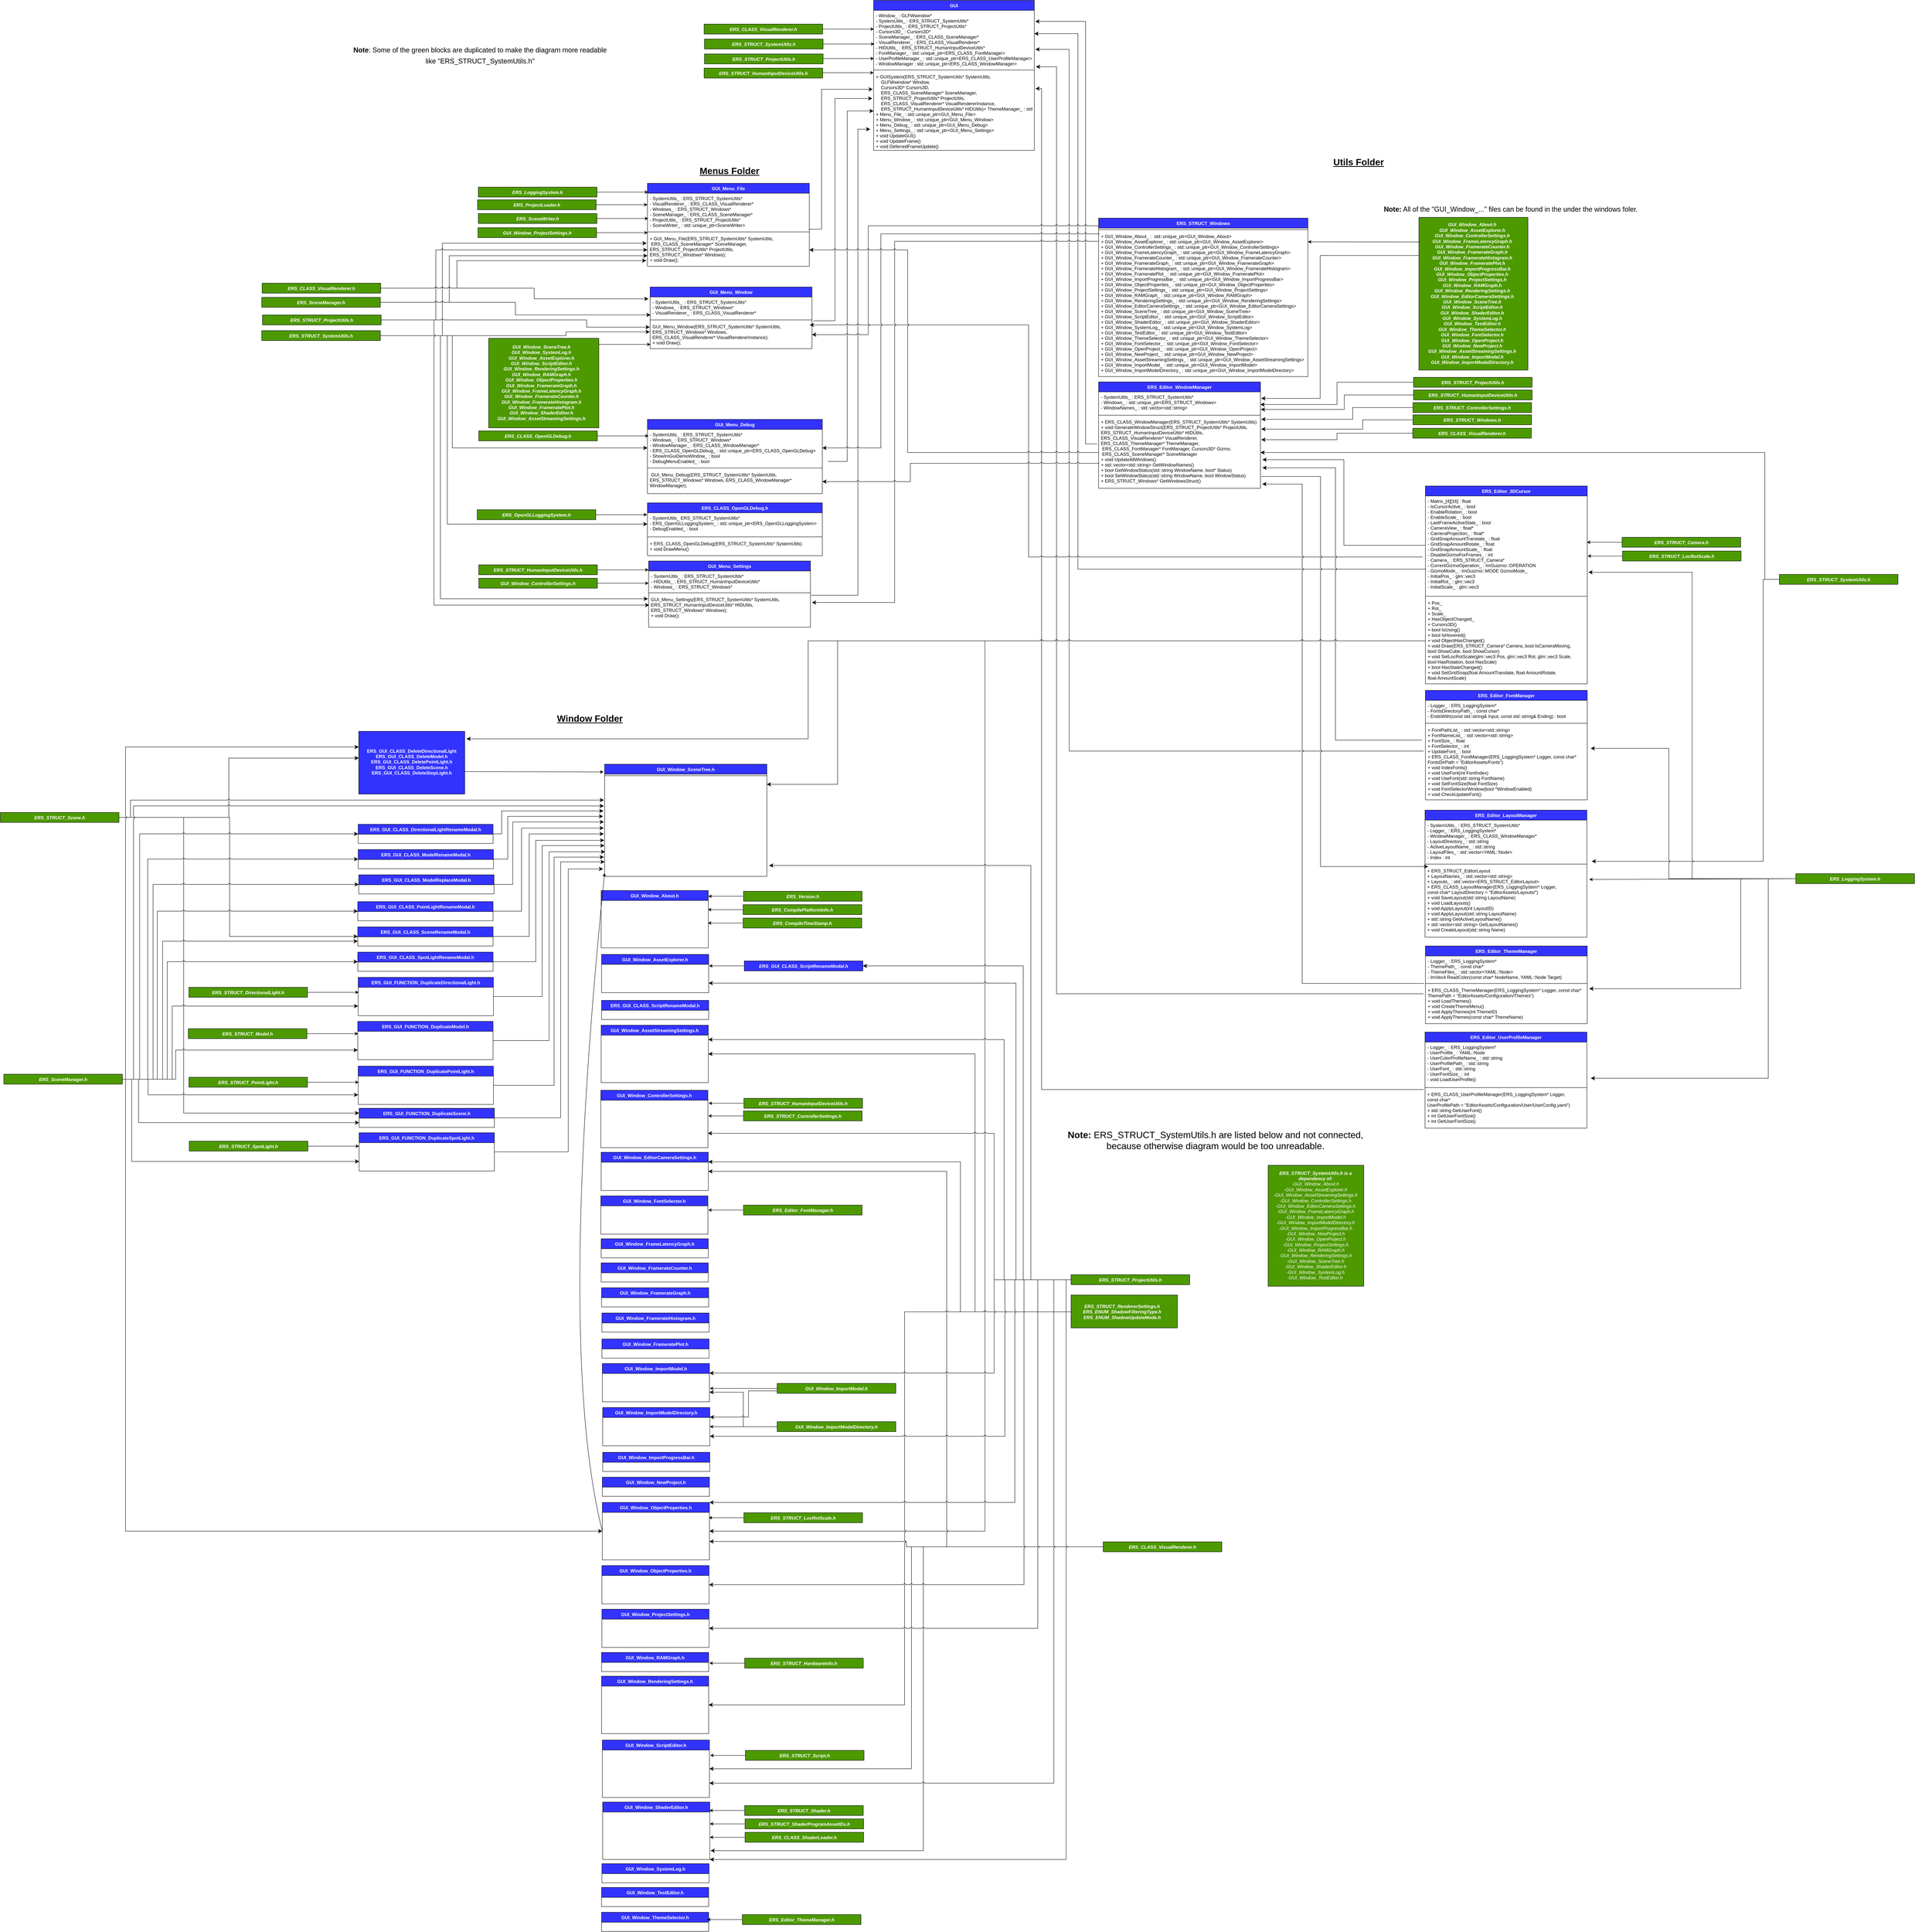 <mxfile version="20.8.16" type="device"><diagram id="C5RBs43oDa-KdzZeNtuy" name="Page-1"><mxGraphModel dx="9345" dy="7299" grid="1" gridSize="1" guides="1" tooltips="1" connect="1" arrows="1" fold="1" page="1" pageScale="1" pageWidth="827" pageHeight="1169" math="0" shadow="0"><root><mxCell id="WIyWlLk6GJQsqaUBKTNV-0"/><mxCell id="WIyWlLk6GJQsqaUBKTNV-1" parent="WIyWlLk6GJQsqaUBKTNV-0"/><mxCell id="co-6TB5Vzcf5UnxPGZf6-27" value="GUI&#10;" style="swimlane;fontStyle=1;align=center;verticalAlign=top;childLayout=stackLayout;horizontal=1;startSize=26;horizontalStack=0;resizeParent=1;resizeLast=0;collapsible=1;marginBottom=0;rounded=0;shadow=0;strokeWidth=1;fillColor=#3333FF;fontColor=#ffffff;" parent="WIyWlLk6GJQsqaUBKTNV-1" vertex="1"><mxGeometry x="-1133" y="-1160" width="420" height="392" as="geometry"><mxRectangle x="-1133" y="-1160" width="245" height="26" as="alternateBounds"/></mxGeometry></mxCell><mxCell id="co-6TB5Vzcf5UnxPGZf6-28" value="- Window_ : GLFWwindow*&#10;- SystemUtils_ : ERS_STRUCT_SystemUtils*&#10;- ProjectUtils_ : ERS_STRUCT_ProjectUtils*&#10;- Cursors3D_ : Cursors3D*&#10;- SceneManager_ : ERS_CLASS_SceneManager*&#10;- VisualRenderer_ : ERS_CLASS_VisualRenderer*&#10;- HIDUtils_ : ERS_STRUCT_HumanInputDeviceUtils*&#10;- FontManager_ : std::unique_ptr&lt;ERS_CLASS_FontManager&gt;&#10;- UserProfileManager_ : std::unique_ptr&lt;ERS_CLASS_UserProfileManager&gt;&#10;- WindowManager : std::unique_ptr&lt;ERS_CLASS_WindowManager&gt;" style="text;align=left;verticalAlign=top;spacingLeft=4;spacingRight=4;overflow=hidden;rotatable=0;points=[[0,0.5],[1,0.5]];portConstraint=eastwest;labelBackgroundColor=default;" parent="co-6TB5Vzcf5UnxPGZf6-27" vertex="1"><mxGeometry y="26" width="420" height="152" as="geometry"/></mxCell><mxCell id="co-6TB5Vzcf5UnxPGZf6-29" value="" style="line;html=1;strokeWidth=1;align=left;verticalAlign=middle;spacingTop=-1;spacingLeft=3;spacingRight=3;rotatable=0;labelPosition=right;points=[];portConstraint=eastwest;" parent="co-6TB5Vzcf5UnxPGZf6-27" vertex="1"><mxGeometry y="178" width="420" height="8" as="geometry"/></mxCell><mxCell id="co-6TB5Vzcf5UnxPGZf6-30" value="+ GUISystem(ERS_STRUCT_SystemUtils* SystemUtils,&#10;    GLFWwindow* Window,&#10;    Cursors3D* Cursors3D,&#10;    ERS_CLASS_SceneManager* SceneManager,&#10;    ERS_STRUCT_ProjectUtils* ProjectUtils,&#10;    ERS_CLASS_VisualRenderer* VisualRendererInstance,&#10;    ERS_STRUCT_HumanInputDeviceUtils* HIDUtils)+ ThemeManager_ : std::unique_ptr&lt;ERS_CLASS_ThemeManager&gt;&#10;+ Menu_File_ : std::unique_ptr&lt;GUI_Menu_File&gt;&#10;+ Menu_Window_ : std::unique_ptr&lt;GUI_Menu_Window&gt;&#10;+ Menu_Debug_ : std::unique_ptr&lt;GUI_Menu_Debug&gt;&#10;+ Menu_Settings_ : std::unique_ptr&lt;GUI_Menu_Settings&gt;&#10;+ void UpdateGUI()&#10;+ void UpdateFrame()&#10;+ void DeferredFrameUpdate()" style="text;align=left;verticalAlign=top;spacingLeft=4;spacingRight=4;overflow=hidden;rotatable=0;points=[[0,0.5],[1,0.5]];portConstraint=eastwest;labelBackgroundColor=default;" parent="co-6TB5Vzcf5UnxPGZf6-27" vertex="1"><mxGeometry y="186" width="420" height="206" as="geometry"/></mxCell><mxCell id="co-6TB5Vzcf5UnxPGZf6-203" style="edgeStyle=none;rounded=0;jumpStyle=arc;jumpSize=12;orthogonalLoop=1;jettySize=auto;html=1;exitX=1;exitY=0.5;exitDx=0;exitDy=0;entryX=0.007;entryY=0.167;entryDx=0;entryDy=0;entryPerimeter=0;" parent="WIyWlLk6GJQsqaUBKTNV-1" edge="1"><mxGeometry relative="1" as="geometry"><mxPoint x="-1269" y="-1085" as="sourcePoint"/><mxPoint x="-1132.06" y="-1084.966" as="targetPoint"/></mxGeometry></mxCell><mxCell id="co-6TB5Vzcf5UnxPGZf6-201" value="ERS_CLASS_VisualRenderer.h" style="swimlane;fontStyle=3;align=center;verticalAlign=top;childLayout=stackLayout;horizontal=1;startSize=26;horizontalStack=0;resizeParent=1;resizeLast=0;collapsible=1;marginBottom=0;rounded=0;shadow=0;strokeWidth=1;fillColor=#4D9900;fontColor=#ffffff;" parent="WIyWlLk6GJQsqaUBKTNV-1" vertex="1" collapsed="1"><mxGeometry x="-1576" y="-1098" width="310" height="26" as="geometry"><mxRectangle x="280" y="10" width="310" height="40" as="alternateBounds"/></mxGeometry></mxCell><mxCell id="co-6TB5Vzcf5UnxPGZf6-202" value="" style="line;html=1;strokeWidth=1;align=left;verticalAlign=middle;spacingTop=-1;spacingLeft=3;spacingRight=3;rotatable=0;labelPosition=right;points=[];portConstraint=eastwest;" parent="co-6TB5Vzcf5UnxPGZf6-201" vertex="1"><mxGeometry y="26" width="310" height="8" as="geometry"/></mxCell><mxCell id="JXuFVxd-SMFrVGAdzo13-2" style="edgeStyle=none;rounded=0;jumpStyle=arc;jumpSize=12;orthogonalLoop=1;jettySize=auto;html=1;exitX=1;exitY=0.5;exitDx=0;exitDy=0;entryX=0.007;entryY=0.167;entryDx=0;entryDy=0;entryPerimeter=0;" parent="WIyWlLk6GJQsqaUBKTNV-1" edge="1"><mxGeometry relative="1" as="geometry"><mxPoint x="-1268" y="-1046" as="sourcePoint"/><mxPoint x="-1131.06" y="-1045.966" as="targetPoint"/></mxGeometry></mxCell><mxCell id="JXuFVxd-SMFrVGAdzo13-3" value="ERS_STRUCT_SystemUtils.h" style="swimlane;fontStyle=3;align=center;verticalAlign=top;childLayout=stackLayout;horizontal=1;startSize=26;horizontalStack=0;resizeParent=1;resizeLast=0;collapsible=1;marginBottom=0;rounded=0;shadow=0;strokeWidth=1;fillColor=#4D9900;fontColor=#ffffff;" parent="WIyWlLk6GJQsqaUBKTNV-1" vertex="1" collapsed="1"><mxGeometry x="-1575" y="-1059" width="310" height="26" as="geometry"><mxRectangle x="280" y="10" width="310" height="40" as="alternateBounds"/></mxGeometry></mxCell><mxCell id="JXuFVxd-SMFrVGAdzo13-4" value="" style="line;html=1;strokeWidth=1;align=left;verticalAlign=middle;spacingTop=-1;spacingLeft=3;spacingRight=3;rotatable=0;labelPosition=right;points=[];portConstraint=eastwest;" parent="JXuFVxd-SMFrVGAdzo13-3" vertex="1"><mxGeometry y="26" width="310" height="8" as="geometry"/></mxCell><mxCell id="JXuFVxd-SMFrVGAdzo13-7" style="edgeStyle=none;rounded=0;jumpStyle=arc;jumpSize=12;orthogonalLoop=1;jettySize=auto;html=1;exitX=1;exitY=0.5;exitDx=0;exitDy=0;entryX=0.007;entryY=0.167;entryDx=0;entryDy=0;entryPerimeter=0;" parent="WIyWlLk6GJQsqaUBKTNV-1" edge="1"><mxGeometry relative="1" as="geometry"><mxPoint x="-1269" y="-1008" as="sourcePoint"/><mxPoint x="-1132.06" y="-1007.966" as="targetPoint"/></mxGeometry></mxCell><mxCell id="JXuFVxd-SMFrVGAdzo13-8" value="ERS_STRUCT_ProjectUtils.h" style="swimlane;fontStyle=3;align=center;verticalAlign=top;childLayout=stackLayout;horizontal=1;startSize=26;horizontalStack=0;resizeParent=1;resizeLast=0;collapsible=1;marginBottom=0;rounded=0;shadow=0;strokeWidth=1;fillColor=#4D9900;fontColor=#ffffff;" parent="WIyWlLk6GJQsqaUBKTNV-1" vertex="1" collapsed="1"><mxGeometry x="-1575" y="-1020" width="310" height="26" as="geometry"><mxRectangle x="280" y="10" width="310" height="40" as="alternateBounds"/></mxGeometry></mxCell><mxCell id="JXuFVxd-SMFrVGAdzo13-9" value="" style="line;html=1;strokeWidth=1;align=left;verticalAlign=middle;spacingTop=-1;spacingLeft=3;spacingRight=3;rotatable=0;labelPosition=right;points=[];portConstraint=eastwest;" parent="JXuFVxd-SMFrVGAdzo13-8" vertex="1"><mxGeometry y="26" width="310" height="8" as="geometry"/></mxCell><mxCell id="JXuFVxd-SMFrVGAdzo13-10" style="edgeStyle=none;rounded=0;jumpStyle=arc;jumpSize=12;orthogonalLoop=1;jettySize=auto;html=1;exitX=1;exitY=0.5;exitDx=0;exitDy=0;entryX=0.007;entryY=0.167;entryDx=0;entryDy=0;entryPerimeter=0;" parent="WIyWlLk6GJQsqaUBKTNV-1" edge="1"><mxGeometry relative="1" as="geometry"><mxPoint x="-1269.94" y="-971" as="sourcePoint"/><mxPoint x="-1133" y="-970.966" as="targetPoint"/></mxGeometry></mxCell><mxCell id="JXuFVxd-SMFrVGAdzo13-11" value="ERS_STRUCT_HumanInputDeviceUtils.h" style="swimlane;fontStyle=3;align=center;verticalAlign=top;childLayout=stackLayout;horizontal=1;startSize=26;horizontalStack=0;resizeParent=1;resizeLast=0;collapsible=1;marginBottom=0;rounded=0;shadow=0;strokeWidth=1;fillColor=#4D9900;fontColor=#ffffff;" parent="WIyWlLk6GJQsqaUBKTNV-1" vertex="1" collapsed="1"><mxGeometry x="-1575.94" y="-983" width="310" height="26" as="geometry"><mxRectangle x="280" y="10" width="310" height="40" as="alternateBounds"/></mxGeometry></mxCell><mxCell id="JXuFVxd-SMFrVGAdzo13-12" value="" style="line;html=1;strokeWidth=1;align=left;verticalAlign=middle;spacingTop=-1;spacingLeft=3;spacingRight=3;rotatable=0;labelPosition=right;points=[];portConstraint=eastwest;" parent="JXuFVxd-SMFrVGAdzo13-11" vertex="1"><mxGeometry y="26" width="310" height="8" as="geometry"/></mxCell><mxCell id="JXuFVxd-SMFrVGAdzo13-14" value="Menus Folder" style="text;strokeColor=none;fillColor=none;html=1;fontSize=24;fontStyle=5;verticalAlign=middle;align=center;" parent="WIyWlLk6GJQsqaUBKTNV-1" vertex="1"><mxGeometry x="-1560" y="-734" width="100" height="40" as="geometry"/></mxCell><mxCell id="JXuFVxd-SMFrVGAdzo13-15" value="GUI_Menu_Window" style="swimlane;fontStyle=1;align=center;verticalAlign=top;childLayout=stackLayout;horizontal=1;startSize=26;horizontalStack=0;resizeParent=1;resizeLast=0;collapsible=1;marginBottom=0;rounded=0;shadow=0;strokeWidth=1;fillColor=#3333FF;fontColor=#ffffff;" parent="WIyWlLk6GJQsqaUBKTNV-1" vertex="1"><mxGeometry x="-1717" y="-411" width="423" height="161" as="geometry"><mxRectangle y="105" width="280" height="26" as="alternateBounds"/></mxGeometry></mxCell><mxCell id="JXuFVxd-SMFrVGAdzo13-16" value="- SystemUtils_  : ERS_STRUCT_SystemUtils*&#10;- Windows_ : ERS_STRUCT_Windows*&#10;- VisualRenderer_ : ERS_CLASS_VisualRenderer*" style="text;align=left;verticalAlign=top;spacingLeft=4;spacingRight=4;overflow=hidden;rotatable=0;points=[[0,0.5],[1,0.5]];portConstraint=eastwest;" parent="JXuFVxd-SMFrVGAdzo13-15" vertex="1"><mxGeometry y="26" width="423" height="56" as="geometry"/></mxCell><mxCell id="JXuFVxd-SMFrVGAdzo13-17" value="" style="line;html=1;strokeWidth=1;align=left;verticalAlign=middle;spacingTop=-1;spacingLeft=3;spacingRight=3;rotatable=0;labelPosition=right;points=[];portConstraint=eastwest;" parent="JXuFVxd-SMFrVGAdzo13-15" vertex="1"><mxGeometry y="82" width="423" height="8" as="geometry"/></mxCell><mxCell id="JXuFVxd-SMFrVGAdzo13-18" value="GUI_Menu_Window(ERS_STRUCT_SystemUtils* SystemUtils, &#10;ERS_STRUCT_Windows* Windows, &#10;ERS_CLASS_VisualRenderer* VisualRendererInstance);&#10;+ void Draw();" style="text;align=left;verticalAlign=top;spacingLeft=4;spacingRight=4;overflow=hidden;rotatable=0;points=[[0,0.5],[1,0.5]];portConstraint=eastwest;" parent="JXuFVxd-SMFrVGAdzo13-15" vertex="1"><mxGeometry y="90" width="423" height="69" as="geometry"/></mxCell><mxCell id="JXuFVxd-SMFrVGAdzo13-19" value="GUI_Menu_Debug" style="swimlane;fontStyle=1;align=center;verticalAlign=top;childLayout=stackLayout;horizontal=1;startSize=26;horizontalStack=0;resizeParent=1;resizeLast=0;collapsible=1;marginBottom=0;rounded=0;shadow=0;strokeWidth=1;fillColor=#3333FF;fontColor=#ffffff;" parent="WIyWlLk6GJQsqaUBKTNV-1" vertex="1"><mxGeometry x="-1724" y="-65" width="457" height="194" as="geometry"><mxRectangle y="105" width="280" height="26" as="alternateBounds"/></mxGeometry></mxCell><mxCell id="JXuFVxd-SMFrVGAdzo13-20" value="- SystemUtils_ : ERS_STRUCT_SystemUtils*&#10;- Windows_ : ERS_STRUCT_Windows*&#10;- WindowManager_ : ERS_CLASS_WindowManager*&#10;- ERS_CLASS_OpenGLDebug_ : std::unique_ptr&lt;ERS_CLASS_OpenGLDebug&gt;&#10;- ShowImGuiDemoWindow_ : bool&#10;- DebugMenuEnabled_ : bool" style="text;align=left;verticalAlign=top;spacingLeft=4;spacingRight=4;overflow=hidden;rotatable=0;points=[[0,0.5],[1,0.5]];portConstraint=eastwest;" parent="JXuFVxd-SMFrVGAdzo13-19" vertex="1"><mxGeometry y="26" width="457" height="97" as="geometry"/></mxCell><mxCell id="JXuFVxd-SMFrVGAdzo13-21" value="" style="line;html=1;strokeWidth=1;align=left;verticalAlign=middle;spacingTop=-1;spacingLeft=3;spacingRight=3;rotatable=0;labelPosition=right;points=[];portConstraint=eastwest;" parent="JXuFVxd-SMFrVGAdzo13-19" vertex="1"><mxGeometry y="123" width="457" height="8" as="geometry"/></mxCell><mxCell id="JXuFVxd-SMFrVGAdzo13-22" value=" GUI_Menu_Debug(ERS_STRUCT_SystemUtils* SystemUtils, &#10;ERS_STRUCT_Windows* Windows, ERS_CLASS_WindowManager* &#10;WindowManager);" style="text;align=left;verticalAlign=top;spacingLeft=4;spacingRight=4;overflow=hidden;rotatable=0;points=[[0,0.5],[1,0.5]];portConstraint=eastwest;" parent="JXuFVxd-SMFrVGAdzo13-19" vertex="1"><mxGeometry y="131" width="457" height="63" as="geometry"/></mxCell><mxCell id="JXuFVxd-SMFrVGAdzo13-27" value="GUI_Menu_Settings" style="swimlane;fontStyle=1;align=center;verticalAlign=top;childLayout=stackLayout;horizontal=1;startSize=26;horizontalStack=0;resizeParent=1;resizeLast=0;collapsible=1;marginBottom=0;rounded=0;shadow=0;strokeWidth=1;fillColor=#3333FF;fontColor=#ffffff;" parent="WIyWlLk6GJQsqaUBKTNV-1" vertex="1"><mxGeometry x="-1721" y="305" width="423" height="173" as="geometry"><mxRectangle y="105" width="280" height="26" as="alternateBounds"/></mxGeometry></mxCell><mxCell id="JXuFVxd-SMFrVGAdzo13-28" value="- SystemUtils_ : ERS_STRUCT_SystemUtils*&#10;- HIDUtils_ : ERS_STRUCT_HumanInputDeviceUtils*&#10;- Windows_ : ERS_STRUCT_Windows*" style="text;align=left;verticalAlign=top;spacingLeft=4;spacingRight=4;overflow=hidden;rotatable=0;points=[[0,0.5],[1,0.5]];portConstraint=eastwest;" parent="JXuFVxd-SMFrVGAdzo13-27" vertex="1"><mxGeometry y="26" width="423" height="53" as="geometry"/></mxCell><mxCell id="JXuFVxd-SMFrVGAdzo13-29" value="" style="line;html=1;strokeWidth=1;align=left;verticalAlign=middle;spacingTop=-1;spacingLeft=3;spacingRight=3;rotatable=0;labelPosition=right;points=[];portConstraint=eastwest;" parent="JXuFVxd-SMFrVGAdzo13-27" vertex="1"><mxGeometry y="79" width="423" height="8" as="geometry"/></mxCell><mxCell id="JXuFVxd-SMFrVGAdzo13-30" value="GUI_Menu_Settings(ERS_STRUCT_SystemUtils* SystemUtils, &#10;ERS_STRUCT_HumanInputDeviceUtils* HIDUtils, &#10;ERS_STRUCT_Windows* Windows);&#10;+ void Draw();" style="text;align=left;verticalAlign=top;spacingLeft=4;spacingRight=4;overflow=hidden;rotatable=0;points=[[0,0.5],[1,0.5]];portConstraint=eastwest;" parent="JXuFVxd-SMFrVGAdzo13-27" vertex="1"><mxGeometry y="87" width="423" height="86" as="geometry"/></mxCell><mxCell id="JXuFVxd-SMFrVGAdzo13-37" value="ERS_CLASS_OpenGLDebug.h" style="swimlane;fontStyle=1;align=center;verticalAlign=top;childLayout=stackLayout;horizontal=1;startSize=26;horizontalStack=0;resizeParent=1;resizeLast=0;collapsible=1;marginBottom=0;rounded=0;shadow=0;strokeWidth=1;fillColor=#3333FF;fontColor=#ffffff;" parent="WIyWlLk6GJQsqaUBKTNV-1" vertex="1"><mxGeometry x="-1724" y="153" width="457" height="138" as="geometry"><mxRectangle y="105" width="280" height="26" as="alternateBounds"/></mxGeometry></mxCell><mxCell id="JXuFVxd-SMFrVGAdzo13-38" value="- SystemUtils_ ERS_STRUCT_SystemUtils*&#10;- ERS_OpenGLLoggingSystem_ : std::unique_ptr&lt;ERS_OpenGLLoggingSystem&gt;&#10;- DebugEnabled_ : bool" style="text;align=left;verticalAlign=top;spacingLeft=4;spacingRight=4;overflow=hidden;rotatable=0;points=[[0,0.5],[1,0.5]];portConstraint=eastwest;" parent="JXuFVxd-SMFrVGAdzo13-37" vertex="1"><mxGeometry y="26" width="457" height="59" as="geometry"/></mxCell><mxCell id="JXuFVxd-SMFrVGAdzo13-39" value="" style="line;html=1;strokeWidth=1;align=left;verticalAlign=middle;spacingTop=-1;spacingLeft=3;spacingRight=3;rotatable=0;labelPosition=right;points=[];portConstraint=eastwest;" parent="JXuFVxd-SMFrVGAdzo13-37" vertex="1"><mxGeometry y="85" width="457" height="8" as="geometry"/></mxCell><mxCell id="JXuFVxd-SMFrVGAdzo13-40" value="+ ERS_CLASS_OpenGLDebug(ERS_STRUCT_SystemUtils* SystemUtils)&#10;+ void DrawMenu()" style="text;align=left;verticalAlign=top;spacingLeft=4;spacingRight=4;overflow=hidden;rotatable=0;points=[[0,0.5],[1,0.5]];portConstraint=eastwest;" parent="JXuFVxd-SMFrVGAdzo13-37" vertex="1"><mxGeometry y="93" width="457" height="45" as="geometry"/></mxCell><mxCell id="JXuFVxd-SMFrVGAdzo13-41" value="Utils Folder" style="text;strokeColor=none;fillColor=none;html=1;fontSize=24;fontStyle=5;verticalAlign=middle;align=center;" parent="WIyWlLk6GJQsqaUBKTNV-1" vertex="1"><mxGeometry x="84" y="-757" width="100" height="40" as="geometry"/></mxCell><mxCell id="JXuFVxd-SMFrVGAdzo13-42" value="ERS_STRUCT_Windows" style="swimlane;fontStyle=1;align=center;verticalAlign=top;childLayout=stackLayout;horizontal=1;startSize=26;horizontalStack=0;resizeParent=1;resizeLast=0;collapsible=1;marginBottom=0;rounded=0;shadow=0;strokeWidth=1;fillColor=#3333FF;fontColor=#ffffff;" parent="WIyWlLk6GJQsqaUBKTNV-1" vertex="1"><mxGeometry x="-545" y="-591" width="547" height="414" as="geometry"><mxRectangle y="105" width="280" height="26" as="alternateBounds"/></mxGeometry></mxCell><mxCell id="JXuFVxd-SMFrVGAdzo13-44" value="" style="line;html=1;strokeWidth=1;align=left;verticalAlign=middle;spacingTop=-1;spacingLeft=3;spacingRight=3;rotatable=0;labelPosition=right;points=[];portConstraint=eastwest;" parent="JXuFVxd-SMFrVGAdzo13-42" vertex="1"><mxGeometry y="26" width="547" height="8" as="geometry"/></mxCell><mxCell id="JXuFVxd-SMFrVGAdzo13-45" value="+ GUI_Window_About_ :  std::unique_ptr&lt;GUI_Window_About&gt;&#10;+ GUI_Window_AssetExplorer_ : std::unique_ptr&lt;GUI_Window_AssetExplorer&gt;&#10;+ GUI_Window_ControllerSettings_ : std::unique_ptr&lt;GUI_Window_ControllerSettings&gt;&#10;+ GUI_Window_FrameLatencyGraph_ : std::unique_ptr&lt;GUI_Window_FrameLatencyGraph&gt; &#10;+ GUI_Window_FramerateCounter_ : std::unique_ptr&lt;GUI_Window_FramerateCounter&gt;&#10;+ GUI_Window_FramerateGraph_ : std::unique_ptr&lt;GUI_Window_FramerateGraph&gt;&#10;+ GUI_Window_FramerateHistogram_ : std::unique_ptr&lt;GUI_Window_FramerateHistogram&gt;&#10;+ GUI_Window_FrameratePlot_ : std::unique_ptr&lt;GUI_Window_FrameratePlot&gt;&#10;+ GUI_Window_ImportProgressBar_ : std::unique_ptr&lt;GUI_Window_ImportProgressBar&gt;&#10;+ GUI_Window_ObjectProperties_ : std::unique_ptr&lt;GUI_Window_ObjectProperties&gt;&#10;+ GUI_Window_ProjectSettings_ : std::unique_ptr&lt;GUI_Window_ProjectSettings&gt;&#10;+ GUI_Window_RAMGraph_ : std::unique_ptr&lt;GUI_Window_RAMGraph&gt;&#10;+ GUI_Window_RenderingSettings_ : std::unique_ptr&lt;GUI_Window_RenderingSettings&gt;&#10;+ GUI_Window_EditorCameraSettings_ : std::unique_ptr&lt;GUI_Window_EditorCameraSettings&gt;&#10;+ GUI_Window_SceneTree_ : std::unique_ptr&lt;GUI_Window_SceneTree&gt;&#10;+ GUI_Window_ScriptEditor_ : std::unique_ptr&lt;GUI_Window_ScriptEditor&gt;&#10;+ GUI_Window_ShaderEditor_ : std::unique_ptr&lt;GUI_Window_ShaderEditor&gt;&#10;+ GUI_Window_SystemLog_ : std::unique_ptr&lt;GUI_Window_SystemLog&gt;&#10;+ GUI_Window_TestEditor_ : std::unique_ptr&lt;GUI_Window_TestEditor&gt;&#10;+ GUI_Window_ThemeSelector_ : std::unique_ptr&lt;GUI_Window_ThemeSelector&gt;&#10;+ GUI_Window_FontSelector_ : std::unique_ptr&lt;GUI_Window_FontSelector&gt;&#10;+ GUI_Window_OpenProject_ : std::unique_ptr&lt;GUI_Window_OpenProject&gt;&#10;+ GUI_Window_NewProject_ : std::unique_ptr&lt;GUI_Window_NewProject&gt;&#10;+ GUI_Window_AssetStreamingSettings_ : std::unique_ptr&lt;GUI_Window_AssetStreamingSettings&gt;&#10;+ GUI_Window_ImportModel_ : std::unique_ptr&lt;GUI_Window_ImportModel&gt;&#10;+ GUI_Window_ImportModelDirectory_ : std::unique_ptr&lt;GUI_Window_ImportModelDirectory&gt;" style="text;align=left;verticalAlign=top;spacingLeft=4;spacingRight=4;overflow=hidden;rotatable=0;points=[[0,0.5],[1,0.5]];portConstraint=eastwest;" parent="JXuFVxd-SMFrVGAdzo13-42" vertex="1"><mxGeometry y="34" width="547" height="378" as="geometry"/></mxCell><mxCell id="JXuFVxd-SMFrVGAdzo13-46" value="ERS_Editor_WindowManager" style="swimlane;fontStyle=1;align=center;verticalAlign=top;childLayout=stackLayout;horizontal=1;startSize=26;horizontalStack=0;resizeParent=1;resizeLast=0;collapsible=1;marginBottom=0;rounded=0;shadow=0;strokeWidth=1;fillColor=#3333FF;fontColor=#ffffff;" parent="WIyWlLk6GJQsqaUBKTNV-1" vertex="1"><mxGeometry x="-545" y="-163" width="423" height="278" as="geometry"><mxRectangle y="105" width="280" height="26" as="alternateBounds"/></mxGeometry></mxCell><mxCell id="JXuFVxd-SMFrVGAdzo13-47" value="- SystemUtils_ : ERS_STRUCT_SystemUtils*&#10;- Windows_ : std::unique_ptr&lt;ERS_STRUCT_Windows&gt;&#10;- WindowNames_ : std::vector&lt;std::string&gt;&#10;" style="text;align=left;verticalAlign=top;spacingLeft=4;spacingRight=4;overflow=hidden;rotatable=0;points=[[0,0.5],[1,0.5]];portConstraint=eastwest;" parent="JXuFVxd-SMFrVGAdzo13-46" vertex="1"><mxGeometry y="26" width="423" height="57" as="geometry"/></mxCell><mxCell id="JXuFVxd-SMFrVGAdzo13-48" value="" style="line;html=1;strokeWidth=1;align=left;verticalAlign=middle;spacingTop=-1;spacingLeft=3;spacingRight=3;rotatable=0;labelPosition=right;points=[];portConstraint=eastwest;" parent="JXuFVxd-SMFrVGAdzo13-46" vertex="1"><mxGeometry y="83" width="423" height="8" as="geometry"/></mxCell><mxCell id="JXuFVxd-SMFrVGAdzo13-49" value="+ ERS_CLASS_WindowManager(ERS_STRUCT_SystemUtils* SystemUtils)&#10;+ void GenerateWindowStruct(ERS_STRUCT_ProjectUtils* ProjectUtils, &#10;ERS_STRUCT_HumanInputDeviceUtils* HIDUtils, &#10;ERS_CLASS_VisualRenderer* VisualRenderer,&#10;              ERS_CLASS_ThemeManager* ThemeManager,&#10; ERS_CLASS_FontManager* FontManager, Cursors3D* Gizmo, &#10; ERS_CLASS_SceneManager* SceneManager&#10;+ void UpdateAllWindows()&#10;+ std::vector&lt;std::string&gt; GetWindowNames()&#10;+ bool GetWindowStatus(std::string WindowName, bool* Status)&#10;+ bool SetWindowStatus(std::string WindowName, bool WindowStatus)&#10;+ ERS_STRUCT_Windows* GetWindowsStruct()" style="text;align=left;verticalAlign=top;spacingLeft=4;spacingRight=4;overflow=hidden;rotatable=0;points=[[0,0.5],[1,0.5]];portConstraint=eastwest;" parent="JXuFVxd-SMFrVGAdzo13-46" vertex="1"><mxGeometry y="91" width="423" height="187" as="geometry"/></mxCell><mxCell id="JXuFVxd-SMFrVGAdzo13-50" value="ERS_Editor_3DCursor" style="swimlane;fontStyle=1;align=center;verticalAlign=top;childLayout=stackLayout;horizontal=1;startSize=26;horizontalStack=0;resizeParent=1;resizeLast=0;collapsible=1;marginBottom=0;rounded=0;shadow=0;strokeWidth=1;fillColor=#3333FF;fontColor=#ffffff;" parent="WIyWlLk6GJQsqaUBKTNV-1" vertex="1"><mxGeometry x="309" y="109" width="423" height="517" as="geometry"><mxRectangle y="105" width="280" height="26" as="alternateBounds"/></mxGeometry></mxCell><mxCell id="JXuFVxd-SMFrVGAdzo13-51" value="- Matrix_[4][16] : float&#10;- IsCursorActive_ : bool&#10;- EnableRotation_ : bool&#10;- EnableScale_ : bool&#10;- LastFrameActiveState_ : bool&#10;- CameraView_ : float*&#10;- CameraProjection_ : float*&#10;- GridSnapAmountTranslate_ : float&#10;- GridSnapAmountRotate_ : float&#10;- GridSnapAmountScale_ : float&#10;- DisableGizmoForFrames_ : int&#10;- Camera_ : ERS_STRUCT_Camera*&#10;- CurrentGizmoOperation_ : ImGuizmo::OPERATION&#10;- GizmoMode_ : ImGuizmo::MODE GizmoMode_&#10;- InitialPos_ : glm::vec3&#10;- InitialRot_ : glm::vec3&#10;- InitialScale_ : glm::vec3" style="text;align=left;verticalAlign=top;spacingLeft=4;spacingRight=4;overflow=hidden;rotatable=0;points=[[0,0.5],[1,0.5]];portConstraint=eastwest;" parent="JXuFVxd-SMFrVGAdzo13-50" vertex="1"><mxGeometry y="26" width="423" height="258" as="geometry"/></mxCell><mxCell id="JXuFVxd-SMFrVGAdzo13-52" value="" style="line;html=1;strokeWidth=1;align=left;verticalAlign=middle;spacingTop=-1;spacingLeft=3;spacingRight=3;rotatable=0;labelPosition=right;points=[];portConstraint=eastwest;" parent="JXuFVxd-SMFrVGAdzo13-50" vertex="1"><mxGeometry y="284" width="423" height="8" as="geometry"/></mxCell><mxCell id="JXuFVxd-SMFrVGAdzo13-53" value="+ Pos_&#10;+ Rot_&#10;+ Scale_&#10;+ HasObjectChanged_ &#10;+ Cursors3D()&#10;+ bool IsUsing()&#10;+ bool IsHovered()&#10;+ void ObjectHasChanged()&#10;+ void Draw(ERS_STRUCT_Camera* Camera, bool IsCameraMoving, &#10;bool ShowCube, bool ShowCursor)&#10;+ void SetLocRotScale(glm::vec3 Pos, glm::vec3 Rot, glm::vec3 Scale, &#10;bool HasRotation, bool HasScale)&#10;+ bool HasStateChanged()&#10;+ void SetGridSnap(float AmountTranslate, float AmountRotate, &#10;float AmountScale)" style="text;align=left;verticalAlign=top;spacingLeft=4;spacingRight=4;overflow=hidden;rotatable=0;points=[[0,0.5],[1,0.5]];portConstraint=eastwest;" parent="JXuFVxd-SMFrVGAdzo13-50" vertex="1"><mxGeometry y="292" width="423" height="225" as="geometry"/></mxCell><mxCell id="JXuFVxd-SMFrVGAdzo13-54" value="ERS_Editor_FontManager" style="swimlane;fontStyle=1;align=center;verticalAlign=top;childLayout=stackLayout;horizontal=1;startSize=26;horizontalStack=0;resizeParent=1;resizeLast=0;collapsible=1;marginBottom=0;rounded=0;shadow=0;strokeWidth=1;fillColor=#3333FF;fontColor=#ffffff;" parent="WIyWlLk6GJQsqaUBKTNV-1" vertex="1"><mxGeometry x="309" y="643" width="423" height="286" as="geometry"><mxRectangle y="105" width="280" height="26" as="alternateBounds"/></mxGeometry></mxCell><mxCell id="JXuFVxd-SMFrVGAdzo13-55" value="- Logger_ : ERS_LoggingSystem*&#10;- FontsDirectoryPath_ : const char*&#10;- EndsWith(const std::string&amp; Input, const std::string&amp; Ending) : bool" style="text;align=left;verticalAlign=top;spacingLeft=4;spacingRight=4;overflow=hidden;rotatable=0;points=[[0,0.5],[1,0.5]];portConstraint=eastwest;" parent="JXuFVxd-SMFrVGAdzo13-54" vertex="1"><mxGeometry y="26" width="423" height="56" as="geometry"/></mxCell><mxCell id="JXuFVxd-SMFrVGAdzo13-56" value="" style="line;html=1;strokeWidth=1;align=left;verticalAlign=middle;spacingTop=-1;spacingLeft=3;spacingRight=3;rotatable=0;labelPosition=right;points=[];portConstraint=eastwest;" parent="JXuFVxd-SMFrVGAdzo13-54" vertex="1"><mxGeometry y="82" width="423" height="8" as="geometry"/></mxCell><mxCell id="JXuFVxd-SMFrVGAdzo13-57" value="+ FontPathList_ : std::vector&lt;std::string&gt;&#10;+ FontNameList_ : std::vector&lt;std::string&gt;&#10;+ FontSize_ : float&#10;+ FontSelector_ : int&#10;+ UpdateFont_ : bool&#10;+ ERS_CLASS_FontManager(ERS_LoggingSystem* Logger, const char* &#10;FontsDirPath = &quot;EditorAssets/Fonts&quot;)&#10;+ void IndexFonts()&#10;+ void UseFont(int FontIndex)&#10;+ void UseFont(std::string FontName)&#10;+ void SetFontSize(float FontSize)&#10;+ void FontSelectorWindow(bool *WindowEnabled)&#10;+ void CheckUpdateFont()" style="text;align=left;verticalAlign=top;spacingLeft=4;spacingRight=4;overflow=hidden;rotatable=0;points=[[0,0.5],[1,0.5]];portConstraint=eastwest;" parent="JXuFVxd-SMFrVGAdzo13-54" vertex="1"><mxGeometry y="90" width="423" height="196" as="geometry"/></mxCell><mxCell id="JXuFVxd-SMFrVGAdzo13-59" value="ERS_Editor_LayoutManager" style="swimlane;fontStyle=1;align=center;verticalAlign=top;childLayout=stackLayout;horizontal=1;startSize=26;horizontalStack=0;resizeParent=1;resizeLast=0;collapsible=1;marginBottom=0;rounded=0;shadow=0;strokeWidth=1;fillColor=#3333FF;fontColor=#ffffff;" parent="WIyWlLk6GJQsqaUBKTNV-1" vertex="1"><mxGeometry x="308" y="956" width="423" height="332" as="geometry"><mxRectangle y="105" width="280" height="26" as="alternateBounds"/></mxGeometry></mxCell><mxCell id="JXuFVxd-SMFrVGAdzo13-60" value="- SystemUtils_ : ERS_STRUCT_SystemUtils*&#10;- Logger_ : ERS_LoggingSystem*&#10;- WindowManager_ : ERS_CLASS_WindowManager*&#10;- LayoutDirectory_ : std::string&#10;- ActiveLayoutName_ : std::string&#10;- LayoutFiles_ : std::vector&lt;YAML::Node&gt;&#10;- Index : int&#10;" style="text;align=left;verticalAlign=top;spacingLeft=4;spacingRight=4;overflow=hidden;rotatable=0;points=[[0,0.5],[1,0.5]];portConstraint=eastwest;" parent="JXuFVxd-SMFrVGAdzo13-59" vertex="1"><mxGeometry y="26" width="423" height="111" as="geometry"/></mxCell><mxCell id="JXuFVxd-SMFrVGAdzo13-61" value="" style="line;html=1;strokeWidth=1;align=left;verticalAlign=middle;spacingTop=-1;spacingLeft=3;spacingRight=3;rotatable=0;labelPosition=right;points=[];portConstraint=eastwest;" parent="JXuFVxd-SMFrVGAdzo13-59" vertex="1"><mxGeometry y="137" width="423" height="8" as="geometry"/></mxCell><mxCell id="JXuFVxd-SMFrVGAdzo13-62" value="+ ERS_STRUCT_EditorLayout&#10;+ LayoutNames_ : std::vector&lt;std::string&gt;&#10;+ Layouts_ : std::vector&lt;ERS_STRUCT_EditorLayout&gt;&#10;+ ERS_CLASS_LayoutManager(ERS_LoggingSystem* Logger, &#10;const char* LayoutDirectory = &quot;EditorAssets/Layouts/&quot;)&#10;+ void SaveLayout(std::string LayoutName)&#10;+ void LoadLayouts()&#10;+ void ApplyLayout(int LayoutID)&#10;+ void ApplyLayout(std::string LayoutName)&#10;+ std::string GetActiveLayoutName()&#10;+ std::vector&lt;std::string&gt; GetLayoutNames()&#10;+ void CreateLayout(std::string Name)" style="text;align=left;verticalAlign=top;spacingLeft=4;spacingRight=4;overflow=hidden;rotatable=0;points=[[0,0.5],[1,0.5]];portConstraint=eastwest;" parent="JXuFVxd-SMFrVGAdzo13-59" vertex="1"><mxGeometry y="145" width="423" height="187" as="geometry"/></mxCell><mxCell id="JXuFVxd-SMFrVGAdzo13-63" value="ERS_Editor_ThemeManager" style="swimlane;fontStyle=1;align=center;verticalAlign=top;childLayout=stackLayout;horizontal=1;startSize=26;horizontalStack=0;resizeParent=1;resizeLast=0;collapsible=1;marginBottom=0;rounded=0;shadow=0;strokeWidth=1;fillColor=#3333FF;fontColor=#ffffff;" parent="WIyWlLk6GJQsqaUBKTNV-1" vertex="1"><mxGeometry x="309" y="1311" width="423" height="203" as="geometry"><mxRectangle y="105" width="280" height="26" as="alternateBounds"/></mxGeometry></mxCell><mxCell id="JXuFVxd-SMFrVGAdzo13-64" value="- Logger_ : ERS_LoggingSystem*&#10;- ThemePath_ : const char*&#10;- ThemeFiles_ : std::vector&lt;YAML::Node&gt;&#10;- ImVec4 ReadColor(const char* NodeName, YAML::Node Target)" style="text;align=left;verticalAlign=top;spacingLeft=4;spacingRight=4;overflow=hidden;rotatable=0;points=[[0,0.5],[1,0.5]];portConstraint=eastwest;" parent="JXuFVxd-SMFrVGAdzo13-63" vertex="1"><mxGeometry y="26" width="423" height="68" as="geometry"/></mxCell><mxCell id="JXuFVxd-SMFrVGAdzo13-65" value="" style="line;html=1;strokeWidth=1;align=left;verticalAlign=middle;spacingTop=-1;spacingLeft=3;spacingRight=3;rotatable=0;labelPosition=right;points=[];portConstraint=eastwest;" parent="JXuFVxd-SMFrVGAdzo13-63" vertex="1"><mxGeometry y="94" width="423" height="8" as="geometry"/></mxCell><mxCell id="JXuFVxd-SMFrVGAdzo13-66" value="+ ERS_CLASS_ThemeManager(ERS_LoggingSystem* Logger, const char* &#10;ThemePath = &quot;EditorAssets/Configuration/Themes&quot;)&#10;+ void LoadThemes()&#10;+ void CreateThemeMenu()&#10;+ void ApplyThemes(int ThemeID)&#10;+ void ApplyThemes(const char* ThemeName)" style="text;align=left;verticalAlign=top;spacingLeft=4;spacingRight=4;overflow=hidden;rotatable=0;points=[[0,0.5],[1,0.5]];portConstraint=eastwest;" parent="JXuFVxd-SMFrVGAdzo13-63" vertex="1"><mxGeometry y="102" width="423" height="101" as="geometry"/></mxCell><mxCell id="JXuFVxd-SMFrVGAdzo13-67" value="ERS_Editor_UserProfileManager" style="swimlane;fontStyle=1;align=center;verticalAlign=top;childLayout=stackLayout;horizontal=1;startSize=26;horizontalStack=0;resizeParent=1;resizeLast=0;collapsible=1;marginBottom=0;rounded=0;shadow=0;strokeWidth=1;fillColor=#3333FF;fontColor=#ffffff;" parent="WIyWlLk6GJQsqaUBKTNV-1" vertex="1"><mxGeometry x="308" y="1536" width="423" height="251" as="geometry"><mxRectangle y="105" width="280" height="26" as="alternateBounds"/></mxGeometry></mxCell><mxCell id="JXuFVxd-SMFrVGAdzo13-68" value="- Logger_ : ERS_LoggingSystem*&#10;- UserProfile_ : YAML::Node&#10;- UserColorProfileName_ : std::string&#10;- UserProfilePath_ : std::string&#10;- UserFont_ : std::string&#10;- UserFontSize_ : int&#10;    - void LoadUserProfile()&#10;&#10;" style="text;align=left;verticalAlign=top;spacingLeft=4;spacingRight=4;overflow=hidden;rotatable=0;points=[[0,0.5],[1,0.5]];portConstraint=eastwest;" parent="JXuFVxd-SMFrVGAdzo13-67" vertex="1"><mxGeometry y="26" width="423" height="115" as="geometry"/></mxCell><mxCell id="JXuFVxd-SMFrVGAdzo13-69" value="" style="line;html=1;strokeWidth=1;align=left;verticalAlign=middle;spacingTop=-1;spacingLeft=3;spacingRight=3;rotatable=0;labelPosition=right;points=[];portConstraint=eastwest;" parent="JXuFVxd-SMFrVGAdzo13-67" vertex="1"><mxGeometry y="141" width="423" height="8" as="geometry"/></mxCell><mxCell id="JXuFVxd-SMFrVGAdzo13-70" value="+ ERS_CLASS_UserProfileManager(ERS_LoggingSystem* Logger, &#10;const char* &#10;UserProfilePath = &quot;EditorAssets/Configuration/User/UserConfig.yaml&quot;)&#10;+ std::string GetUserFont()&#10;+ int GetUserFontSize()&#10;+ int GetUserFontSize()&#10;" style="text;align=left;verticalAlign=top;spacingLeft=4;spacingRight=4;overflow=hidden;rotatable=0;points=[[0,0.5],[1,0.5]];portConstraint=eastwest;" parent="JXuFVxd-SMFrVGAdzo13-67" vertex="1"><mxGeometry y="149" width="423" height="102" as="geometry"/></mxCell><mxCell id="zkfFHV4jXpPFQw0GAbJ--0" value="GUI_Menu_File" style="swimlane;fontStyle=1;align=center;verticalAlign=top;childLayout=stackLayout;horizontal=1;startSize=26;horizontalStack=0;resizeParent=1;resizeLast=0;collapsible=1;marginBottom=0;rounded=0;shadow=0;strokeWidth=1;fillColor=#3333FF;fontColor=#ffffff;" parent="WIyWlLk6GJQsqaUBKTNV-1" vertex="1"><mxGeometry x="-1724" y="-682" width="423" height="217" as="geometry"><mxRectangle y="105" width="280" height="26" as="alternateBounds"/></mxGeometry></mxCell><mxCell id="zkfFHV4jXpPFQw0GAbJ--1" value="- SystemUtils_ : ERS_STRUCT_SystemUtils*&#10;- VisualRenderer_ : ERS_CLASS_VisualRenderer*&#10;- Windows_ : ERS_STRUCT_Windows*&#10;- SceneManager_ : ERS_CLASS_SceneManager*&#10;- ProjectUtils_ : ERS_STRUCT_ProjectUtils*&#10;- SceneWriter_ : std::unique_ptr&lt;SceneWriter&gt;" style="text;align=left;verticalAlign=top;spacingLeft=4;spacingRight=4;overflow=hidden;rotatable=0;points=[[0,0.5],[1,0.5]];portConstraint=eastwest;" parent="zkfFHV4jXpPFQw0GAbJ--0" vertex="1"><mxGeometry y="26" width="423" height="97" as="geometry"/></mxCell><mxCell id="zkfFHV4jXpPFQw0GAbJ--4" value="" style="line;html=1;strokeWidth=1;align=left;verticalAlign=middle;spacingTop=-1;spacingLeft=3;spacingRight=3;rotatable=0;labelPosition=right;points=[];portConstraint=eastwest;" parent="zkfFHV4jXpPFQw0GAbJ--0" vertex="1"><mxGeometry y="123" width="423" height="8" as="geometry"/></mxCell><mxCell id="zkfFHV4jXpPFQw0GAbJ--5" value="+ GUI_Menu_File(ERS_STRUCT_SystemUtils* SystemUtils,&#10; ERS_CLASS_SceneManager* SceneManager, &#10;ERS_STRUCT_ProjectUtils* ProjectUtils, &#10;ERS_STRUCT_Windows* Windows);&#10;+ void Draw();" style="text;align=left;verticalAlign=top;spacingLeft=4;spacingRight=4;overflow=hidden;rotatable=0;points=[[0,0.5],[1,0.5]];portConstraint=eastwest;" parent="zkfFHV4jXpPFQw0GAbJ--0" vertex="1"><mxGeometry y="131" width="423" height="86" as="geometry"/></mxCell><mxCell id="JXuFVxd-SMFrVGAdzo13-80" value="" style="edgeStyle=elbowEdgeStyle;elbow=horizontal;endArrow=classic;html=1;curved=0;rounded=0;endSize=8;startSize=8;labelBackgroundColor=default;strokeColor=default;fontFamily=Helvetica;fontSize=11;fontColor=default;shape=connector;exitX=1.009;exitY=-0.027;exitDx=0;exitDy=0;exitPerimeter=0;entryX=-0.008;entryY=0.341;entryDx=0;entryDy=0;entryPerimeter=0;" parent="WIyWlLk6GJQsqaUBKTNV-1" source="JXuFVxd-SMFrVGAdzo13-18" target="co-6TB5Vzcf5UnxPGZf6-30" edge="1"><mxGeometry width="50" height="50" relative="1" as="geometry"><mxPoint x="-1245" y="-349" as="sourcePoint"/><mxPoint x="-1158" y="-819" as="targetPoint"/><Array as="points"><mxPoint x="-1234" y="-784"/><mxPoint x="-1264" y="-830"/><mxPoint x="-1264" y="-423"/><mxPoint x="-1264" y="-420"/></Array></mxGeometry></mxCell><mxCell id="JXuFVxd-SMFrVGAdzo13-81" value="" style="edgeStyle=elbowEdgeStyle;elbow=horizontal;endArrow=classic;html=1;curved=0;rounded=0;endSize=8;startSize=8;labelBackgroundColor=default;strokeColor=default;fontFamily=Helvetica;fontSize=11;fontColor=default;shape=connector;entryX=-0.005;entryY=0.225;entryDx=0;entryDy=0;entryPerimeter=0;" parent="WIyWlLk6GJQsqaUBKTNV-1" target="co-6TB5Vzcf5UnxPGZf6-30" edge="1"><mxGeometry width="50" height="50" relative="1" as="geometry"><mxPoint x="-1303" y="-562" as="sourcePoint"/><mxPoint x="-1253" y="-612" as="targetPoint"/><Array as="points"><mxPoint x="-1269" y="-589"/></Array></mxGeometry></mxCell><mxCell id="JXuFVxd-SMFrVGAdzo13-82" value="" style="edgeStyle=elbowEdgeStyle;elbow=horizontal;endArrow=classic;html=1;curved=0;rounded=0;endSize=8;startSize=8;labelBackgroundColor=default;strokeColor=default;fontFamily=Helvetica;fontSize=11;fontColor=default;shape=connector;entryX=0;entryY=0.5;entryDx=0;entryDy=0;exitX=1.031;exitY=0.863;exitDx=0;exitDy=0;exitPerimeter=0;" parent="WIyWlLk6GJQsqaUBKTNV-1" source="JXuFVxd-SMFrVGAdzo13-20" target="co-6TB5Vzcf5UnxPGZf6-30" edge="1"><mxGeometry width="50" height="50" relative="1" as="geometry"><mxPoint x="-1264" y="-140" as="sourcePoint"/><mxPoint x="-1158" y="-779" as="targetPoint"/><Array as="points"><mxPoint x="-1202" y="-161"/></Array></mxGeometry></mxCell><mxCell id="JXuFVxd-SMFrVGAdzo13-83" value="" style="edgeStyle=elbowEdgeStyle;elbow=horizontal;endArrow=classic;html=1;curved=0;rounded=0;endSize=8;startSize=8;labelBackgroundColor=default;strokeColor=default;fontFamily=Helvetica;fontSize=11;fontColor=default;shape=connector;exitX=1.005;exitY=0.029;exitDx=0;exitDy=0;exitPerimeter=0;entryX=-0.021;entryY=0.731;entryDx=0;entryDy=0;entryPerimeter=0;" parent="WIyWlLk6GJQsqaUBKTNV-1" source="JXuFVxd-SMFrVGAdzo13-30" target="co-6TB5Vzcf5UnxPGZf6-30" edge="1"><mxGeometry width="50" height="50" relative="1" as="geometry"><mxPoint x="-1035" y="-447" as="sourcePoint"/><mxPoint x="-985" y="-497" as="targetPoint"/><Array as="points"><mxPoint x="-1174" y="-712"/></Array></mxGeometry></mxCell><mxCell id="JXuFVxd-SMFrVGAdzo13-84" value="" style="edgeStyle=elbowEdgeStyle;elbow=horizontal;endArrow=classic;html=1;curved=0;rounded=0;endSize=8;startSize=8;labelBackgroundColor=default;strokeColor=default;fontFamily=Helvetica;fontSize=11;fontColor=default;shape=connector;exitX=-0.009;exitY=0.38;exitDx=0;exitDy=0;exitPerimeter=0;entryX=1.006;entryY=0.191;entryDx=0;entryDy=0;entryPerimeter=0;" parent="WIyWlLk6GJQsqaUBKTNV-1" source="JXuFVxd-SMFrVGAdzo13-49" target="co-6TB5Vzcf5UnxPGZf6-28" edge="1"><mxGeometry width="50" height="50" relative="1" as="geometry"><mxPoint x="-798" y="-345" as="sourcePoint"/><mxPoint x="-748" y="-395" as="targetPoint"/><Array as="points"><mxPoint x="-579" y="-1017"/></Array></mxGeometry></mxCell><mxCell id="JXuFVxd-SMFrVGAdzo13-87" value="" style="edgeStyle=elbowEdgeStyle;elbow=horizontal;endArrow=classic;html=1;curved=0;rounded=0;endSize=8;startSize=8;labelBackgroundColor=default;strokeColor=default;fontFamily=Helvetica;fontSize=11;fontColor=default;shape=connector;exitX=0.005;exitY=0.741;exitDx=0;exitDy=0;exitPerimeter=0;entryX=1;entryY=0.401;entryDx=0;entryDy=0;entryPerimeter=0;" parent="WIyWlLk6GJQsqaUBKTNV-1" source="JXuFVxd-SMFrVGAdzo13-51" target="co-6TB5Vzcf5UnxPGZf6-28" edge="1"><mxGeometry width="50" height="50" relative="1" as="geometry"><mxPoint x="199" y="445" as="sourcePoint"/><mxPoint x="-669" y="438" as="targetPoint"/><Array as="points"><mxPoint x="-599" y="-844"/><mxPoint x="-612" y="-734"/></Array></mxGeometry></mxCell><mxCell id="JXuFVxd-SMFrVGAdzo13-88" value="" style="edgeStyle=elbowEdgeStyle;elbow=horizontal;endArrow=classic;html=1;curved=0;rounded=0;endSize=8;startSize=8;labelBackgroundColor=default;strokeColor=default;fontFamily=Helvetica;fontSize=11;fontColor=default;shape=connector;exitX=-0.009;exitY=1.079;exitDx=0;exitDy=0;exitPerimeter=0;entryX=1.007;entryY=0.216;entryDx=0;entryDy=0;entryPerimeter=0;" parent="WIyWlLk6GJQsqaUBKTNV-1" source="JXuFVxd-SMFrVGAdzo13-68" target="co-6TB5Vzcf5UnxPGZf6-30" edge="1"><mxGeometry width="50" height="50" relative="1" as="geometry"><mxPoint x="98" y="257" as="sourcePoint"/><mxPoint x="148" y="207" as="targetPoint"/><Array as="points"><mxPoint x="-694" y="-77"/><mxPoint x="-715" y="436"/><mxPoint x="-627" y="-783"/><mxPoint x="-615" y="-819"/><mxPoint x="-636" y="-838"/></Array></mxGeometry></mxCell><mxCell id="JXuFVxd-SMFrVGAdzo13-89" value="" style="edgeStyle=elbowEdgeStyle;elbow=horizontal;endArrow=classic;html=1;curved=0;rounded=0;endSize=8;startSize=8;labelBackgroundColor=default;strokeColor=default;fontFamily=Helvetica;fontSize=11;fontColor=default;shape=connector;exitX=-0.011;exitY=0.35;exitDx=0;exitDy=0;exitPerimeter=0;entryX=1.007;entryY=0.671;entryDx=0;entryDy=0;entryPerimeter=0;" parent="WIyWlLk6GJQsqaUBKTNV-1" source="JXuFVxd-SMFrVGAdzo13-57" target="co-6TB5Vzcf5UnxPGZf6-28" edge="1"><mxGeometry width="50" height="50" relative="1" as="geometry"><mxPoint x="-381" y="881" as="sourcePoint"/><mxPoint x="-1113" y="541" as="targetPoint"/><Array as="points"><mxPoint x="-622" y="443"/><mxPoint x="-601" y="587"/></Array></mxGeometry></mxCell><mxCell id="JXuFVxd-SMFrVGAdzo13-90" value="" style="edgeStyle=elbowEdgeStyle;elbow=horizontal;endArrow=classic;html=1;curved=0;rounded=0;endSize=8;startSize=8;labelBackgroundColor=default;strokeColor=default;fontFamily=Helvetica;fontSize=11;fontColor=default;shape=connector;exitX=-0.012;exitY=0.226;exitDx=0;exitDy=0;exitPerimeter=0;entryX=1.01;entryY=0.97;entryDx=0;entryDy=0;entryPerimeter=0;" parent="WIyWlLk6GJQsqaUBKTNV-1" source="JXuFVxd-SMFrVGAdzo13-66" target="co-6TB5Vzcf5UnxPGZf6-28" edge="1"><mxGeometry width="50" height="50" relative="1" as="geometry"><mxPoint x="-312" y="1200" as="sourcePoint"/><mxPoint x="-262" y="1150" as="targetPoint"/><Array as="points"><mxPoint x="-655" y="-785"/></Array></mxGeometry></mxCell><mxCell id="JXuFVxd-SMFrVGAdzo13-91" value="Window Folder" style="text;strokeColor=none;fillColor=none;html=1;fontSize=24;fontStyle=5;verticalAlign=middle;align=center;" parent="WIyWlLk6GJQsqaUBKTNV-1" vertex="1"><mxGeometry x="-1925" y="697" width="100" height="40" as="geometry"/></mxCell><mxCell id="K71Fpfkf-p60VID5u6ct-0" style="edgeStyle=none;rounded=0;jumpStyle=arc;jumpSize=12;orthogonalLoop=1;jettySize=auto;html=1;exitX=1;exitY=0.5;exitDx=0;exitDy=0;entryX=0.007;entryY=0.167;entryDx=0;entryDy=0;entryPerimeter=0;" parent="WIyWlLk6GJQsqaUBKTNV-1" edge="1"><mxGeometry relative="1" as="geometry"><mxPoint x="-1859" y="-659" as="sourcePoint"/><mxPoint x="-1722.06" y="-658.966" as="targetPoint"/></mxGeometry></mxCell><mxCell id="K71Fpfkf-p60VID5u6ct-1" value="ERS_LoggingSystem.h" style="swimlane;fontStyle=3;align=center;verticalAlign=top;childLayout=stackLayout;horizontal=1;startSize=26;horizontalStack=0;resizeParent=1;resizeLast=0;collapsible=1;marginBottom=0;rounded=0;shadow=0;strokeWidth=1;fillColor=#4D9900;fontColor=#ffffff;" parent="WIyWlLk6GJQsqaUBKTNV-1" vertex="1" collapsed="1"><mxGeometry x="-2166" y="-672" width="310" height="26" as="geometry"><mxRectangle x="280" y="10" width="310" height="40" as="alternateBounds"/></mxGeometry></mxCell><mxCell id="K71Fpfkf-p60VID5u6ct-2" value="" style="line;html=1;strokeWidth=1;align=left;verticalAlign=middle;spacingTop=-1;spacingLeft=3;spacingRight=3;rotatable=0;labelPosition=right;points=[];portConstraint=eastwest;" parent="K71Fpfkf-p60VID5u6ct-1" vertex="1"><mxGeometry y="26" width="310" height="8" as="geometry"/></mxCell><mxCell id="K71Fpfkf-p60VID5u6ct-3" style="edgeStyle=none;rounded=0;jumpStyle=arc;jumpSize=12;orthogonalLoop=1;jettySize=auto;html=1;exitX=1;exitY=0.5;exitDx=0;exitDy=0;entryX=0.007;entryY=0.167;entryDx=0;entryDy=0;entryPerimeter=0;" parent="WIyWlLk6GJQsqaUBKTNV-1" edge="1"><mxGeometry relative="1" as="geometry"><mxPoint x="-1860.94" y="-626" as="sourcePoint"/><mxPoint x="-1724" y="-625.966" as="targetPoint"/></mxGeometry></mxCell><mxCell id="K71Fpfkf-p60VID5u6ct-4" value="ERS_ProjectLoader.h" style="swimlane;fontStyle=3;align=center;verticalAlign=top;childLayout=stackLayout;horizontal=1;startSize=26;horizontalStack=0;resizeParent=1;resizeLast=0;collapsible=1;marginBottom=0;rounded=0;shadow=0;strokeWidth=1;fillColor=#4D9900;fontColor=#ffffff;" parent="WIyWlLk6GJQsqaUBKTNV-1" vertex="1" collapsed="1"><mxGeometry x="-2167.94" y="-639" width="310" height="26" as="geometry"><mxRectangle x="280" y="10" width="310" height="40" as="alternateBounds"/></mxGeometry></mxCell><mxCell id="K71Fpfkf-p60VID5u6ct-5" value="" style="line;html=1;strokeWidth=1;align=left;verticalAlign=middle;spacingTop=-1;spacingLeft=3;spacingRight=3;rotatable=0;labelPosition=right;points=[];portConstraint=eastwest;" parent="K71Fpfkf-p60VID5u6ct-4" vertex="1"><mxGeometry y="26" width="310" height="8" as="geometry"/></mxCell><mxCell id="K71Fpfkf-p60VID5u6ct-6" style="edgeStyle=none;rounded=0;jumpStyle=arc;jumpSize=12;orthogonalLoop=1;jettySize=auto;html=1;exitX=1;exitY=0.5;exitDx=0;exitDy=0;entryX=0.007;entryY=0.167;entryDx=0;entryDy=0;entryPerimeter=0;" parent="WIyWlLk6GJQsqaUBKTNV-1" edge="1"><mxGeometry relative="1" as="geometry"><mxPoint x="-1859" y="-590" as="sourcePoint"/><mxPoint x="-1722.06" y="-589.966" as="targetPoint"/></mxGeometry></mxCell><mxCell id="K71Fpfkf-p60VID5u6ct-7" value="ERS_SceneWriter.h" style="swimlane;fontStyle=3;align=center;verticalAlign=top;childLayout=stackLayout;horizontal=1;startSize=26;horizontalStack=0;resizeParent=1;resizeLast=0;collapsible=1;marginBottom=0;rounded=0;shadow=0;strokeWidth=1;fillColor=#4D9900;fontColor=#ffffff;" parent="WIyWlLk6GJQsqaUBKTNV-1" vertex="1" collapsed="1"><mxGeometry x="-2166" y="-603" width="310" height="26" as="geometry"><mxRectangle x="280" y="10" width="310" height="40" as="alternateBounds"/></mxGeometry></mxCell><mxCell id="K71Fpfkf-p60VID5u6ct-8" value="" style="line;html=1;strokeWidth=1;align=left;verticalAlign=middle;spacingTop=-1;spacingLeft=3;spacingRight=3;rotatable=0;labelPosition=right;points=[];portConstraint=eastwest;" parent="K71Fpfkf-p60VID5u6ct-7" vertex="1"><mxGeometry y="26" width="310" height="8" as="geometry"/></mxCell><mxCell id="K71Fpfkf-p60VID5u6ct-9" style="edgeStyle=none;rounded=0;jumpStyle=arc;jumpSize=12;orthogonalLoop=1;jettySize=auto;html=1;exitX=1;exitY=0.5;exitDx=0;exitDy=0;entryX=0.007;entryY=0.167;entryDx=0;entryDy=0;entryPerimeter=0;" parent="WIyWlLk6GJQsqaUBKTNV-1" edge="1"><mxGeometry relative="1" as="geometry"><mxPoint x="-1860" y="-553" as="sourcePoint"/><mxPoint x="-1723.06" y="-552.966" as="targetPoint"/></mxGeometry></mxCell><mxCell id="K71Fpfkf-p60VID5u6ct-10" value="GUI_Window_ProjectSettings.h" style="swimlane;fontStyle=3;align=center;verticalAlign=top;childLayout=stackLayout;horizontal=1;startSize=26;horizontalStack=0;resizeParent=1;resizeLast=0;collapsible=1;marginBottom=0;rounded=0;shadow=0;strokeWidth=1;fillColor=#4D9900;fontColor=#ffffff;" parent="WIyWlLk6GJQsqaUBKTNV-1" vertex="1" collapsed="1"><mxGeometry x="-2167" y="-566" width="310" height="26" as="geometry"><mxRectangle x="280" y="10" width="310" height="40" as="alternateBounds"/></mxGeometry></mxCell><mxCell id="K71Fpfkf-p60VID5u6ct-11" value="" style="line;html=1;strokeWidth=1;align=left;verticalAlign=middle;spacingTop=-1;spacingLeft=3;spacingRight=3;rotatable=0;labelPosition=right;points=[];portConstraint=eastwest;" parent="K71Fpfkf-p60VID5u6ct-10" vertex="1"><mxGeometry y="26" width="310" height="8" as="geometry"/></mxCell><mxCell id="K71Fpfkf-p60VID5u6ct-12" style="edgeStyle=none;rounded=0;jumpStyle=arc;jumpSize=12;orthogonalLoop=1;jettySize=auto;html=1;exitX=1;exitY=0.5;exitDx=0;exitDy=0;entryX=0.007;entryY=0.167;entryDx=0;entryDy=0;entryPerimeter=0;" parent="WIyWlLk6GJQsqaUBKTNV-1" edge="1"><mxGeometry relative="1" as="geometry"><mxPoint x="-1853" y="-261" as="sourcePoint"/><mxPoint x="-1716.06" y="-260.966" as="targetPoint"/></mxGeometry></mxCell><mxCell id="K71Fpfkf-p60VID5u6ct-16" value="" style="whiteSpace=wrap;html=1;strokeColor=#000000;fillColor=#4D9900;" parent="WIyWlLk6GJQsqaUBKTNV-1" vertex="1"><mxGeometry x="-2139" y="-277" width="288" height="234" as="geometry"/></mxCell><mxCell id="K71Fpfkf-p60VID5u6ct-17" value="&lt;font color=&quot;#ffffff&quot;&gt;&lt;i style=&quot;&quot;&gt;&lt;b&gt;GUI_Window_SceneTree.h&lt;br&gt;GUI_Window_SystemLog.h&lt;br&gt;GUI_Window_AssetExplorer.h&lt;br&gt;GUI_Window_ScriptEditor.h&lt;br&gt;GUI_Window_RenderingSettings.h&lt;br&gt;GUI_Window_RAMGraph.h&lt;br&gt;GUI_Window_ObjectProperties.h&lt;br&gt;GUI_Window_FramerateGraph.h&lt;br&gt;GUI_Window_FrameLatencyGraph.h&lt;br&gt;GUI_Window_FramerateCounter.h&lt;br&gt;GUI_Window_FramerateHistogram.h&lt;br&gt;GUI_Window_FrameratePlot.h&lt;br&gt;GUI_Window_ShaderEditor.h&lt;br&gt;GUI_Window_AssetStreamingSettings.h&lt;/b&gt;&lt;br&gt;&lt;/i&gt;&lt;/font&gt;" style="text;html=1;strokeColor=none;fillColor=none;align=center;verticalAlign=middle;whiteSpace=wrap;rounded=0;" parent="WIyWlLk6GJQsqaUBKTNV-1" vertex="1"><mxGeometry x="-2118" y="-261" width="234" height="199" as="geometry"/></mxCell><mxCell id="K71Fpfkf-p60VID5u6ct-19" value="" style="edgeStyle=elbowEdgeStyle;elbow=horizontal;endArrow=classic;html=1;curved=0;rounded=0;endSize=8;startSize=8;fontColor=#FFFFFF;exitX=-0.017;exitY=0.618;exitDx=0;exitDy=0;exitPerimeter=0;jumpStyle=arc;" parent="WIyWlLk6GJQsqaUBKTNV-1" source="JXuFVxd-SMFrVGAdzo13-51" edge="1"><mxGeometry width="50" height="50" relative="1" as="geometry"><mxPoint x="-978" y="-117" as="sourcePoint"/><mxPoint x="-1300" y="-312" as="targetPoint"/><Array as="points"><mxPoint x="-728" y="138"/><mxPoint x="-714" y="-74"/><mxPoint x="-732" y="-12"/><mxPoint x="-814" y="-138"/><mxPoint x="-750" y="131"/></Array></mxGeometry></mxCell><mxCell id="K71Fpfkf-p60VID5u6ct-20" style="edgeStyle=none;rounded=0;jumpStyle=arc;jumpSize=12;orthogonalLoop=1;jettySize=auto;html=1;exitX=1;exitY=0.5;exitDx=0;exitDy=0;entryX=0.007;entryY=0.167;entryDx=0;entryDy=0;entryPerimeter=0;" parent="WIyWlLk6GJQsqaUBKTNV-1" edge="1"><mxGeometry relative="1" as="geometry"><mxPoint x="-1857.94" y="-22" as="sourcePoint"/><mxPoint x="-1721" y="-21.966" as="targetPoint"/></mxGeometry></mxCell><mxCell id="K71Fpfkf-p60VID5u6ct-21" value="ERS_CLASS_OpenGLDebug.h" style="swimlane;fontStyle=3;align=center;verticalAlign=top;childLayout=stackLayout;horizontal=1;startSize=26;horizontalStack=0;resizeParent=1;resizeLast=0;collapsible=1;marginBottom=0;rounded=0;shadow=0;strokeWidth=1;fillColor=#4D9900;fontColor=#ffffff;" parent="WIyWlLk6GJQsqaUBKTNV-1" vertex="1" collapsed="1"><mxGeometry x="-2164.94" y="-35" width="310" height="26" as="geometry"><mxRectangle x="280" y="10" width="310" height="40" as="alternateBounds"/></mxGeometry></mxCell><mxCell id="K71Fpfkf-p60VID5u6ct-22" value="" style="line;html=1;strokeWidth=1;align=left;verticalAlign=middle;spacingTop=-1;spacingLeft=3;spacingRight=3;rotatable=0;labelPosition=right;points=[];portConstraint=eastwest;" parent="K71Fpfkf-p60VID5u6ct-21" vertex="1"><mxGeometry y="26" width="310" height="8" as="geometry"/></mxCell><mxCell id="K71Fpfkf-p60VID5u6ct-23" style="edgeStyle=none;rounded=0;jumpStyle=arc;jumpSize=12;orthogonalLoop=1;jettySize=auto;html=1;exitX=1;exitY=0.5;exitDx=0;exitDy=0;entryX=0.007;entryY=0.167;entryDx=0;entryDy=0;entryPerimeter=0;" parent="WIyWlLk6GJQsqaUBKTNV-1" edge="1"><mxGeometry relative="1" as="geometry"><mxPoint x="-1862" y="184" as="sourcePoint"/><mxPoint x="-1725.06" y="184.034" as="targetPoint"/></mxGeometry></mxCell><mxCell id="K71Fpfkf-p60VID5u6ct-24" value="ERS_OpenGLLoggingSystem.h" style="swimlane;fontStyle=3;align=center;verticalAlign=top;childLayout=stackLayout;horizontal=1;startSize=26;horizontalStack=0;resizeParent=1;resizeLast=0;collapsible=1;marginBottom=0;rounded=0;shadow=0;strokeWidth=1;fillColor=#4D9900;fontColor=#ffffff;" parent="WIyWlLk6GJQsqaUBKTNV-1" vertex="1" collapsed="1"><mxGeometry x="-2169" y="171" width="310" height="26" as="geometry"><mxRectangle x="280" y="10" width="310" height="40" as="alternateBounds"/></mxGeometry></mxCell><mxCell id="K71Fpfkf-p60VID5u6ct-25" value="" style="line;html=1;strokeWidth=1;align=left;verticalAlign=middle;spacingTop=-1;spacingLeft=3;spacingRight=3;rotatable=0;labelPosition=right;points=[];portConstraint=eastwest;" parent="K71Fpfkf-p60VID5u6ct-24" vertex="1"><mxGeometry y="26" width="310" height="8" as="geometry"/></mxCell><mxCell id="K71Fpfkf-p60VID5u6ct-26" style="edgeStyle=none;rounded=0;jumpStyle=arc;jumpSize=12;orthogonalLoop=1;jettySize=auto;html=1;exitX=1;exitY=0.5;exitDx=0;exitDy=0;entryX=0.007;entryY=0.167;entryDx=0;entryDy=0;entryPerimeter=0;" parent="WIyWlLk6GJQsqaUBKTNV-1" edge="1"><mxGeometry relative="1" as="geometry"><mxPoint x="-1857.94" y="328" as="sourcePoint"/><mxPoint x="-1721" y="328.034" as="targetPoint"/></mxGeometry></mxCell><mxCell id="K71Fpfkf-p60VID5u6ct-27" value="ERS_STRUCT_HumanInputDeviceUtils.h" style="swimlane;fontStyle=3;align=center;verticalAlign=top;childLayout=stackLayout;horizontal=1;startSize=26;horizontalStack=0;resizeParent=1;resizeLast=0;collapsible=1;marginBottom=0;rounded=0;shadow=0;strokeWidth=1;fillColor=#4D9900;fontColor=#ffffff;" parent="WIyWlLk6GJQsqaUBKTNV-1" vertex="1" collapsed="1"><mxGeometry x="-2164.94" y="315" width="310" height="26" as="geometry"><mxRectangle x="280" y="10" width="310" height="40" as="alternateBounds"/></mxGeometry></mxCell><mxCell id="K71Fpfkf-p60VID5u6ct-28" value="" style="line;html=1;strokeWidth=1;align=left;verticalAlign=middle;spacingTop=-1;spacingLeft=3;spacingRight=3;rotatable=0;labelPosition=right;points=[];portConstraint=eastwest;" parent="K71Fpfkf-p60VID5u6ct-27" vertex="1"><mxGeometry y="26" width="310" height="8" as="geometry"/></mxCell><mxCell id="K71Fpfkf-p60VID5u6ct-29" style="edgeStyle=none;rounded=0;jumpStyle=arc;jumpSize=12;orthogonalLoop=1;jettySize=auto;html=1;exitX=1;exitY=0.5;exitDx=0;exitDy=0;entryX=0.007;entryY=0.167;entryDx=0;entryDy=0;entryPerimeter=0;" parent="WIyWlLk6GJQsqaUBKTNV-1" edge="1"><mxGeometry relative="1" as="geometry"><mxPoint x="-1857.94" y="363" as="sourcePoint"/><mxPoint x="-1721" y="363.034" as="targetPoint"/></mxGeometry></mxCell><mxCell id="K71Fpfkf-p60VID5u6ct-30" value="GUI_Window_ControllerSettings.h" style="swimlane;fontStyle=3;align=center;verticalAlign=top;childLayout=stackLayout;horizontal=1;startSize=26;horizontalStack=0;resizeParent=1;resizeLast=0;collapsible=1;marginBottom=0;rounded=0;shadow=0;strokeWidth=1;fillColor=#4D9900;fontColor=#ffffff;" parent="WIyWlLk6GJQsqaUBKTNV-1" vertex="1" collapsed="1"><mxGeometry x="-2164.94" y="350" width="310" height="26" as="geometry"><mxRectangle x="280" y="10" width="310" height="40" as="alternateBounds"/></mxGeometry></mxCell><mxCell id="K71Fpfkf-p60VID5u6ct-31" value="" style="line;html=1;strokeWidth=1;align=left;verticalAlign=middle;spacingTop=-1;spacingLeft=3;spacingRight=3;rotatable=0;labelPosition=right;points=[];portConstraint=eastwest;" parent="K71Fpfkf-p60VID5u6ct-30" vertex="1"><mxGeometry y="26" width="310" height="8" as="geometry"/></mxCell><mxCell id="K71Fpfkf-p60VID5u6ct-32" value="ERS_STRUCT_SystemUtils.h" style="swimlane;fontStyle=3;align=center;verticalAlign=top;childLayout=stackLayout;horizontal=1;startSize=26;horizontalStack=0;resizeParent=1;resizeLast=0;collapsible=1;marginBottom=0;rounded=0;shadow=0;strokeWidth=1;fillColor=#4D9900;fontColor=#ffffff;" parent="WIyWlLk6GJQsqaUBKTNV-1" vertex="1" collapsed="1"><mxGeometry x="-2732" y="-297" width="310" height="26" as="geometry"><mxRectangle x="280" y="10" width="310" height="40" as="alternateBounds"/></mxGeometry></mxCell><mxCell id="K71Fpfkf-p60VID5u6ct-33" value="" style="line;html=1;strokeWidth=1;align=left;verticalAlign=middle;spacingTop=-1;spacingLeft=3;spacingRight=3;rotatable=0;labelPosition=right;points=[];portConstraint=eastwest;" parent="K71Fpfkf-p60VID5u6ct-32" vertex="1"><mxGeometry y="26" width="310" height="8" as="geometry"/></mxCell><mxCell id="K71Fpfkf-p60VID5u6ct-34" value="" style="edgeStyle=elbowEdgeStyle;elbow=horizontal;endArrow=classic;html=1;curved=0;rounded=0;endSize=8;startSize=8;fontColor=#FFFFFF;jumpStyle=arc;entryX=-0.005;entryY=0.298;entryDx=0;entryDy=0;entryPerimeter=0;exitX=1;exitY=0.5;exitDx=0;exitDy=0;" parent="WIyWlLk6GJQsqaUBKTNV-1" source="K71Fpfkf-p60VID5u6ct-32" target="zkfFHV4jXpPFQw0GAbJ--5" edge="1"><mxGeometry width="50" height="50" relative="1" as="geometry"><mxPoint x="-2272" y="-282" as="sourcePoint"/><mxPoint x="-2041" y="-516" as="targetPoint"/><Array as="points"><mxPoint x="-2260" y="-464"/></Array></mxGeometry></mxCell><mxCell id="K71Fpfkf-p60VID5u6ct-35" value="" style="edgeStyle=elbowEdgeStyle;elbow=horizontal;endArrow=classic;html=1;curved=0;rounded=0;endSize=8;startSize=8;fontColor=#FFFFFF;jumpStyle=arc;entryX=-0.002;entryY=0.393;entryDx=0;entryDy=0;exitX=1;exitY=0.5;exitDx=0;exitDy=0;entryPerimeter=0;" parent="WIyWlLk6GJQsqaUBKTNV-1" source="K71Fpfkf-p60VID5u6ct-32" target="JXuFVxd-SMFrVGAdzo13-18" edge="1"><mxGeometry width="50" height="50" relative="1" as="geometry"><mxPoint x="-2273" y="-281" as="sourcePoint"/><mxPoint x="-2055" y="-340" as="targetPoint"/><Array as="points"><mxPoint x="-1937" y="-286"/><mxPoint x="-1890" y="-313"/><mxPoint x="-2139" y="-337"/><mxPoint x="-2170" y="-341"/><mxPoint x="-2247" y="-310"/><mxPoint x="-2238" y="-317"/></Array></mxGeometry></mxCell><mxCell id="K71Fpfkf-p60VID5u6ct-36" value="" style="edgeStyle=elbowEdgeStyle;elbow=horizontal;endArrow=classic;html=1;curved=0;rounded=0;endSize=8;startSize=8;fontColor=#FFFFFF;jumpStyle=arc;entryX=0;entryY=0.5;entryDx=0;entryDy=0;exitX=1;exitY=0.5;exitDx=0;exitDy=0;" parent="WIyWlLk6GJQsqaUBKTNV-1" source="K71Fpfkf-p60VID5u6ct-32" target="JXuFVxd-SMFrVGAdzo13-20" edge="1"><mxGeometry width="50" height="50" relative="1" as="geometry"><mxPoint x="-2271" y="-281" as="sourcePoint"/><mxPoint x="-1739" y="16" as="targetPoint"/><Array as="points"><mxPoint x="-2234" y="-26"/><mxPoint x="-2258" y="-119"/></Array></mxGeometry></mxCell><mxCell id="K71Fpfkf-p60VID5u6ct-37" value="" style="edgeStyle=elbowEdgeStyle;elbow=horizontal;endArrow=classic;html=1;curved=0;rounded=0;endSize=8;startSize=8;fontColor=#FFFFFF;jumpStyle=arc;entryX=0;entryY=0.5;entryDx=0;entryDy=0;exitX=1;exitY=0.5;exitDx=0;exitDy=0;" parent="WIyWlLk6GJQsqaUBKTNV-1" source="K71Fpfkf-p60VID5u6ct-32" target="JXuFVxd-SMFrVGAdzo13-38" edge="1"><mxGeometry width="50" height="50" relative="1" as="geometry"><mxPoint x="-2271" y="-280" as="sourcePoint"/><mxPoint x="-2182" y="-333" as="targetPoint"/><Array as="points"><mxPoint x="-2247" y="-29"/></Array></mxGeometry></mxCell><mxCell id="K71Fpfkf-p60VID5u6ct-38" value="" style="edgeStyle=elbowEdgeStyle;elbow=horizontal;endArrow=classic;html=1;curved=0;rounded=0;endSize=8;startSize=8;fontColor=#FFFFFF;jumpStyle=arc;entryX=-0.004;entryY=0.137;entryDx=0;entryDy=0;entryPerimeter=0;exitX=1;exitY=0.5;exitDx=0;exitDy=0;" parent="WIyWlLk6GJQsqaUBKTNV-1" source="K71Fpfkf-p60VID5u6ct-32" target="JXuFVxd-SMFrVGAdzo13-30" edge="1"><mxGeometry width="50" height="50" relative="1" as="geometry"><mxPoint x="-2277" y="-280" as="sourcePoint"/><mxPoint x="-2227" y="-330" as="targetPoint"/><Array as="points"><mxPoint x="-2265" y="191"/></Array></mxGeometry></mxCell><mxCell id="K71Fpfkf-p60VID5u6ct-39" value="ERS_STRUCT_ProjectUtils.h" style="swimlane;fontStyle=3;align=center;verticalAlign=top;childLayout=stackLayout;horizontal=1;startSize=26;horizontalStack=0;resizeParent=1;resizeLast=0;collapsible=1;marginBottom=0;rounded=0;shadow=0;strokeWidth=1;fillColor=#4D9900;fontColor=#ffffff;" parent="WIyWlLk6GJQsqaUBKTNV-1" vertex="1" collapsed="1"><mxGeometry x="-2730" y="-338" width="310" height="26" as="geometry"><mxRectangle x="280" y="10" width="310" height="40" as="alternateBounds"/></mxGeometry></mxCell><mxCell id="K71Fpfkf-p60VID5u6ct-40" value="" style="line;html=1;strokeWidth=1;align=left;verticalAlign=middle;spacingTop=-1;spacingLeft=3;spacingRight=3;rotatable=0;labelPosition=right;points=[];portConstraint=eastwest;" parent="K71Fpfkf-p60VID5u6ct-39" vertex="1"><mxGeometry y="26" width="310" height="8" as="geometry"/></mxCell><mxCell id="K71Fpfkf-p60VID5u6ct-42" value="" style="edgeStyle=elbowEdgeStyle;elbow=horizontal;endArrow=classic;html=1;curved=0;rounded=0;endSize=8;startSize=8;fontColor=#FFFFFF;jumpStyle=arc;exitX=1;exitY=0.5;exitDx=0;exitDy=0;entryX=0;entryY=0.5;entryDx=0;entryDy=0;" parent="WIyWlLk6GJQsqaUBKTNV-1" source="K71Fpfkf-p60VID5u6ct-39" target="zkfFHV4jXpPFQw0GAbJ--5" edge="1"><mxGeometry width="50" height="50" relative="1" as="geometry"><mxPoint x="-2172" y="-344" as="sourcePoint"/><mxPoint x="-2122" y="-394" as="targetPoint"/><Array as="points"><mxPoint x="-2277" y="-457"/></Array></mxGeometry></mxCell><mxCell id="K71Fpfkf-p60VID5u6ct-43" value="" style="edgeStyle=elbowEdgeStyle;elbow=horizontal;endArrow=classic;html=1;curved=0;rounded=0;endSize=8;startSize=8;fontColor=#FFFFFF;jumpStyle=arc;exitX=1;exitY=0.5;exitDx=0;exitDy=0;entryX=-0.002;entryY=0.216;entryDx=0;entryDy=0;entryPerimeter=0;" parent="WIyWlLk6GJQsqaUBKTNV-1" source="K71Fpfkf-p60VID5u6ct-39" target="JXuFVxd-SMFrVGAdzo13-18" edge="1"><mxGeometry width="50" height="50" relative="1" as="geometry"><mxPoint x="-2172" y="-344" as="sourcePoint"/><mxPoint x="-2122" y="-394" as="targetPoint"/><Array as="points"><mxPoint x="-1883" y="-318"/><mxPoint x="-1921" y="-321"/><mxPoint x="-1758" y="-341"/><mxPoint x="-1845" y="-325"/><mxPoint x="-1902" y="-313"/><mxPoint x="-1953" y="-332"/><mxPoint x="-2219" y="-365"/></Array></mxGeometry></mxCell><mxCell id="K71Fpfkf-p60VID5u6ct-44" value="" style="edgeStyle=elbowEdgeStyle;elbow=horizontal;endArrow=classic;html=1;curved=0;rounded=0;endSize=8;startSize=8;fontColor=#FFFFFF;jumpStyle=arc;exitX=1;exitY=0.5;exitDx=0;exitDy=0;entryX=0.004;entryY=0.329;entryDx=0;entryDy=0;entryPerimeter=0;" parent="WIyWlLk6GJQsqaUBKTNV-1" source="K71Fpfkf-p60VID5u6ct-39" target="JXuFVxd-SMFrVGAdzo13-30" edge="1"><mxGeometry width="50" height="50" relative="1" as="geometry"><mxPoint x="-2359" y="-343" as="sourcePoint"/><mxPoint x="-2309" y="-393" as="targetPoint"/><Array as="points"><mxPoint x="-2282" y="411"/><mxPoint x="-2282" y="410"/><mxPoint x="-2282" y="176"/></Array></mxGeometry></mxCell><mxCell id="K71Fpfkf-p60VID5u6ct-45" value="ERS_SceneManager.h" style="swimlane;fontStyle=3;align=center;verticalAlign=top;childLayout=stackLayout;horizontal=1;startSize=26;horizontalStack=0;resizeParent=1;resizeLast=0;collapsible=1;marginBottom=0;rounded=0;shadow=0;strokeWidth=1;fillColor=#4D9900;fontColor=#ffffff;" parent="WIyWlLk6GJQsqaUBKTNV-1" vertex="1" collapsed="1"><mxGeometry x="-2732" y="-384" width="310" height="26" as="geometry"><mxRectangle x="280" y="10" width="310" height="40" as="alternateBounds"/></mxGeometry></mxCell><mxCell id="K71Fpfkf-p60VID5u6ct-46" value="" style="line;html=1;strokeWidth=1;align=left;verticalAlign=middle;spacingTop=-1;spacingLeft=3;spacingRight=3;rotatable=0;labelPosition=right;points=[];portConstraint=eastwest;" parent="K71Fpfkf-p60VID5u6ct-45" vertex="1"><mxGeometry y="26" width="310" height="8" as="geometry"/></mxCell><mxCell id="K71Fpfkf-p60VID5u6ct-47" value="" style="edgeStyle=elbowEdgeStyle;elbow=horizontal;endArrow=classic;html=1;curved=0;rounded=0;endSize=8;startSize=8;fontColor=#FFFFFF;jumpStyle=arc;exitX=1;exitY=0.5;exitDx=0;exitDy=0;entryX=0;entryY=0.677;entryDx=0;entryDy=0;entryPerimeter=0;" parent="WIyWlLk6GJQsqaUBKTNV-1" source="K71Fpfkf-p60VID5u6ct-45" target="zkfFHV4jXpPFQw0GAbJ--5" edge="1"><mxGeometry width="50" height="50" relative="1" as="geometry"><mxPoint x="-2369" y="-377" as="sourcePoint"/><mxPoint x="-2319" y="-427" as="targetPoint"/><Array as="points"><mxPoint x="-2242" y="-456"/></Array></mxGeometry></mxCell><mxCell id="K71Fpfkf-p60VID5u6ct-48" value="" style="edgeStyle=elbowEdgeStyle;elbow=horizontal;endArrow=classic;html=1;curved=0;rounded=0;endSize=8;startSize=8;fontColor=#FFFFFF;jumpStyle=arc;exitX=1;exitY=0.5;exitDx=0;exitDy=0;entryX=0.003;entryY=0.838;entryDx=0;entryDy=0;entryPerimeter=0;" parent="WIyWlLk6GJQsqaUBKTNV-1" source="K71Fpfkf-p60VID5u6ct-45" target="JXuFVxd-SMFrVGAdzo13-16" edge="1"><mxGeometry width="50" height="50" relative="1" as="geometry"><mxPoint x="-2372" y="-415" as="sourcePoint"/><mxPoint x="-1999" y="-415" as="targetPoint"/></mxGeometry></mxCell><mxCell id="K71Fpfkf-p60VID5u6ct-50" value="ERS_CLASS_VisualRenderer.h" style="swimlane;fontStyle=3;align=center;verticalAlign=top;childLayout=stackLayout;horizontal=1;startSize=26;horizontalStack=0;resizeParent=1;resizeLast=0;collapsible=1;marginBottom=0;rounded=0;shadow=0;strokeWidth=1;fillColor=#4D9900;fontColor=#ffffff;" parent="WIyWlLk6GJQsqaUBKTNV-1" vertex="1" collapsed="1"><mxGeometry x="-2731" y="-421" width="310" height="26" as="geometry"><mxRectangle x="280" y="10" width="310" height="40" as="alternateBounds"/></mxGeometry></mxCell><mxCell id="K71Fpfkf-p60VID5u6ct-51" value="" style="line;html=1;strokeWidth=1;align=left;verticalAlign=middle;spacingTop=-1;spacingLeft=3;spacingRight=3;rotatable=0;labelPosition=right;points=[];portConstraint=eastwest;" parent="K71Fpfkf-p60VID5u6ct-50" vertex="1"><mxGeometry y="26" width="310" height="8" as="geometry"/></mxCell><mxCell id="K71Fpfkf-p60VID5u6ct-52" value="" style="edgeStyle=elbowEdgeStyle;elbow=horizontal;endArrow=classic;html=1;curved=0;rounded=0;endSize=8;startSize=8;fontColor=#FFFFFF;jumpStyle=arc;exitX=1;exitY=0.5;exitDx=0;exitDy=0;" parent="WIyWlLk6GJQsqaUBKTNV-1" source="K71Fpfkf-p60VID5u6ct-50" edge="1"><mxGeometry width="50" height="50" relative="1" as="geometry"><mxPoint x="-2382" y="-414" as="sourcePoint"/><mxPoint x="-1727" y="-480" as="targetPoint"/><Array as="points"><mxPoint x="-2222" y="-451"/></Array></mxGeometry></mxCell><mxCell id="K71Fpfkf-p60VID5u6ct-53" value="" style="edgeStyle=elbowEdgeStyle;elbow=horizontal;endArrow=classic;html=1;curved=0;rounded=0;endSize=8;startSize=8;fontColor=#FFFFFF;jumpStyle=arc;exitX=1;exitY=0.5;exitDx=0;exitDy=0;entryX=-0.01;entryY=0.086;entryDx=0;entryDy=0;entryPerimeter=0;" parent="WIyWlLk6GJQsqaUBKTNV-1" source="K71Fpfkf-p60VID5u6ct-50" target="JXuFVxd-SMFrVGAdzo13-16" edge="1"><mxGeometry width="50" height="50" relative="1" as="geometry"><mxPoint x="-2192" y="-267" as="sourcePoint"/><mxPoint x="-2142" y="-317" as="targetPoint"/><Array as="points"><mxPoint x="-2020" y="-398"/></Array></mxGeometry></mxCell><mxCell id="K71Fpfkf-p60VID5u6ct-60" value="" style="edgeStyle=elbowEdgeStyle;elbow=horizontal;endArrow=classic;html=1;curved=0;rounded=0;endSize=8;startSize=8;fontColor=#FFFFFF;jumpStyle=arc;entryX=1;entryY=0.5;entryDx=0;entryDy=0;" parent="WIyWlLk6GJQsqaUBKTNV-1" target="JXuFVxd-SMFrVGAdzo13-18" edge="1"><mxGeometry width="50" height="50" relative="1" as="geometry"><mxPoint x="-546" y="-571" as="sourcePoint"/><mxPoint x="-1232" y="-284" as="targetPoint"/><Array as="points"><mxPoint x="-1147" y="-451"/></Array></mxGeometry></mxCell><mxCell id="K71Fpfkf-p60VID5u6ct-61" value="" style="edgeStyle=elbowEdgeStyle;elbow=horizontal;endArrow=classic;html=1;curved=0;rounded=0;endSize=8;startSize=8;fontColor=#FFFFFF;jumpStyle=arc;exitX=0.005;exitY=0.019;exitDx=0;exitDy=0;entryX=1;entryY=0.5;entryDx=0;entryDy=0;exitPerimeter=0;" parent="WIyWlLk6GJQsqaUBKTNV-1" source="JXuFVxd-SMFrVGAdzo13-45" target="JXuFVxd-SMFrVGAdzo13-20" edge="1"><mxGeometry width="50" height="50" relative="1" as="geometry"><mxPoint x="-1055" y="-257" as="sourcePoint"/><mxPoint x="-1232" y="-284" as="targetPoint"/><Array as="points"><mxPoint x="-1114" y="-433"/><mxPoint x="-1129" y="-64"/><mxPoint x="-1097" y="-71"/></Array></mxGeometry></mxCell><mxCell id="K71Fpfkf-p60VID5u6ct-65" value="" style="edgeStyle=elbowEdgeStyle;elbow=horizontal;endArrow=classic;html=1;curved=0;rounded=0;endSize=8;startSize=8;fontColor=#FFFFFF;jumpStyle=arc;exitX=-0.001;exitY=0.07;exitDx=0;exitDy=0;exitPerimeter=0;entryX=1.009;entryY=0.249;entryDx=0;entryDy=0;entryPerimeter=0;" parent="WIyWlLk6GJQsqaUBKTNV-1" source="JXuFVxd-SMFrVGAdzo13-45" target="JXuFVxd-SMFrVGAdzo13-30" edge="1"><mxGeometry width="50" height="50" relative="1" as="geometry"><mxPoint x="-844" y="33" as="sourcePoint"/><mxPoint x="-794" y="-17" as="targetPoint"/><Array as="points"><mxPoint x="-1078" y="-227"/><mxPoint x="-971" y="-145"/></Array></mxGeometry></mxCell><mxCell id="K71Fpfkf-p60VID5u6ct-66" value="" style="edgeStyle=elbowEdgeStyle;elbow=horizontal;endArrow=classic;html=1;curved=0;rounded=0;endSize=8;startSize=8;fontColor=#FFFFFF;jumpStyle=arc;exitX=0;exitY=0.5;exitDx=0;exitDy=0;entryX=1;entryY=0.5;entryDx=0;entryDy=0;" parent="WIyWlLk6GJQsqaUBKTNV-1" source="JXuFVxd-SMFrVGAdzo13-49" target="zkfFHV4jXpPFQw0GAbJ--5" edge="1"><mxGeometry width="50" height="50" relative="1" as="geometry"><mxPoint x="-929" y="-124" as="sourcePoint"/><mxPoint x="-879" y="-174" as="targetPoint"/><Array as="points"><mxPoint x="-1044" y="-433"/></Array></mxGeometry></mxCell><mxCell id="K71Fpfkf-p60VID5u6ct-67" value="" style="edgeStyle=elbowEdgeStyle;elbow=horizontal;endArrow=classic;html=1;curved=0;rounded=0;endSize=8;startSize=8;fontColor=#FFFFFF;jumpStyle=arc;exitX=0.004;exitY=0.651;exitDx=0;exitDy=0;entryX=1;entryY=0.5;entryDx=0;entryDy=0;exitPerimeter=0;" parent="WIyWlLk6GJQsqaUBKTNV-1" source="JXuFVxd-SMFrVGAdzo13-49" target="JXuFVxd-SMFrVGAdzo13-22" edge="1"><mxGeometry width="50" height="50" relative="1" as="geometry"><mxPoint x="-544" y="22.5" as="sourcePoint"/><mxPoint x="-1300" y="-507" as="targetPoint"/><Array as="points"><mxPoint x="-1037" y="13"/><mxPoint x="-1043" y="-432"/></Array></mxGeometry></mxCell><mxCell id="K71Fpfkf-p60VID5u6ct-68" value="Title" style="text;strokeColor=none;fillColor=none;html=1;fontSize=24;fontStyle=1;verticalAlign=middle;align=center;fontColor=#FFFFFF;" parent="WIyWlLk6GJQsqaUBKTNV-1" vertex="1"><mxGeometry x="-1065" y="-219" width="100" height="40" as="geometry"/></mxCell><mxCell id="K71Fpfkf-p60VID5u6ct-70" value="&lt;font style=&quot;font-size: 18px;&quot;&gt;Note&lt;/font&gt;&lt;span style=&quot;font-weight: normal; font-size: 18px;&quot;&gt;&lt;font style=&quot;font-size: 18px;&quot;&gt;: Some of the green blocks are duplicated to make the diagram more readable &lt;br&gt;like &quot;ERS_STRUCT_SystemUtils.h&quot;&lt;/font&gt;&lt;br&gt;&lt;/span&gt;" style="text;strokeColor=none;fillColor=none;html=1;fontSize=24;fontStyle=1;verticalAlign=middle;align=center;fontColor=#000000;" parent="WIyWlLk6GJQsqaUBKTNV-1" vertex="1"><mxGeometry x="-2686" y="-1104" width="1047" height="171" as="geometry"/></mxCell><mxCell id="HtWjPnh_2UYTpde3VT38-0" value="" style="whiteSpace=wrap;html=1;strokeColor=#000000;fillColor=#4D9900;" parent="WIyWlLk6GJQsqaUBKTNV-1" vertex="1"><mxGeometry x="292" y="-593" width="285" height="399" as="geometry"/></mxCell><mxCell id="HtWjPnh_2UYTpde3VT38-1" value="&lt;b&gt;&lt;i&gt;&lt;font color=&quot;#ffffff&quot;&gt;GUI_Window_About.h&lt;br&gt;GUI_Window_AssetExplorer.h&lt;br&gt;GUI_Window_ControllerSettings.h&lt;br&gt;GUI_Window_FrameLatencyGraph.h&lt;br&gt;GUI_Window_FramerateCounter.h&lt;br&gt;GUI_Window_FramerateGraph.h&lt;br&gt;GUI_Window_FramerateHistogram.h&lt;br&gt;GUI_Window_FrameratePlot.h&lt;br&gt;GUI_Window_ImportProgressBar.h&lt;br&gt;GUI_Window_ObjectProperties.h&lt;br&gt;GUI_Window_ProjectSettings.h&lt;br&gt;GUI_Window_RAMGraph.h&lt;br&gt;GUI_Window_RenderingSettings.h&lt;br&gt;GUI_Window_EditorCameraSettings.h&lt;br&gt;GUI_Window_SceneTree.h&lt;br&gt;GUI_Window_ScriptEditor.h&lt;br&gt;GUI_Window_ShaderEditor.h&lt;br&gt;GUI_Window_SystemLog.h&lt;br&gt;GUI_Window_TestEditor.h&lt;br&gt;GUI_Window_ThemeSelector.h&lt;br&gt;GUI_Window_FontSelector.h&lt;br&gt;GUI_Window_OpenProject.h&lt;br&gt;GUI_Window_NewProject.h&lt;br&gt;GUI_Window_AssetStreamingSettings.h&lt;br&gt;GUI_Window_ImportModel.h&lt;br&gt;GUI_Window_ImportModelDirectory.h&lt;/font&gt;&lt;/i&gt;&lt;/b&gt;" style="text;html=1;strokeColor=none;fillColor=none;align=center;verticalAlign=middle;whiteSpace=wrap;rounded=0;" parent="WIyWlLk6GJQsqaUBKTNV-1" vertex="1"><mxGeometry x="313" y="-572" width="237" height="356" as="geometry"/></mxCell><mxCell id="HtWjPnh_2UYTpde3VT38-2" value="" style="endArrow=classic;html=1;rounded=0;fontColor=#ffffff;exitX=0.008;exitY=0.161;exitDx=0;exitDy=0;exitPerimeter=0;" parent="WIyWlLk6GJQsqaUBKTNV-1" source="HtWjPnh_2UYTpde3VT38-0" edge="1"><mxGeometry width="50" height="50" relative="1" as="geometry"><mxPoint x="166" y="-519" as="sourcePoint"/><mxPoint x="2" y="-529" as="targetPoint"/></mxGeometry></mxCell><mxCell id="HtWjPnh_2UYTpde3VT38-3" value="" style="edgeStyle=elbowEdgeStyle;elbow=horizontal;endArrow=classic;html=1;curved=0;rounded=0;endSize=8;startSize=8;fontColor=#ffffff;exitX=0;exitY=0.25;exitDx=0;exitDy=0;" parent="WIyWlLk6GJQsqaUBKTNV-1" source="HtWjPnh_2UYTpde3VT38-0" edge="1"><mxGeometry width="50" height="50" relative="1" as="geometry"><mxPoint x="194" y="-282" as="sourcePoint"/><mxPoint x="-120" y="-120" as="targetPoint"/><Array as="points"><mxPoint x="34" y="-303"/></Array></mxGeometry></mxCell><mxCell id="HtWjPnh_2UYTpde3VT38-7" value="ERS_STRUCT_ProjectUtils.h" style="swimlane;fontStyle=3;align=center;verticalAlign=top;childLayout=stackLayout;horizontal=1;startSize=26;horizontalStack=0;resizeParent=1;resizeLast=0;collapsible=1;marginBottom=0;rounded=0;shadow=0;strokeWidth=1;fillColor=#4D9900;fontColor=#ffffff;" parent="WIyWlLk6GJQsqaUBKTNV-1" vertex="1" collapsed="1"><mxGeometry x="278" y="-175" width="310" height="26" as="geometry"><mxRectangle x="280" y="10" width="310" height="40" as="alternateBounds"/></mxGeometry></mxCell><mxCell id="HtWjPnh_2UYTpde3VT38-8" value="" style="line;html=1;strokeWidth=1;align=left;verticalAlign=middle;spacingTop=-1;spacingLeft=3;spacingRight=3;rotatable=0;labelPosition=right;points=[];portConstraint=eastwest;" parent="HtWjPnh_2UYTpde3VT38-7" vertex="1"><mxGeometry y="26" width="310" height="8" as="geometry"/></mxCell><mxCell id="HtWjPnh_2UYTpde3VT38-9" value="ERS_STRUCT_HumanInputDeviceUtils.h" style="swimlane;fontStyle=3;align=center;verticalAlign=top;childLayout=stackLayout;horizontal=1;startSize=26;horizontalStack=0;resizeParent=1;resizeLast=0;collapsible=1;marginBottom=0;rounded=0;shadow=0;strokeWidth=1;fillColor=#4D9900;fontColor=#ffffff;" parent="WIyWlLk6GJQsqaUBKTNV-1" vertex="1" collapsed="1"><mxGeometry x="278" y="-142" width="310" height="26" as="geometry"><mxRectangle x="280" y="10" width="310" height="40" as="alternateBounds"/></mxGeometry></mxCell><mxCell id="HtWjPnh_2UYTpde3VT38-10" value="" style="line;html=1;strokeWidth=1;align=left;verticalAlign=middle;spacingTop=-1;spacingLeft=3;spacingRight=3;rotatable=0;labelPosition=right;points=[];portConstraint=eastwest;" parent="HtWjPnh_2UYTpde3VT38-9" vertex="1"><mxGeometry y="26" width="310" height="8" as="geometry"/></mxCell><mxCell id="HtWjPnh_2UYTpde3VT38-11" value="ERS_STRUCT_ControllerSettings.h" style="swimlane;fontStyle=3;align=center;verticalAlign=top;childLayout=stackLayout;horizontal=1;startSize=26;horizontalStack=0;resizeParent=1;resizeLast=0;collapsible=1;marginBottom=0;rounded=0;shadow=0;strokeWidth=1;fillColor=#4D9900;fontColor=#ffffff;" parent="WIyWlLk6GJQsqaUBKTNV-1" vertex="1" collapsed="1"><mxGeometry x="276.5" y="-109" width="310" height="26" as="geometry"><mxRectangle x="280" y="10" width="310" height="40" as="alternateBounds"/></mxGeometry></mxCell><mxCell id="HtWjPnh_2UYTpde3VT38-12" value="" style="line;html=1;strokeWidth=1;align=left;verticalAlign=middle;spacingTop=-1;spacingLeft=3;spacingRight=3;rotatable=0;labelPosition=right;points=[];portConstraint=eastwest;" parent="HtWjPnh_2UYTpde3VT38-11" vertex="1"><mxGeometry y="26" width="310" height="8" as="geometry"/></mxCell><mxCell id="HtWjPnh_2UYTpde3VT38-13" value="ERS_STRUCT_Windows.h" style="swimlane;fontStyle=3;align=center;verticalAlign=top;childLayout=stackLayout;horizontal=1;startSize=26;horizontalStack=0;resizeParent=1;resizeLast=0;collapsible=1;marginBottom=0;rounded=0;shadow=0;strokeWidth=1;fillColor=#4D9900;fontColor=#ffffff;" parent="WIyWlLk6GJQsqaUBKTNV-1" vertex="1" collapsed="1"><mxGeometry x="276.5" y="-77" width="310" height="26" as="geometry"><mxRectangle x="280" y="10" width="310" height="40" as="alternateBounds"/></mxGeometry></mxCell><mxCell id="HtWjPnh_2UYTpde3VT38-14" value="" style="line;html=1;strokeWidth=1;align=left;verticalAlign=middle;spacingTop=-1;spacingLeft=3;spacingRight=3;rotatable=0;labelPosition=right;points=[];portConstraint=eastwest;" parent="HtWjPnh_2UYTpde3VT38-13" vertex="1"><mxGeometry y="26" width="310" height="8" as="geometry"/></mxCell><mxCell id="HtWjPnh_2UYTpde3VT38-15" value="ERS_CLASS_VisualRenderer.h" style="swimlane;fontStyle=3;align=center;verticalAlign=top;childLayout=stackLayout;horizontal=1;startSize=26;horizontalStack=0;resizeParent=1;resizeLast=0;collapsible=1;marginBottom=0;rounded=0;shadow=0;strokeWidth=1;fillColor=#4D9900;fontColor=#ffffff;" parent="WIyWlLk6GJQsqaUBKTNV-1" vertex="1" collapsed="1"><mxGeometry x="276" y="-42" width="310" height="26" as="geometry"><mxRectangle x="280" y="10" width="310" height="40" as="alternateBounds"/></mxGeometry></mxCell><mxCell id="HtWjPnh_2UYTpde3VT38-16" value="" style="line;html=1;strokeWidth=1;align=left;verticalAlign=middle;spacingTop=-1;spacingLeft=3;spacingRight=3;rotatable=0;labelPosition=right;points=[];portConstraint=eastwest;" parent="HtWjPnh_2UYTpde3VT38-15" vertex="1"><mxGeometry y="26" width="310" height="8" as="geometry"/></mxCell><mxCell id="HtWjPnh_2UYTpde3VT38-17" value="" style="edgeStyle=elbowEdgeStyle;elbow=horizontal;endArrow=classic;html=1;curved=0;rounded=0;endSize=8;startSize=8;fontColor=#ffffff;exitX=0;exitY=0.5;exitDx=0;exitDy=0;" parent="WIyWlLk6GJQsqaUBKTNV-1" source="HtWjPnh_2UYTpde3VT38-7" edge="1"><mxGeometry width="50" height="50" relative="1" as="geometry"><mxPoint x="5" y="-126" as="sourcePoint"/><mxPoint x="-122" y="-104" as="targetPoint"/></mxGeometry></mxCell><mxCell id="HtWjPnh_2UYTpde3VT38-18" value="" style="edgeStyle=elbowEdgeStyle;elbow=horizontal;endArrow=classic;html=1;curved=0;rounded=0;endSize=8;startSize=8;fontColor=#ffffff;exitX=0;exitY=0.5;exitDx=0;exitDy=0;" parent="WIyWlLk6GJQsqaUBKTNV-1" source="HtWjPnh_2UYTpde3VT38-9" edge="1"><mxGeometry width="50" height="50" relative="1" as="geometry"><mxPoint x="5" y="-126" as="sourcePoint"/><mxPoint x="-121" y="-91" as="targetPoint"/><Array as="points"><mxPoint x="97" y="-111"/></Array></mxGeometry></mxCell><mxCell id="HtWjPnh_2UYTpde3VT38-19" value="" style="edgeStyle=elbowEdgeStyle;elbow=horizontal;endArrow=classic;html=1;curved=0;rounded=0;endSize=8;startSize=8;fontColor=#ffffff;exitX=0;exitY=0.5;exitDx=0;exitDy=0;entryX=1.005;entryY=0.036;entryDx=0;entryDy=0;entryPerimeter=0;" parent="WIyWlLk6GJQsqaUBKTNV-1" source="HtWjPnh_2UYTpde3VT38-11" target="JXuFVxd-SMFrVGAdzo13-49" edge="1"><mxGeometry width="50" height="50" relative="1" as="geometry"><mxPoint x="98" y="52" as="sourcePoint"/><mxPoint x="148" y="2" as="targetPoint"/><Array as="points"><mxPoint x="119" y="-76"/></Array></mxGeometry></mxCell><mxCell id="HtWjPnh_2UYTpde3VT38-20" value="" style="edgeStyle=elbowEdgeStyle;elbow=horizontal;endArrow=classic;html=1;curved=0;rounded=0;endSize=8;startSize=8;fontColor=#ffffff;exitX=0;exitY=0.5;exitDx=0;exitDy=0;entryX=1.005;entryY=0.173;entryDx=0;entryDy=0;entryPerimeter=0;" parent="WIyWlLk6GJQsqaUBKTNV-1" source="HtWjPnh_2UYTpde3VT38-13" target="JXuFVxd-SMFrVGAdzo13-49" edge="1"><mxGeometry width="50" height="50" relative="1" as="geometry"><mxPoint x="98" y="52" as="sourcePoint"/><mxPoint x="148" y="2" as="targetPoint"/><Array as="points"><mxPoint x="145" y="-44"/></Array></mxGeometry></mxCell><mxCell id="HtWjPnh_2UYTpde3VT38-21" value="" style="edgeStyle=elbowEdgeStyle;elbow=horizontal;endArrow=classic;html=1;curved=0;rounded=0;endSize=8;startSize=8;fontColor=#ffffff;exitX=0;exitY=0.5;exitDx=0;exitDy=0;" parent="WIyWlLk6GJQsqaUBKTNV-1" source="HtWjPnh_2UYTpde3VT38-15" edge="1"><mxGeometry width="50" height="50" relative="1" as="geometry"><mxPoint x="98" y="52" as="sourcePoint"/><mxPoint x="-120" y="-12" as="targetPoint"/></mxGeometry></mxCell><mxCell id="HtWjPnh_2UYTpde3VT38-22" value="" style="edgeStyle=elbowEdgeStyle;elbow=horizontal;endArrow=classic;html=1;curved=0;rounded=0;endSize=8;startSize=8;fontColor=#ffffff;exitX=0;exitY=0.5;exitDx=0;exitDy=0;entryX=1.012;entryY=0.6;entryDx=0;entryDy=0;entryPerimeter=0;" parent="WIyWlLk6GJQsqaUBKTNV-1" source="JXuFVxd-SMFrVGAdzo13-51" target="JXuFVxd-SMFrVGAdzo13-49" edge="1"><mxGeometry width="50" height="50" relative="1" as="geometry"><mxPoint x="-26" y="253" as="sourcePoint"/><mxPoint x="-118" y="58" as="targetPoint"/></mxGeometry></mxCell><mxCell id="HtWjPnh_2UYTpde3VT38-23" value="" style="edgeStyle=elbowEdgeStyle;elbow=horizontal;endArrow=classic;html=1;curved=0;rounded=0;endSize=8;startSize=8;fontColor=#ffffff;jumpStyle=arc;entryX=1.012;entryY=0.713;entryDx=0;entryDy=0;entryPerimeter=0;" parent="WIyWlLk6GJQsqaUBKTNV-1" target="JXuFVxd-SMFrVGAdzo13-49" edge="1"><mxGeometry width="50" height="50" relative="1" as="geometry"><mxPoint x="300" y="773" as="sourcePoint"/><mxPoint x="-119" y="79" as="targetPoint"/><Array as="points"><mxPoint x="74" y="156"/><mxPoint x="57" y="744"/><mxPoint x="57" y="422"/></Array></mxGeometry></mxCell><mxCell id="HtWjPnh_2UYTpde3VT38-24" value="" style="edgeStyle=elbowEdgeStyle;elbow=horizontal;endArrow=classic;html=1;curved=0;rounded=0;endSize=8;startSize=8;fontColor=#ffffff;jumpStyle=arc;exitX=-0.008;exitY=1.056;exitDx=0;exitDy=0;exitPerimeter=0;entryX=1.011;entryY=0.941;entryDx=0;entryDy=0;entryPerimeter=0;" parent="WIyWlLk6GJQsqaUBKTNV-1" source="JXuFVxd-SMFrVGAdzo13-64" target="JXuFVxd-SMFrVGAdzo13-49" edge="1"><mxGeometry width="50" height="50" relative="1" as="geometry"><mxPoint x="233" y="557" as="sourcePoint"/><mxPoint x="283" y="507" as="targetPoint"/><Array as="points"><mxPoint x="-13" y="550"/><mxPoint x="28" y="390"/></Array></mxGeometry></mxCell><mxCell id="HtWjPnh_2UYTpde3VT38-25" value="ERS_STRUCT_Camera.h" style="swimlane;fontStyle=3;align=center;verticalAlign=top;childLayout=stackLayout;horizontal=1;startSize=26;horizontalStack=0;resizeParent=1;resizeLast=0;collapsible=1;marginBottom=0;rounded=0;shadow=0;strokeWidth=1;fillColor=#4D9900;fontColor=#ffffff;" parent="WIyWlLk6GJQsqaUBKTNV-1" vertex="1" collapsed="1"><mxGeometry x="823" y="243" width="310" height="26" as="geometry"><mxRectangle x="280" y="10" width="310" height="40" as="alternateBounds"/></mxGeometry></mxCell><mxCell id="HtWjPnh_2UYTpde3VT38-26" value="" style="line;html=1;strokeWidth=1;align=left;verticalAlign=middle;spacingTop=-1;spacingLeft=3;spacingRight=3;rotatable=0;labelPosition=right;points=[];portConstraint=eastwest;" parent="HtWjPnh_2UYTpde3VT38-25" vertex="1"><mxGeometry y="26" width="310" height="8" as="geometry"/></mxCell><mxCell id="HtWjPnh_2UYTpde3VT38-27" value="ERS_STRUCT_LocRotScale.h" style="swimlane;fontStyle=3;align=center;verticalAlign=top;childLayout=stackLayout;horizontal=1;startSize=26;horizontalStack=0;resizeParent=1;resizeLast=0;collapsible=1;marginBottom=0;rounded=0;shadow=0;strokeWidth=1;fillColor=#4D9900;fontColor=#ffffff;" parent="WIyWlLk6GJQsqaUBKTNV-1" vertex="1" collapsed="1"><mxGeometry x="824" y="279" width="310" height="26" as="geometry"><mxRectangle x="280" y="10" width="310" height="40" as="alternateBounds"/></mxGeometry></mxCell><mxCell id="HtWjPnh_2UYTpde3VT38-28" value="" style="line;html=1;strokeWidth=1;align=left;verticalAlign=middle;spacingTop=-1;spacingLeft=3;spacingRight=3;rotatable=0;labelPosition=right;points=[];portConstraint=eastwest;" parent="HtWjPnh_2UYTpde3VT38-27" vertex="1"><mxGeometry y="26" width="310" height="8" as="geometry"/></mxCell><mxCell id="HtWjPnh_2UYTpde3VT38-29" value="" style="endArrow=classic;html=1;rounded=0;fontColor=#ffffff;jumpStyle=arc;exitX=0;exitY=0.5;exitDx=0;exitDy=0;" parent="WIyWlLk6GJQsqaUBKTNV-1" source="HtWjPnh_2UYTpde3VT38-27" edge="1"><mxGeometry width="50" height="50" relative="1" as="geometry"><mxPoint x="924" y="448" as="sourcePoint"/><mxPoint x="733" y="292" as="targetPoint"/></mxGeometry></mxCell><mxCell id="HtWjPnh_2UYTpde3VT38-30" value="" style="endArrow=classic;html=1;rounded=0;fontColor=#ffffff;jumpStyle=arc;exitX=0;exitY=0.5;exitDx=0;exitDy=0;" parent="WIyWlLk6GJQsqaUBKTNV-1" edge="1"><mxGeometry width="50" height="50" relative="1" as="geometry"><mxPoint x="822" y="256.0" as="sourcePoint"/><mxPoint x="731" y="256.0" as="targetPoint"/></mxGeometry></mxCell><mxCell id="HtWjPnh_2UYTpde3VT38-31" value="" style="edgeStyle=elbowEdgeStyle;elbow=horizontal;endArrow=classic;html=1;curved=0;rounded=0;endSize=8;startSize=8;fontColor=#ffffff;jumpStyle=arc;exitX=1.004;exitY=0.834;exitDx=0;exitDy=0;exitPerimeter=0;entryX=0.019;entryY=0.013;entryDx=0;entryDy=0;entryPerimeter=0;" parent="WIyWlLk6GJQsqaUBKTNV-1" source="JXuFVxd-SMFrVGAdzo13-49" target="JXuFVxd-SMFrVGAdzo13-62" edge="1"><mxGeometry width="50" height="50" relative="1" as="geometry"><mxPoint x="75" y="351" as="sourcePoint"/><mxPoint x="125" y="301" as="targetPoint"/><Array as="points"><mxPoint x="35" y="939"/></Array></mxGeometry></mxCell><mxCell id="HtWjPnh_2UYTpde3VT38-32" value="ERS_STRUCT_SystemUtils.h" style="swimlane;fontStyle=3;align=center;verticalAlign=top;childLayout=stackLayout;horizontal=1;startSize=26;horizontalStack=0;resizeParent=1;resizeLast=0;collapsible=1;marginBottom=0;rounded=0;shadow=0;strokeWidth=1;fillColor=#4D9900;fontColor=#ffffff;" parent="WIyWlLk6GJQsqaUBKTNV-1" vertex="1" collapsed="1"><mxGeometry x="1234" y="340" width="310" height="26" as="geometry"><mxRectangle x="280" y="10" width="310" height="40" as="alternateBounds"/></mxGeometry></mxCell><mxCell id="HtWjPnh_2UYTpde3VT38-33" value="" style="line;html=1;strokeWidth=1;align=left;verticalAlign=middle;spacingTop=-1;spacingLeft=3;spacingRight=3;rotatable=0;labelPosition=right;points=[];portConstraint=eastwest;" parent="HtWjPnh_2UYTpde3VT38-32" vertex="1"><mxGeometry y="26" width="310" height="8" as="geometry"/></mxCell><mxCell id="HtWjPnh_2UYTpde3VT38-34" value="" style="edgeStyle=elbowEdgeStyle;elbow=horizontal;endArrow=classic;html=1;curved=0;rounded=0;endSize=8;startSize=8;fontColor=#ffffff;jumpStyle=arc;exitX=0;exitY=0.5;exitDx=0;exitDy=0;entryX=1.03;entryY=0.97;entryDx=0;entryDy=0;entryPerimeter=0;" parent="WIyWlLk6GJQsqaUBKTNV-1" source="HtWjPnh_2UYTpde3VT38-32" target="JXuFVxd-SMFrVGAdzo13-60" edge="1"><mxGeometry width="50" height="50" relative="1" as="geometry"><mxPoint x="868" y="490" as="sourcePoint"/><mxPoint x="918" y="440" as="targetPoint"/><Array as="points"><mxPoint x="1192" y="806"/></Array></mxGeometry></mxCell><mxCell id="HtWjPnh_2UYTpde3VT38-35" value="" style="edgeStyle=elbowEdgeStyle;elbow=horizontal;endArrow=classic;html=1;curved=0;rounded=0;endSize=8;startSize=8;fontColor=#ffffff;jumpStyle=arc;exitX=0;exitY=0.5;exitDx=0;exitDy=0;entryX=1;entryY=0.5;entryDx=0;entryDy=0;" parent="WIyWlLk6GJQsqaUBKTNV-1" source="HtWjPnh_2UYTpde3VT38-32" target="JXuFVxd-SMFrVGAdzo13-49" edge="1"><mxGeometry width="50" height="50" relative="1" as="geometry"><mxPoint x="868" y="490" as="sourcePoint"/><mxPoint x="257" y="52" as="targetPoint"/><Array as="points"><mxPoint x="1196" y="139"/></Array></mxGeometry></mxCell><mxCell id="HtWjPnh_2UYTpde3VT38-36" value="ERS_LoggingSystem.h" style="swimlane;fontStyle=3;align=center;verticalAlign=top;childLayout=stackLayout;horizontal=1;startSize=26;horizontalStack=0;resizeParent=1;resizeLast=0;collapsible=1;marginBottom=0;rounded=0;shadow=0;strokeWidth=1;fillColor=#4D9900;fontColor=#ffffff;" parent="WIyWlLk6GJQsqaUBKTNV-1" vertex="1" collapsed="1"><mxGeometry x="1277" y="1122" width="310" height="26" as="geometry"><mxRectangle x="280" y="10" width="310" height="40" as="alternateBounds"/></mxGeometry></mxCell><mxCell id="HtWjPnh_2UYTpde3VT38-37" value="" style="line;html=1;strokeWidth=1;align=left;verticalAlign=middle;spacingTop=-1;spacingLeft=3;spacingRight=3;rotatable=0;labelPosition=right;points=[];portConstraint=eastwest;" parent="HtWjPnh_2UYTpde3VT38-36" vertex="1"><mxGeometry y="26" width="310" height="8" as="geometry"/></mxCell><mxCell id="HtWjPnh_2UYTpde3VT38-38" value="" style="endArrow=classic;html=1;rounded=0;fontColor=#ffffff;jumpStyle=arc;exitX=0;exitY=0.5;exitDx=0;exitDy=0;entryX=1.015;entryY=0.193;entryDx=0;entryDy=0;entryPerimeter=0;" parent="WIyWlLk6GJQsqaUBKTNV-1" source="HtWjPnh_2UYTpde3VT38-36" target="JXuFVxd-SMFrVGAdzo13-62" edge="1"><mxGeometry width="50" height="50" relative="1" as="geometry"><mxPoint x="776" y="917" as="sourcePoint"/><mxPoint x="826" y="867" as="targetPoint"/></mxGeometry></mxCell><mxCell id="HtWjPnh_2UYTpde3VT38-39" value="" style="edgeStyle=elbowEdgeStyle;elbow=horizontal;endArrow=classic;html=1;curved=0;rounded=0;endSize=8;startSize=8;fontColor=#ffffff;jumpStyle=arc;exitX=0;exitY=0.5;exitDx=0;exitDy=0;entryX=1.012;entryY=0.094;entryDx=0;entryDy=0;entryPerimeter=0;" parent="WIyWlLk6GJQsqaUBKTNV-1" source="HtWjPnh_2UYTpde3VT38-36" target="JXuFVxd-SMFrVGAdzo13-66" edge="1"><mxGeometry width="50" height="50" relative="1" as="geometry"><mxPoint x="1040" y="967" as="sourcePoint"/><mxPoint x="1090" y="917" as="targetPoint"/><Array as="points"><mxPoint x="1133" y="1346"/></Array></mxGeometry></mxCell><mxCell id="HtWjPnh_2UYTpde3VT38-40" value="" style="edgeStyle=elbowEdgeStyle;elbow=horizontal;endArrow=classic;html=1;curved=0;rounded=0;endSize=8;startSize=8;fontColor=#ffffff;jumpStyle=arc;exitX=0;exitY=0.5;exitDx=0;exitDy=0;entryX=1.024;entryY=0.822;entryDx=0;entryDy=0;entryPerimeter=0;" parent="WIyWlLk6GJQsqaUBKTNV-1" source="HtWjPnh_2UYTpde3VT38-36" target="JXuFVxd-SMFrVGAdzo13-68" edge="1"><mxGeometry width="50" height="50" relative="1" as="geometry"><mxPoint x="790" y="1149" as="sourcePoint"/><mxPoint x="840" y="1099" as="targetPoint"/><Array as="points"><mxPoint x="1205" y="1545"/></Array></mxGeometry></mxCell><mxCell id="HtWjPnh_2UYTpde3VT38-41" value="" style="edgeStyle=elbowEdgeStyle;elbow=horizontal;endArrow=classic;html=1;curved=0;rounded=0;endSize=8;startSize=8;fontColor=#ffffff;jumpStyle=arc;exitX=0;exitY=0.5;exitDx=0;exitDy=0;entryX=1.021;entryY=0.314;entryDx=0;entryDy=0;entryPerimeter=0;" parent="WIyWlLk6GJQsqaUBKTNV-1" source="HtWjPnh_2UYTpde3VT38-36" target="JXuFVxd-SMFrVGAdzo13-57" edge="1"><mxGeometry width="50" height="50" relative="1" as="geometry"><mxPoint x="957" y="845" as="sourcePoint"/><mxPoint x="1007" y="795" as="targetPoint"/><Array as="points"><mxPoint x="945" y="979"/></Array></mxGeometry></mxCell><mxCell id="HtWjPnh_2UYTpde3VT38-42" value="" style="edgeStyle=elbowEdgeStyle;elbow=horizontal;endArrow=classic;html=1;curved=0;rounded=0;endSize=8;startSize=8;fontColor=#ffffff;jumpStyle=arc;exitX=0;exitY=0.5;exitDx=0;exitDy=0;entryX=1.007;entryY=0.773;entryDx=0;entryDy=0;entryPerimeter=0;" parent="WIyWlLk6GJQsqaUBKTNV-1" source="HtWjPnh_2UYTpde3VT38-36" target="JXuFVxd-SMFrVGAdzo13-51" edge="1"><mxGeometry width="50" height="50" relative="1" as="geometry"><mxPoint x="957" y="845" as="sourcePoint"/><mxPoint x="1007" y="795" as="targetPoint"/></mxGeometry></mxCell><mxCell id="HtWjPnh_2UYTpde3VT38-44" value="&lt;font style=&quot;font-size: 18px;&quot;&gt;&lt;b&gt;Note:&lt;/b&gt; All of the &quot;GUI_Window_...&quot; files can be found in the under the windows foler.&amp;nbsp;&lt;/font&gt;" style="text;html=1;align=center;verticalAlign=middle;resizable=0;points=[];autosize=1;strokeColor=none;fillColor=none;fontColor=#000000;" parent="WIyWlLk6GJQsqaUBKTNV-1" vertex="1"><mxGeometry x="190" y="-632" width="687" height="35" as="geometry"/></mxCell><mxCell id="r9Ri4IlxOxjZyE1z36Na-4" value="GUI_Window_SceneTree.h" style="swimlane;fontStyle=1;align=center;verticalAlign=top;childLayout=stackLayout;horizontal=1;startSize=26;horizontalStack=0;resizeParent=1;resizeLast=0;collapsible=1;marginBottom=0;rounded=0;shadow=0;strokeWidth=1;fillColor=#3333FF;fontColor=#ffffff;" parent="WIyWlLk6GJQsqaUBKTNV-1" vertex="1"><mxGeometry x="-1836" y="836" width="424" height="293" as="geometry"><mxRectangle y="105" width="280" height="26" as="alternateBounds"/></mxGeometry></mxCell><mxCell id="r9Ri4IlxOxjZyE1z36Na-6" value="" style="line;html=1;strokeWidth=1;align=left;verticalAlign=middle;spacingTop=-1;spacingLeft=3;spacingRight=3;rotatable=0;labelPosition=right;points=[];portConstraint=eastwest;" parent="r9Ri4IlxOxjZyE1z36Na-4" vertex="1"><mxGeometry y="26" width="424" height="8" as="geometry"/></mxCell><mxCell id="r9Ri4IlxOxjZyE1z36Na-68" value="GUI_Window_About.h" style="swimlane;fontStyle=1;align=center;verticalAlign=top;childLayout=stackLayout;horizontal=1;startSize=26;horizontalStack=0;resizeParent=1;resizeLast=0;collapsible=1;marginBottom=0;rounded=0;shadow=0;strokeWidth=1;fillColor=#3333FF;fontColor=#ffffff;" parent="WIyWlLk6GJQsqaUBKTNV-1" vertex="1" collapsed="1"><mxGeometry x="-1845" y="1166" width="280" height="150" as="geometry"><mxRectangle x="-1838" y="944" width="423" height="173" as="alternateBounds"/></mxGeometry></mxCell><mxCell id="r9Ri4IlxOxjZyE1z36Na-69" value="- Need to Do" style="text;align=left;verticalAlign=top;spacingLeft=4;spacingRight=4;overflow=hidden;rotatable=0;points=[[0,0.5],[1,0.5]];portConstraint=eastwest;" parent="r9Ri4IlxOxjZyE1z36Na-68" vertex="1"><mxGeometry y="26" width="423" height="53" as="geometry"/></mxCell><mxCell id="r9Ri4IlxOxjZyE1z36Na-70" value="" style="line;html=1;strokeWidth=1;align=left;verticalAlign=middle;spacingTop=-1;spacingLeft=3;spacingRight=3;rotatable=0;labelPosition=right;points=[];portConstraint=eastwest;" parent="r9Ri4IlxOxjZyE1z36Na-68" vertex="1"><mxGeometry y="79" width="423" height="8" as="geometry"/></mxCell><mxCell id="r9Ri4IlxOxjZyE1z36Na-71" value="+ Need to Do" style="text;align=left;verticalAlign=top;spacingLeft=4;spacingRight=4;overflow=hidden;rotatable=0;points=[[0,0.5],[1,0.5]];portConstraint=eastwest;" parent="r9Ri4IlxOxjZyE1z36Na-68" vertex="1"><mxGeometry y="87" width="423" height="86" as="geometry"/></mxCell><mxCell id="r9Ri4IlxOxjZyE1z36Na-72" value="ERS_GUI_CLASS_ScriptRenameModal.h" style="swimlane;fontStyle=1;align=center;verticalAlign=top;childLayout=stackLayout;horizontal=1;startSize=26;horizontalStack=0;resizeParent=1;resizeLast=0;collapsible=1;marginBottom=0;rounded=0;shadow=0;strokeWidth=1;fillColor=#3333FF;fontColor=#ffffff;" parent="WIyWlLk6GJQsqaUBKTNV-1" vertex="1" collapsed="1"><mxGeometry x="-1844" y="1453" width="280" height="50" as="geometry"><mxRectangle x="-1837" y="1137" width="423" height="173" as="alternateBounds"/></mxGeometry></mxCell><mxCell id="r9Ri4IlxOxjZyE1z36Na-73" value="- Need to Do" style="text;align=left;verticalAlign=top;spacingLeft=4;spacingRight=4;overflow=hidden;rotatable=0;points=[[0,0.5],[1,0.5]];portConstraint=eastwest;" parent="r9Ri4IlxOxjZyE1z36Na-72" vertex="1"><mxGeometry y="26" width="423" height="53" as="geometry"/></mxCell><mxCell id="r9Ri4IlxOxjZyE1z36Na-74" value="" style="line;html=1;strokeWidth=1;align=left;verticalAlign=middle;spacingTop=-1;spacingLeft=3;spacingRight=3;rotatable=0;labelPosition=right;points=[];portConstraint=eastwest;" parent="r9Ri4IlxOxjZyE1z36Na-72" vertex="1"><mxGeometry y="79" width="423" height="8" as="geometry"/></mxCell><mxCell id="r9Ri4IlxOxjZyE1z36Na-75" value="+ Need to Do" style="text;align=left;verticalAlign=top;spacingLeft=4;spacingRight=4;overflow=hidden;rotatable=0;points=[[0,0.5],[1,0.5]];portConstraint=eastwest;" parent="r9Ri4IlxOxjZyE1z36Na-72" vertex="1"><mxGeometry y="87" width="423" height="86" as="geometry"/></mxCell><mxCell id="r9Ri4IlxOxjZyE1z36Na-76" value="GUI_Window_AssetStreamingSettings.h" style="swimlane;fontStyle=1;align=center;verticalAlign=top;childLayout=stackLayout;horizontal=1;startSize=26;horizontalStack=0;resizeParent=1;resizeLast=0;collapsible=1;marginBottom=0;rounded=0;shadow=0;strokeWidth=1;fillColor=#3333FF;fontColor=#ffffff;" parent="WIyWlLk6GJQsqaUBKTNV-1" vertex="1" collapsed="1"><mxGeometry x="-1845" y="1518" width="280" height="150" as="geometry"><mxRectangle x="-1838" y="1330" width="423" height="173" as="alternateBounds"/></mxGeometry></mxCell><mxCell id="r9Ri4IlxOxjZyE1z36Na-77" value="- Need to Do" style="text;align=left;verticalAlign=top;spacingLeft=4;spacingRight=4;overflow=hidden;rotatable=0;points=[[0,0.5],[1,0.5]];portConstraint=eastwest;" parent="r9Ri4IlxOxjZyE1z36Na-76" vertex="1"><mxGeometry y="26" width="423" height="53" as="geometry"/></mxCell><mxCell id="r9Ri4IlxOxjZyE1z36Na-78" value="" style="line;html=1;strokeWidth=1;align=left;verticalAlign=middle;spacingTop=-1;spacingLeft=3;spacingRight=3;rotatable=0;labelPosition=right;points=[];portConstraint=eastwest;" parent="r9Ri4IlxOxjZyE1z36Na-76" vertex="1"><mxGeometry y="79" width="423" height="8" as="geometry"/></mxCell><mxCell id="r9Ri4IlxOxjZyE1z36Na-79" value="+ Need to Do" style="text;align=left;verticalAlign=top;spacingLeft=4;spacingRight=4;overflow=hidden;rotatable=0;points=[[0,0.5],[1,0.5]];portConstraint=eastwest;" parent="r9Ri4IlxOxjZyE1z36Na-76" vertex="1"><mxGeometry y="87" width="423" height="86" as="geometry"/></mxCell><mxCell id="r9Ri4IlxOxjZyE1z36Na-84" value="GUI_Window_ControllerSettings.h" style="swimlane;fontStyle=1;align=center;verticalAlign=top;childLayout=stackLayout;horizontal=1;startSize=26;horizontalStack=0;resizeParent=1;resizeLast=0;collapsible=1;marginBottom=0;rounded=0;shadow=0;strokeWidth=1;fillColor=#3333FF;fontColor=#ffffff;" parent="WIyWlLk6GJQsqaUBKTNV-1" vertex="1" collapsed="1"><mxGeometry x="-1846" y="1688" width="280" height="150" as="geometry"><mxRectangle x="-1836" y="1715" width="423" height="173" as="alternateBounds"/></mxGeometry></mxCell><mxCell id="r9Ri4IlxOxjZyE1z36Na-85" value="- Need to Do" style="text;align=left;verticalAlign=top;spacingLeft=4;spacingRight=4;overflow=hidden;rotatable=0;points=[[0,0.5],[1,0.5]];portConstraint=eastwest;" parent="r9Ri4IlxOxjZyE1z36Na-84" vertex="1"><mxGeometry y="26" width="423" height="53" as="geometry"/></mxCell><mxCell id="r9Ri4IlxOxjZyE1z36Na-86" value="" style="line;html=1;strokeWidth=1;align=left;verticalAlign=middle;spacingTop=-1;spacingLeft=3;spacingRight=3;rotatable=0;labelPosition=right;points=[];portConstraint=eastwest;" parent="r9Ri4IlxOxjZyE1z36Na-84" vertex="1"><mxGeometry y="79" width="423" height="8" as="geometry"/></mxCell><mxCell id="r9Ri4IlxOxjZyE1z36Na-87" value="+ Need to Do" style="text;align=left;verticalAlign=top;spacingLeft=4;spacingRight=4;overflow=hidden;rotatable=0;points=[[0,0.5],[1,0.5]];portConstraint=eastwest;" parent="r9Ri4IlxOxjZyE1z36Na-84" vertex="1"><mxGeometry y="87" width="423" height="86" as="geometry"/></mxCell><mxCell id="r9Ri4IlxOxjZyE1z36Na-88" value="GUI_Window_FontSelector.h" style="swimlane;fontStyle=1;align=center;verticalAlign=top;childLayout=stackLayout;horizontal=1;startSize=26;horizontalStack=0;resizeParent=1;resizeLast=0;collapsible=1;marginBottom=0;rounded=0;shadow=0;strokeWidth=1;fillColor=#3333FF;fontColor=#ffffff;" parent="WIyWlLk6GJQsqaUBKTNV-1" vertex="1" collapsed="1"><mxGeometry x="-1846" y="1964" width="280" height="100" as="geometry"><mxRectangle x="-1836" y="1906" width="423" height="173" as="alternateBounds"/></mxGeometry></mxCell><mxCell id="r9Ri4IlxOxjZyE1z36Na-89" value="- Need to Do" style="text;align=left;verticalAlign=top;spacingLeft=4;spacingRight=4;overflow=hidden;rotatable=0;points=[[0,0.5],[1,0.5]];portConstraint=eastwest;" parent="r9Ri4IlxOxjZyE1z36Na-88" vertex="1"><mxGeometry y="26" width="423" height="53" as="geometry"/></mxCell><mxCell id="r9Ri4IlxOxjZyE1z36Na-90" value="" style="line;html=1;strokeWidth=1;align=left;verticalAlign=middle;spacingTop=-1;spacingLeft=3;spacingRight=3;rotatable=0;labelPosition=right;points=[];portConstraint=eastwest;" parent="r9Ri4IlxOxjZyE1z36Na-88" vertex="1"><mxGeometry y="79" width="423" height="8" as="geometry"/></mxCell><mxCell id="r9Ri4IlxOxjZyE1z36Na-91" value="+ Need to Do" style="text;align=left;verticalAlign=top;spacingLeft=4;spacingRight=4;overflow=hidden;rotatable=0;points=[[0,0.5],[1,0.5]];portConstraint=eastwest;" parent="r9Ri4IlxOxjZyE1z36Na-88" vertex="1"><mxGeometry y="87" width="423" height="86" as="geometry"/></mxCell><mxCell id="r9Ri4IlxOxjZyE1z36Na-92" value="GUI_Window_FrameLatencyGraph.h" style="swimlane;fontStyle=1;align=center;verticalAlign=top;childLayout=stackLayout;horizontal=1;startSize=26;horizontalStack=0;resizeParent=1;resizeLast=0;collapsible=1;marginBottom=0;rounded=0;shadow=0;strokeWidth=1;fillColor=#3333FF;fontColor=#ffffff;" parent="WIyWlLk6GJQsqaUBKTNV-1" vertex="1" collapsed="1"><mxGeometry x="-1845" y="2076" width="280" height="50" as="geometry"><mxRectangle x="-1837" y="2093" width="423" height="173" as="alternateBounds"/></mxGeometry></mxCell><mxCell id="r9Ri4IlxOxjZyE1z36Na-93" value="- Need to Do" style="text;align=left;verticalAlign=top;spacingLeft=4;spacingRight=4;overflow=hidden;rotatable=0;points=[[0,0.5],[1,0.5]];portConstraint=eastwest;" parent="r9Ri4IlxOxjZyE1z36Na-92" vertex="1"><mxGeometry y="26" width="423" height="53" as="geometry"/></mxCell><mxCell id="r9Ri4IlxOxjZyE1z36Na-94" value="" style="line;html=1;strokeWidth=1;align=left;verticalAlign=middle;spacingTop=-1;spacingLeft=3;spacingRight=3;rotatable=0;labelPosition=right;points=[];portConstraint=eastwest;" parent="r9Ri4IlxOxjZyE1z36Na-92" vertex="1"><mxGeometry y="79" width="423" height="8" as="geometry"/></mxCell><mxCell id="r9Ri4IlxOxjZyE1z36Na-95" value="+ Need to Do" style="text;align=left;verticalAlign=top;spacingLeft=4;spacingRight=4;overflow=hidden;rotatable=0;points=[[0,0.5],[1,0.5]];portConstraint=eastwest;" parent="r9Ri4IlxOxjZyE1z36Na-92" vertex="1"><mxGeometry y="87" width="423" height="86" as="geometry"/></mxCell><mxCell id="r9Ri4IlxOxjZyE1z36Na-96" value="GUI_Window_FramerateCounter.h" style="swimlane;fontStyle=1;align=center;verticalAlign=top;childLayout=stackLayout;horizontal=1;startSize=26;horizontalStack=0;resizeParent=1;resizeLast=0;collapsible=1;marginBottom=0;rounded=0;shadow=0;strokeWidth=1;fillColor=#3333FF;fontColor=#ffffff;" parent="WIyWlLk6GJQsqaUBKTNV-1" vertex="1" collapsed="1"><mxGeometry x="-1845" y="2139" width="280" height="50" as="geometry"><mxRectangle x="-1836" y="2281" width="423" height="173" as="alternateBounds"/></mxGeometry></mxCell><mxCell id="r9Ri4IlxOxjZyE1z36Na-97" value="- Need to Do" style="text;align=left;verticalAlign=top;spacingLeft=4;spacingRight=4;overflow=hidden;rotatable=0;points=[[0,0.5],[1,0.5]];portConstraint=eastwest;" parent="r9Ri4IlxOxjZyE1z36Na-96" vertex="1"><mxGeometry y="26" width="423" height="53" as="geometry"/></mxCell><mxCell id="r9Ri4IlxOxjZyE1z36Na-98" value="" style="line;html=1;strokeWidth=1;align=left;verticalAlign=middle;spacingTop=-1;spacingLeft=3;spacingRight=3;rotatable=0;labelPosition=right;points=[];portConstraint=eastwest;" parent="r9Ri4IlxOxjZyE1z36Na-96" vertex="1"><mxGeometry y="79" width="423" height="8" as="geometry"/></mxCell><mxCell id="r9Ri4IlxOxjZyE1z36Na-99" value="+ Need to Do" style="text;align=left;verticalAlign=top;spacingLeft=4;spacingRight=4;overflow=hidden;rotatable=0;points=[[0,0.5],[1,0.5]];portConstraint=eastwest;" parent="r9Ri4IlxOxjZyE1z36Na-96" vertex="1"><mxGeometry y="87" width="423" height="86" as="geometry"/></mxCell><mxCell id="r9Ri4IlxOxjZyE1z36Na-100" value="GUI_Window_FramerateGraph.h" style="swimlane;fontStyle=1;align=center;verticalAlign=top;childLayout=stackLayout;horizontal=1;startSize=26;horizontalStack=0;resizeParent=1;resizeLast=0;collapsible=1;marginBottom=0;rounded=0;shadow=0;strokeWidth=1;fillColor=#3333FF;fontColor=#ffffff;" parent="WIyWlLk6GJQsqaUBKTNV-1" vertex="1" collapsed="1"><mxGeometry x="-1844" y="2204" width="280" height="50" as="geometry"><mxRectangle x="-1836" y="2281" width="423" height="173" as="alternateBounds"/></mxGeometry></mxCell><mxCell id="r9Ri4IlxOxjZyE1z36Na-101" value="- Need to Do" style="text;align=left;verticalAlign=top;spacingLeft=4;spacingRight=4;overflow=hidden;rotatable=0;points=[[0,0.5],[1,0.5]];portConstraint=eastwest;" parent="r9Ri4IlxOxjZyE1z36Na-100" vertex="1"><mxGeometry y="26" width="423" height="53" as="geometry"/></mxCell><mxCell id="r9Ri4IlxOxjZyE1z36Na-102" value="" style="line;html=1;strokeWidth=1;align=left;verticalAlign=middle;spacingTop=-1;spacingLeft=3;spacingRight=3;rotatable=0;labelPosition=right;points=[];portConstraint=eastwest;" parent="r9Ri4IlxOxjZyE1z36Na-100" vertex="1"><mxGeometry y="79" width="423" height="8" as="geometry"/></mxCell><mxCell id="r9Ri4IlxOxjZyE1z36Na-103" value="+ Need to Do" style="text;align=left;verticalAlign=top;spacingLeft=4;spacingRight=4;overflow=hidden;rotatable=0;points=[[0,0.5],[1,0.5]];portConstraint=eastwest;" parent="r9Ri4IlxOxjZyE1z36Na-100" vertex="1"><mxGeometry y="87" width="423" height="86" as="geometry"/></mxCell><mxCell id="r9Ri4IlxOxjZyE1z36Na-104" value="GUI_Window_FramerateHistogram.h" style="swimlane;fontStyle=1;align=center;verticalAlign=top;childLayout=stackLayout;horizontal=1;startSize=26;horizontalStack=0;resizeParent=1;resizeLast=0;collapsible=1;marginBottom=0;rounded=0;shadow=0;strokeWidth=1;fillColor=#3333FF;fontColor=#ffffff;" parent="WIyWlLk6GJQsqaUBKTNV-1" vertex="1" collapsed="1"><mxGeometry x="-1843" y="2270" width="280" height="50" as="geometry"><mxRectangle x="-1836" y="2281" width="423" height="173" as="alternateBounds"/></mxGeometry></mxCell><mxCell id="r9Ri4IlxOxjZyE1z36Na-105" value="- Need to Do" style="text;align=left;verticalAlign=top;spacingLeft=4;spacingRight=4;overflow=hidden;rotatable=0;points=[[0,0.5],[1,0.5]];portConstraint=eastwest;" parent="r9Ri4IlxOxjZyE1z36Na-104" vertex="1"><mxGeometry y="26" width="423" height="53" as="geometry"/></mxCell><mxCell id="r9Ri4IlxOxjZyE1z36Na-106" value="" style="line;html=1;strokeWidth=1;align=left;verticalAlign=middle;spacingTop=-1;spacingLeft=3;spacingRight=3;rotatable=0;labelPosition=right;points=[];portConstraint=eastwest;" parent="r9Ri4IlxOxjZyE1z36Na-104" vertex="1"><mxGeometry y="79" width="423" height="8" as="geometry"/></mxCell><mxCell id="r9Ri4IlxOxjZyE1z36Na-107" value="+ Need to Do" style="text;align=left;verticalAlign=top;spacingLeft=4;spacingRight=4;overflow=hidden;rotatable=0;points=[[0,0.5],[1,0.5]];portConstraint=eastwest;" parent="r9Ri4IlxOxjZyE1z36Na-104" vertex="1"><mxGeometry y="87" width="423" height="86" as="geometry"/></mxCell><mxCell id="r9Ri4IlxOxjZyE1z36Na-108" value="GUI_Window_FrameratePlot.h" style="swimlane;fontStyle=1;align=center;verticalAlign=top;childLayout=stackLayout;horizontal=1;startSize=26;horizontalStack=0;resizeParent=1;resizeLast=0;collapsible=1;marginBottom=0;rounded=0;shadow=0;strokeWidth=1;fillColor=#3333FF;fontColor=#ffffff;" parent="WIyWlLk6GJQsqaUBKTNV-1" vertex="1" collapsed="1"><mxGeometry x="-1843" y="2338" width="280" height="50" as="geometry"><mxRectangle x="-1836" y="2281" width="423" height="173" as="alternateBounds"/></mxGeometry></mxCell><mxCell id="r9Ri4IlxOxjZyE1z36Na-109" value="- Need to Do" style="text;align=left;verticalAlign=top;spacingLeft=4;spacingRight=4;overflow=hidden;rotatable=0;points=[[0,0.5],[1,0.5]];portConstraint=eastwest;" parent="r9Ri4IlxOxjZyE1z36Na-108" vertex="1"><mxGeometry y="26" width="423" height="53" as="geometry"/></mxCell><mxCell id="r9Ri4IlxOxjZyE1z36Na-110" value="" style="line;html=1;strokeWidth=1;align=left;verticalAlign=middle;spacingTop=-1;spacingLeft=3;spacingRight=3;rotatable=0;labelPosition=right;points=[];portConstraint=eastwest;" parent="r9Ri4IlxOxjZyE1z36Na-108" vertex="1"><mxGeometry y="79" width="423" height="8" as="geometry"/></mxCell><mxCell id="r9Ri4IlxOxjZyE1z36Na-111" value="+ Need to Do" style="text;align=left;verticalAlign=top;spacingLeft=4;spacingRight=4;overflow=hidden;rotatable=0;points=[[0,0.5],[1,0.5]];portConstraint=eastwest;" parent="r9Ri4IlxOxjZyE1z36Na-108" vertex="1"><mxGeometry y="87" width="423" height="86" as="geometry"/></mxCell><mxCell id="r9Ri4IlxOxjZyE1z36Na-112" value="GUI_Window_ImportModel.h" style="swimlane;fontStyle=1;align=center;verticalAlign=top;childLayout=stackLayout;horizontal=1;startSize=26;horizontalStack=0;resizeParent=1;resizeLast=0;collapsible=1;marginBottom=0;rounded=0;shadow=0;strokeWidth=1;fillColor=#3333FF;fontColor=#ffffff;" parent="WIyWlLk6GJQsqaUBKTNV-1" vertex="1" collapsed="1"><mxGeometry x="-1842" y="2402" width="280" height="100" as="geometry"><mxRectangle x="-1836" y="2281" width="423" height="173" as="alternateBounds"/></mxGeometry></mxCell><mxCell id="r9Ri4IlxOxjZyE1z36Na-113" value="- Need to Do" style="text;align=left;verticalAlign=top;spacingLeft=4;spacingRight=4;overflow=hidden;rotatable=0;points=[[0,0.5],[1,0.5]];portConstraint=eastwest;" parent="r9Ri4IlxOxjZyE1z36Na-112" vertex="1"><mxGeometry y="26" width="423" height="53" as="geometry"/></mxCell><mxCell id="r9Ri4IlxOxjZyE1z36Na-114" value="" style="line;html=1;strokeWidth=1;align=left;verticalAlign=middle;spacingTop=-1;spacingLeft=3;spacingRight=3;rotatable=0;labelPosition=right;points=[];portConstraint=eastwest;" parent="r9Ri4IlxOxjZyE1z36Na-112" vertex="1"><mxGeometry y="79" width="423" height="8" as="geometry"/></mxCell><mxCell id="r9Ri4IlxOxjZyE1z36Na-115" value="+ Need to Do" style="text;align=left;verticalAlign=top;spacingLeft=4;spacingRight=4;overflow=hidden;rotatable=0;points=[[0,0.5],[1,0.5]];portConstraint=eastwest;" parent="r9Ri4IlxOxjZyE1z36Na-112" vertex="1"><mxGeometry y="87" width="423" height="86" as="geometry"/></mxCell><mxCell id="r9Ri4IlxOxjZyE1z36Na-116" value="GUI_Window_ImportModelDirectory.h" style="swimlane;fontStyle=1;align=center;verticalAlign=top;childLayout=stackLayout;horizontal=1;startSize=26;horizontalStack=0;resizeParent=1;resizeLast=0;collapsible=1;marginBottom=0;rounded=0;shadow=0;strokeWidth=1;fillColor=#3333FF;fontColor=#ffffff;" parent="WIyWlLk6GJQsqaUBKTNV-1" vertex="1" collapsed="1"><mxGeometry x="-1841" y="2517" width="280" height="100" as="geometry"><mxRectangle x="-1836" y="2281" width="423" height="173" as="alternateBounds"/></mxGeometry></mxCell><mxCell id="r9Ri4IlxOxjZyE1z36Na-117" value="- Need to Do" style="text;align=left;verticalAlign=top;spacingLeft=4;spacingRight=4;overflow=hidden;rotatable=0;points=[[0,0.5],[1,0.5]];portConstraint=eastwest;" parent="r9Ri4IlxOxjZyE1z36Na-116" vertex="1"><mxGeometry y="26" width="423" height="53" as="geometry"/></mxCell><mxCell id="r9Ri4IlxOxjZyE1z36Na-118" value="" style="line;html=1;strokeWidth=1;align=left;verticalAlign=middle;spacingTop=-1;spacingLeft=3;spacingRight=3;rotatable=0;labelPosition=right;points=[];portConstraint=eastwest;" parent="r9Ri4IlxOxjZyE1z36Na-116" vertex="1"><mxGeometry y="79" width="423" height="8" as="geometry"/></mxCell><mxCell id="r9Ri4IlxOxjZyE1z36Na-119" value="+ Need to Do" style="text;align=left;verticalAlign=top;spacingLeft=4;spacingRight=4;overflow=hidden;rotatable=0;points=[[0,0.5],[1,0.5]];portConstraint=eastwest;" parent="r9Ri4IlxOxjZyE1z36Na-116" vertex="1"><mxGeometry y="87" width="423" height="86" as="geometry"/></mxCell><mxCell id="r9Ri4IlxOxjZyE1z36Na-120" value="GUI_Window_ImportProgressBar.h" style="swimlane;fontStyle=1;align=center;verticalAlign=top;childLayout=stackLayout;horizontal=1;startSize=26;horizontalStack=0;resizeParent=1;resizeLast=0;collapsible=1;marginBottom=0;rounded=0;shadow=0;strokeWidth=1;fillColor=#3333FF;fontColor=#ffffff;" parent="WIyWlLk6GJQsqaUBKTNV-1" vertex="1" collapsed="1"><mxGeometry x="-1841" y="2634" width="280" height="50" as="geometry"><mxRectangle x="-1836" y="2281" width="423" height="173" as="alternateBounds"/></mxGeometry></mxCell><mxCell id="r9Ri4IlxOxjZyE1z36Na-121" value="- Need to Do" style="text;align=left;verticalAlign=top;spacingLeft=4;spacingRight=4;overflow=hidden;rotatable=0;points=[[0,0.5],[1,0.5]];portConstraint=eastwest;" parent="r9Ri4IlxOxjZyE1z36Na-120" vertex="1"><mxGeometry y="26" width="423" height="53" as="geometry"/></mxCell><mxCell id="r9Ri4IlxOxjZyE1z36Na-122" value="" style="line;html=1;strokeWidth=1;align=left;verticalAlign=middle;spacingTop=-1;spacingLeft=3;spacingRight=3;rotatable=0;labelPosition=right;points=[];portConstraint=eastwest;" parent="r9Ri4IlxOxjZyE1z36Na-120" vertex="1"><mxGeometry y="79" width="423" height="8" as="geometry"/></mxCell><mxCell id="r9Ri4IlxOxjZyE1z36Na-123" value="+ Need to Do" style="text;align=left;verticalAlign=top;spacingLeft=4;spacingRight=4;overflow=hidden;rotatable=0;points=[[0,0.5],[1,0.5]];portConstraint=eastwest;" parent="r9Ri4IlxOxjZyE1z36Na-120" vertex="1"><mxGeometry y="87" width="423" height="86" as="geometry"/></mxCell><mxCell id="r9Ri4IlxOxjZyE1z36Na-124" value="GUI_Window_NewProject.h" style="swimlane;fontStyle=1;align=center;verticalAlign=top;childLayout=stackLayout;horizontal=1;startSize=26;horizontalStack=0;resizeParent=1;resizeLast=0;collapsible=1;marginBottom=0;rounded=0;shadow=0;strokeWidth=1;fillColor=#3333FF;fontColor=#ffffff;" parent="WIyWlLk6GJQsqaUBKTNV-1" vertex="1" collapsed="1"><mxGeometry x="-1842" y="2699" width="280" height="50" as="geometry"><mxRectangle x="-1836" y="2281" width="423" height="173" as="alternateBounds"/></mxGeometry></mxCell><mxCell id="r9Ri4IlxOxjZyE1z36Na-125" value="- Need to Do" style="text;align=left;verticalAlign=top;spacingLeft=4;spacingRight=4;overflow=hidden;rotatable=0;points=[[0,0.5],[1,0.5]];portConstraint=eastwest;" parent="r9Ri4IlxOxjZyE1z36Na-124" vertex="1"><mxGeometry y="26" width="423" height="53" as="geometry"/></mxCell><mxCell id="r9Ri4IlxOxjZyE1z36Na-126" value="" style="line;html=1;strokeWidth=1;align=left;verticalAlign=middle;spacingTop=-1;spacingLeft=3;spacingRight=3;rotatable=0;labelPosition=right;points=[];portConstraint=eastwest;" parent="r9Ri4IlxOxjZyE1z36Na-124" vertex="1"><mxGeometry y="79" width="423" height="8" as="geometry"/></mxCell><mxCell id="r9Ri4IlxOxjZyE1z36Na-127" value="+ Need to Do" style="text;align=left;verticalAlign=top;spacingLeft=4;spacingRight=4;overflow=hidden;rotatable=0;points=[[0,0.5],[1,0.5]];portConstraint=eastwest;" parent="r9Ri4IlxOxjZyE1z36Na-124" vertex="1"><mxGeometry y="87" width="423" height="86" as="geometry"/></mxCell><mxCell id="r9Ri4IlxOxjZyE1z36Na-128" value="GUI_Window_ObjectProperties.h" style="swimlane;fontStyle=1;align=center;verticalAlign=top;childLayout=stackLayout;horizontal=1;startSize=26;horizontalStack=0;resizeParent=1;resizeLast=0;collapsible=1;marginBottom=0;rounded=0;shadow=0;strokeWidth=1;fillColor=#3333FF;fontColor=#ffffff;" parent="WIyWlLk6GJQsqaUBKTNV-1" vertex="1" collapsed="1"><mxGeometry x="-1843" y="2930" width="280" height="100" as="geometry"><mxRectangle x="-1836" y="2281" width="423" height="173" as="alternateBounds"/></mxGeometry></mxCell><mxCell id="r9Ri4IlxOxjZyE1z36Na-129" value="- Need to Do" style="text;align=left;verticalAlign=top;spacingLeft=4;spacingRight=4;overflow=hidden;rotatable=0;points=[[0,0.5],[1,0.5]];portConstraint=eastwest;" parent="r9Ri4IlxOxjZyE1z36Na-128" vertex="1"><mxGeometry y="26" width="423" height="53" as="geometry"/></mxCell><mxCell id="r9Ri4IlxOxjZyE1z36Na-130" value="" style="line;html=1;strokeWidth=1;align=left;verticalAlign=middle;spacingTop=-1;spacingLeft=3;spacingRight=3;rotatable=0;labelPosition=right;points=[];portConstraint=eastwest;" parent="r9Ri4IlxOxjZyE1z36Na-128" vertex="1"><mxGeometry y="79" width="423" height="8" as="geometry"/></mxCell><mxCell id="r9Ri4IlxOxjZyE1z36Na-131" value="+ Need to Do" style="text;align=left;verticalAlign=top;spacingLeft=4;spacingRight=4;overflow=hidden;rotatable=0;points=[[0,0.5],[1,0.5]];portConstraint=eastwest;" parent="r9Ri4IlxOxjZyE1z36Na-128" vertex="1"><mxGeometry y="87" width="423" height="86" as="geometry"/></mxCell><mxCell id="r9Ri4IlxOxjZyE1z36Na-132" value="GUI_Window_ObjectProperties.h" style="swimlane;fontStyle=1;align=center;verticalAlign=top;childLayout=stackLayout;horizontal=1;startSize=26;horizontalStack=0;resizeParent=1;resizeLast=0;collapsible=1;marginBottom=0;rounded=0;shadow=0;strokeWidth=1;fillColor=#3333FF;fontColor=#ffffff;" parent="WIyWlLk6GJQsqaUBKTNV-1" vertex="1" collapsed="1"><mxGeometry x="-1842" y="2765" width="280" height="150" as="geometry"><mxRectangle x="-1836" y="2281" width="423" height="173" as="alternateBounds"/></mxGeometry></mxCell><mxCell id="r9Ri4IlxOxjZyE1z36Na-133" value="- Need to Do" style="text;align=left;verticalAlign=top;spacingLeft=4;spacingRight=4;overflow=hidden;rotatable=0;points=[[0,0.5],[1,0.5]];portConstraint=eastwest;" parent="r9Ri4IlxOxjZyE1z36Na-132" vertex="1"><mxGeometry y="26" width="423" height="53" as="geometry"/></mxCell><mxCell id="r9Ri4IlxOxjZyE1z36Na-134" value="" style="line;html=1;strokeWidth=1;align=left;verticalAlign=middle;spacingTop=-1;spacingLeft=3;spacingRight=3;rotatable=0;labelPosition=right;points=[];portConstraint=eastwest;" parent="r9Ri4IlxOxjZyE1z36Na-132" vertex="1"><mxGeometry y="79" width="423" height="8" as="geometry"/></mxCell><mxCell id="r9Ri4IlxOxjZyE1z36Na-135" value="+ Need to Do" style="text;align=left;verticalAlign=top;spacingLeft=4;spacingRight=4;overflow=hidden;rotatable=0;points=[[0,0.5],[1,0.5]];portConstraint=eastwest;" parent="r9Ri4IlxOxjZyE1z36Na-132" vertex="1"><mxGeometry y="87" width="423" height="86" as="geometry"/></mxCell><mxCell id="r9Ri4IlxOxjZyE1z36Na-136" value="GUI_Window_ProjectSettings.h" style="swimlane;fontStyle=1;align=center;verticalAlign=top;childLayout=stackLayout;horizontal=1;startSize=26;horizontalStack=0;resizeParent=1;resizeLast=0;collapsible=1;marginBottom=0;rounded=0;shadow=0;strokeWidth=1;fillColor=#3333FF;fontColor=#ffffff;" parent="WIyWlLk6GJQsqaUBKTNV-1" vertex="1" collapsed="1"><mxGeometry x="-1843" y="3044" width="280" height="100" as="geometry"><mxRectangle x="-1836" y="2281" width="423" height="173" as="alternateBounds"/></mxGeometry></mxCell><mxCell id="r9Ri4IlxOxjZyE1z36Na-137" value="- Need to Do" style="text;align=left;verticalAlign=top;spacingLeft=4;spacingRight=4;overflow=hidden;rotatable=0;points=[[0,0.5],[1,0.5]];portConstraint=eastwest;" parent="r9Ri4IlxOxjZyE1z36Na-136" vertex="1"><mxGeometry y="26" width="423" height="53" as="geometry"/></mxCell><mxCell id="r9Ri4IlxOxjZyE1z36Na-138" value="" style="line;html=1;strokeWidth=1;align=left;verticalAlign=middle;spacingTop=-1;spacingLeft=3;spacingRight=3;rotatable=0;labelPosition=right;points=[];portConstraint=eastwest;" parent="r9Ri4IlxOxjZyE1z36Na-136" vertex="1"><mxGeometry y="79" width="423" height="8" as="geometry"/></mxCell><mxCell id="r9Ri4IlxOxjZyE1z36Na-139" value="+ Need to Do" style="text;align=left;verticalAlign=top;spacingLeft=4;spacingRight=4;overflow=hidden;rotatable=0;points=[[0,0.5],[1,0.5]];portConstraint=eastwest;" parent="r9Ri4IlxOxjZyE1z36Na-136" vertex="1"><mxGeometry y="87" width="423" height="86" as="geometry"/></mxCell><mxCell id="r9Ri4IlxOxjZyE1z36Na-140" value="GUI_Window_RAMGraph.h" style="swimlane;fontStyle=1;align=center;verticalAlign=top;childLayout=stackLayout;horizontal=1;startSize=26;horizontalStack=0;resizeParent=1;resizeLast=0;collapsible=1;marginBottom=0;rounded=0;shadow=0;strokeWidth=1;fillColor=#3333FF;fontColor=#ffffff;" parent="WIyWlLk6GJQsqaUBKTNV-1" vertex="1" collapsed="1"><mxGeometry x="-1844" y="3157" width="280" height="50" as="geometry"><mxRectangle x="-1836" y="2281" width="423" height="173" as="alternateBounds"/></mxGeometry></mxCell><mxCell id="r9Ri4IlxOxjZyE1z36Na-141" value="- Need to Do" style="text;align=left;verticalAlign=top;spacingLeft=4;spacingRight=4;overflow=hidden;rotatable=0;points=[[0,0.5],[1,0.5]];portConstraint=eastwest;" parent="r9Ri4IlxOxjZyE1z36Na-140" vertex="1"><mxGeometry y="26" width="423" height="53" as="geometry"/></mxCell><mxCell id="r9Ri4IlxOxjZyE1z36Na-142" value="" style="line;html=1;strokeWidth=1;align=left;verticalAlign=middle;spacingTop=-1;spacingLeft=3;spacingRight=3;rotatable=0;labelPosition=right;points=[];portConstraint=eastwest;" parent="r9Ri4IlxOxjZyE1z36Na-140" vertex="1"><mxGeometry y="79" width="423" height="8" as="geometry"/></mxCell><mxCell id="r9Ri4IlxOxjZyE1z36Na-143" value="+ Need to Do" style="text;align=left;verticalAlign=top;spacingLeft=4;spacingRight=4;overflow=hidden;rotatable=0;points=[[0,0.5],[1,0.5]];portConstraint=eastwest;" parent="r9Ri4IlxOxjZyE1z36Na-140" vertex="1"><mxGeometry y="87" width="423" height="86" as="geometry"/></mxCell><mxCell id="r9Ri4IlxOxjZyE1z36Na-144" value="GUI_Window_RenderingSettings.h" style="swimlane;fontStyle=1;align=center;verticalAlign=top;childLayout=stackLayout;horizontal=1;startSize=26;horizontalStack=0;resizeParent=1;resizeLast=0;collapsible=1;marginBottom=0;rounded=0;shadow=0;strokeWidth=1;fillColor=#3333FF;fontColor=#ffffff;" parent="WIyWlLk6GJQsqaUBKTNV-1" vertex="1" collapsed="1"><mxGeometry x="-1844" y="3219" width="280" height="150" as="geometry"><mxRectangle x="-1836" y="2281" width="423" height="173" as="alternateBounds"/></mxGeometry></mxCell><mxCell id="r9Ri4IlxOxjZyE1z36Na-145" value="- Need to Do" style="text;align=left;verticalAlign=top;spacingLeft=4;spacingRight=4;overflow=hidden;rotatable=0;points=[[0,0.5],[1,0.5]];portConstraint=eastwest;" parent="r9Ri4IlxOxjZyE1z36Na-144" vertex="1"><mxGeometry y="26" width="423" height="53" as="geometry"/></mxCell><mxCell id="r9Ri4IlxOxjZyE1z36Na-146" value="" style="line;html=1;strokeWidth=1;align=left;verticalAlign=middle;spacingTop=-1;spacingLeft=3;spacingRight=3;rotatable=0;labelPosition=right;points=[];portConstraint=eastwest;" parent="r9Ri4IlxOxjZyE1z36Na-144" vertex="1"><mxGeometry y="79" width="423" height="8" as="geometry"/></mxCell><mxCell id="r9Ri4IlxOxjZyE1z36Na-147" value="+ Need to Do" style="text;align=left;verticalAlign=top;spacingLeft=4;spacingRight=4;overflow=hidden;rotatable=0;points=[[0,0.5],[1,0.5]];portConstraint=eastwest;" parent="r9Ri4IlxOxjZyE1z36Na-144" vertex="1"><mxGeometry y="87" width="423" height="86" as="geometry"/></mxCell><mxCell id="r9Ri4IlxOxjZyE1z36Na-156" value="GUI_Window_ScriptEditor.h" style="swimlane;fontStyle=1;align=center;verticalAlign=top;childLayout=stackLayout;horizontal=1;startSize=26;horizontalStack=0;resizeParent=1;resizeLast=0;collapsible=1;marginBottom=0;rounded=0;shadow=0;strokeWidth=1;fillColor=#3333FF;fontColor=#ffffff;" parent="WIyWlLk6GJQsqaUBKTNV-1" vertex="1" collapsed="1"><mxGeometry x="-1842" y="3386" width="280" height="150" as="geometry"><mxRectangle x="-1836" y="2281" width="423" height="173" as="alternateBounds"/></mxGeometry></mxCell><mxCell id="r9Ri4IlxOxjZyE1z36Na-157" value="- Need to Do" style="text;align=left;verticalAlign=top;spacingLeft=4;spacingRight=4;overflow=hidden;rotatable=0;points=[[0,0.5],[1,0.5]];portConstraint=eastwest;" parent="r9Ri4IlxOxjZyE1z36Na-156" vertex="1"><mxGeometry y="26" width="423" height="53" as="geometry"/></mxCell><mxCell id="r9Ri4IlxOxjZyE1z36Na-158" value="" style="line;html=1;strokeWidth=1;align=left;verticalAlign=middle;spacingTop=-1;spacingLeft=3;spacingRight=3;rotatable=0;labelPosition=right;points=[];portConstraint=eastwest;" parent="r9Ri4IlxOxjZyE1z36Na-156" vertex="1"><mxGeometry y="79" width="423" height="8" as="geometry"/></mxCell><mxCell id="r9Ri4IlxOxjZyE1z36Na-159" value="+ Need to Do" style="text;align=left;verticalAlign=top;spacingLeft=4;spacingRight=4;overflow=hidden;rotatable=0;points=[[0,0.5],[1,0.5]];portConstraint=eastwest;" parent="r9Ri4IlxOxjZyE1z36Na-156" vertex="1"><mxGeometry y="87" width="423" height="86" as="geometry"/></mxCell><mxCell id="r9Ri4IlxOxjZyE1z36Na-160" value="GUI_Window_ShaderEditor.h" style="swimlane;fontStyle=1;align=center;verticalAlign=top;childLayout=stackLayout;horizontal=1;startSize=26;horizontalStack=0;resizeParent=1;resizeLast=0;collapsible=1;marginBottom=0;rounded=0;shadow=0;strokeWidth=1;fillColor=#3333FF;fontColor=#ffffff;" parent="WIyWlLk6GJQsqaUBKTNV-1" vertex="1" collapsed="1"><mxGeometry x="-1841" y="3548" width="280" height="150" as="geometry"><mxRectangle x="-1836" y="2281" width="423" height="173" as="alternateBounds"/></mxGeometry></mxCell><mxCell id="r9Ri4IlxOxjZyE1z36Na-161" value="- Need to Do" style="text;align=left;verticalAlign=top;spacingLeft=4;spacingRight=4;overflow=hidden;rotatable=0;points=[[0,0.5],[1,0.5]];portConstraint=eastwest;" parent="r9Ri4IlxOxjZyE1z36Na-160" vertex="1"><mxGeometry y="26" width="423" height="53" as="geometry"/></mxCell><mxCell id="r9Ri4IlxOxjZyE1z36Na-162" value="" style="line;html=1;strokeWidth=1;align=left;verticalAlign=middle;spacingTop=-1;spacingLeft=3;spacingRight=3;rotatable=0;labelPosition=right;points=[];portConstraint=eastwest;" parent="r9Ri4IlxOxjZyE1z36Na-160" vertex="1"><mxGeometry y="79" width="423" height="8" as="geometry"/></mxCell><mxCell id="r9Ri4IlxOxjZyE1z36Na-163" value="+ Need to Do" style="text;align=left;verticalAlign=top;spacingLeft=4;spacingRight=4;overflow=hidden;rotatable=0;points=[[0,0.5],[1,0.5]];portConstraint=eastwest;" parent="r9Ri4IlxOxjZyE1z36Na-160" vertex="1"><mxGeometry y="87" width="423" height="86" as="geometry"/></mxCell><mxCell id="r9Ri4IlxOxjZyE1z36Na-164" value="GUI_Window_SystemLog.h" style="swimlane;fontStyle=1;align=center;verticalAlign=top;childLayout=stackLayout;horizontal=1;startSize=26;horizontalStack=0;resizeParent=1;resizeLast=0;collapsible=1;marginBottom=0;rounded=0;shadow=0;strokeWidth=1;fillColor=#3333FF;fontColor=#ffffff;" parent="WIyWlLk6GJQsqaUBKTNV-1" vertex="1" collapsed="1"><mxGeometry x="-1843" y="3709" width="280" height="50" as="geometry"><mxRectangle x="-1836" y="2281" width="423" height="173" as="alternateBounds"/></mxGeometry></mxCell><mxCell id="r9Ri4IlxOxjZyE1z36Na-165" value="- Need to Do" style="text;align=left;verticalAlign=top;spacingLeft=4;spacingRight=4;overflow=hidden;rotatable=0;points=[[0,0.5],[1,0.5]];portConstraint=eastwest;" parent="r9Ri4IlxOxjZyE1z36Na-164" vertex="1"><mxGeometry y="26" width="423" height="53" as="geometry"/></mxCell><mxCell id="r9Ri4IlxOxjZyE1z36Na-166" value="" style="line;html=1;strokeWidth=1;align=left;verticalAlign=middle;spacingTop=-1;spacingLeft=3;spacingRight=3;rotatable=0;labelPosition=right;points=[];portConstraint=eastwest;" parent="r9Ri4IlxOxjZyE1z36Na-164" vertex="1"><mxGeometry y="79" width="423" height="8" as="geometry"/></mxCell><mxCell id="r9Ri4IlxOxjZyE1z36Na-167" value="+ Need to Do" style="text;align=left;verticalAlign=top;spacingLeft=4;spacingRight=4;overflow=hidden;rotatable=0;points=[[0,0.5],[1,0.5]];portConstraint=eastwest;" parent="r9Ri4IlxOxjZyE1z36Na-164" vertex="1"><mxGeometry y="87" width="423" height="86" as="geometry"/></mxCell><mxCell id="r9Ri4IlxOxjZyE1z36Na-168" value="GUI_Window_TestEditor.h" style="swimlane;fontStyle=1;align=center;verticalAlign=top;childLayout=stackLayout;horizontal=1;startSize=26;horizontalStack=0;resizeParent=1;resizeLast=0;collapsible=1;marginBottom=0;rounded=0;shadow=0;strokeWidth=1;fillColor=#3333FF;fontColor=#ffffff;" parent="WIyWlLk6GJQsqaUBKTNV-1" vertex="1" collapsed="1"><mxGeometry x="-1844" y="3771" width="280" height="50" as="geometry"><mxRectangle x="-1836" y="2281" width="423" height="173" as="alternateBounds"/></mxGeometry></mxCell><mxCell id="r9Ri4IlxOxjZyE1z36Na-169" value="- Need to Do" style="text;align=left;verticalAlign=top;spacingLeft=4;spacingRight=4;overflow=hidden;rotatable=0;points=[[0,0.5],[1,0.5]];portConstraint=eastwest;" parent="r9Ri4IlxOxjZyE1z36Na-168" vertex="1"><mxGeometry y="26" width="423" height="53" as="geometry"/></mxCell><mxCell id="r9Ri4IlxOxjZyE1z36Na-170" value="" style="line;html=1;strokeWidth=1;align=left;verticalAlign=middle;spacingTop=-1;spacingLeft=3;spacingRight=3;rotatable=0;labelPosition=right;points=[];portConstraint=eastwest;" parent="r9Ri4IlxOxjZyE1z36Na-168" vertex="1"><mxGeometry y="79" width="423" height="8" as="geometry"/></mxCell><mxCell id="r9Ri4IlxOxjZyE1z36Na-171" value="+ Need to Do" style="text;align=left;verticalAlign=top;spacingLeft=4;spacingRight=4;overflow=hidden;rotatable=0;points=[[0,0.5],[1,0.5]];portConstraint=eastwest;" parent="r9Ri4IlxOxjZyE1z36Na-168" vertex="1"><mxGeometry y="87" width="423" height="86" as="geometry"/></mxCell><mxCell id="r9Ri4IlxOxjZyE1z36Na-172" value="GUI_Window_ThemeSelector.h" style="swimlane;fontStyle=1;align=center;verticalAlign=top;childLayout=stackLayout;horizontal=1;startSize=26;horizontalStack=0;resizeParent=1;resizeLast=0;collapsible=1;marginBottom=0;rounded=0;shadow=0;strokeWidth=1;fillColor=#3333FF;fontColor=#ffffff;" parent="WIyWlLk6GJQsqaUBKTNV-1" vertex="1" collapsed="1"><mxGeometry x="-1844" y="3836" width="280" height="50" as="geometry"><mxRectangle x="-1836" y="2281" width="423" height="173" as="alternateBounds"/></mxGeometry></mxCell><mxCell id="r9Ri4IlxOxjZyE1z36Na-173" value="- Need to Do" style="text;align=left;verticalAlign=top;spacingLeft=4;spacingRight=4;overflow=hidden;rotatable=0;points=[[0,0.5],[1,0.5]];portConstraint=eastwest;" parent="r9Ri4IlxOxjZyE1z36Na-172" vertex="1"><mxGeometry y="26" width="423" height="53" as="geometry"/></mxCell><mxCell id="r9Ri4IlxOxjZyE1z36Na-174" value="" style="line;html=1;strokeWidth=1;align=left;verticalAlign=middle;spacingTop=-1;spacingLeft=3;spacingRight=3;rotatable=0;labelPosition=right;points=[];portConstraint=eastwest;" parent="r9Ri4IlxOxjZyE1z36Na-172" vertex="1"><mxGeometry y="79" width="423" height="8" as="geometry"/></mxCell><mxCell id="r9Ri4IlxOxjZyE1z36Na-175" value="+ Need to Do" style="text;align=left;verticalAlign=top;spacingLeft=4;spacingRight=4;overflow=hidden;rotatable=0;points=[[0,0.5],[1,0.5]];portConstraint=eastwest;" parent="r9Ri4IlxOxjZyE1z36Na-172" vertex="1"><mxGeometry y="87" width="423" height="86" as="geometry"/></mxCell><mxCell id="r9Ri4IlxOxjZyE1z36Na-184" value="" style="rounded=0;whiteSpace=wrap;html=1;fillColor=#3333FF;" parent="WIyWlLk6GJQsqaUBKTNV-1" vertex="1"><mxGeometry x="-2478.5" y="750" width="277" height="164" as="geometry"/></mxCell><mxCell id="r9Ri4IlxOxjZyE1z36Na-186" value="&lt;b&gt;&lt;font color=&quot;#ffffff&quot;&gt;ERS_GUI_CLASS_DeleteDirectionalLight&lt;br&gt;ERS_GUI_CLASS_DeleteModel.h&lt;br&gt;ERS_GUI_CLASS_DeletePointLight.h&lt;br&gt;ERS_GUI_CLASS_DeleteScene.h&lt;br&gt;ERS_GUI_CLASS_DeleteStopLight.h&lt;/font&gt;&lt;/b&gt;" style="text;html=1;strokeColor=none;fillColor=none;align=center;verticalAlign=middle;whiteSpace=wrap;rounded=0;" parent="WIyWlLk6GJQsqaUBKTNV-1" vertex="1"><mxGeometry x="-2465" y="759" width="250" height="142" as="geometry"/></mxCell><mxCell id="r9Ri4IlxOxjZyE1z36Na-187" value="ERS_GUI_CLASS_DirectionalLightRenameModal.h" style="swimlane;fontStyle=1;align=center;verticalAlign=top;childLayout=stackLayout;horizontal=1;startSize=26;horizontalStack=0;resizeParent=1;resizeLast=0;collapsible=1;marginBottom=0;rounded=0;shadow=0;strokeWidth=1;fillColor=#3333FF;fontColor=#ffffff;" parent="WIyWlLk6GJQsqaUBKTNV-1" vertex="1" collapsed="1"><mxGeometry x="-2480" y="993" width="352.5" height="50" as="geometry"><mxRectangle x="-1838" y="944" width="423" height="173" as="alternateBounds"/></mxGeometry></mxCell><mxCell id="r9Ri4IlxOxjZyE1z36Na-188" value="- Need to Do" style="text;align=left;verticalAlign=top;spacingLeft=4;spacingRight=4;overflow=hidden;rotatable=0;points=[[0,0.5],[1,0.5]];portConstraint=eastwest;" parent="r9Ri4IlxOxjZyE1z36Na-187" vertex="1"><mxGeometry y="26" width="423" height="53" as="geometry"/></mxCell><mxCell id="r9Ri4IlxOxjZyE1z36Na-189" value="" style="line;html=1;strokeWidth=1;align=left;verticalAlign=middle;spacingTop=-1;spacingLeft=3;spacingRight=3;rotatable=0;labelPosition=right;points=[];portConstraint=eastwest;" parent="r9Ri4IlxOxjZyE1z36Na-187" vertex="1"><mxGeometry y="79" width="423" height="8" as="geometry"/></mxCell><mxCell id="r9Ri4IlxOxjZyE1z36Na-190" value="+ Need to Do" style="text;align=left;verticalAlign=top;spacingLeft=4;spacingRight=4;overflow=hidden;rotatable=0;points=[[0,0.5],[1,0.5]];portConstraint=eastwest;" parent="r9Ri4IlxOxjZyE1z36Na-187" vertex="1"><mxGeometry y="87" width="423" height="86" as="geometry"/></mxCell><mxCell id="r9Ri4IlxOxjZyE1z36Na-191" value="ERS_GUI_CLASS_ModelRenameModal.h" style="swimlane;fontStyle=1;align=center;verticalAlign=top;childLayout=stackLayout;horizontal=1;startSize=26;horizontalStack=0;resizeParent=1;resizeLast=0;collapsible=1;marginBottom=0;rounded=0;shadow=0;strokeWidth=1;fillColor=#3333FF;fontColor=#ffffff;" parent="WIyWlLk6GJQsqaUBKTNV-1" vertex="1" collapsed="1"><mxGeometry x="-2480" y="1059" width="353.5" height="50" as="geometry"><mxRectangle x="-1838" y="944" width="423" height="173" as="alternateBounds"/></mxGeometry></mxCell><mxCell id="r9Ri4IlxOxjZyE1z36Na-192" value="- Need to Do" style="text;align=left;verticalAlign=top;spacingLeft=4;spacingRight=4;overflow=hidden;rotatable=0;points=[[0,0.5],[1,0.5]];portConstraint=eastwest;" parent="r9Ri4IlxOxjZyE1z36Na-191" vertex="1"><mxGeometry y="26" width="423" height="53" as="geometry"/></mxCell><mxCell id="r9Ri4IlxOxjZyE1z36Na-193" value="" style="line;html=1;strokeWidth=1;align=left;verticalAlign=middle;spacingTop=-1;spacingLeft=3;spacingRight=3;rotatable=0;labelPosition=right;points=[];portConstraint=eastwest;" parent="r9Ri4IlxOxjZyE1z36Na-191" vertex="1"><mxGeometry y="79" width="423" height="8" as="geometry"/></mxCell><mxCell id="r9Ri4IlxOxjZyE1z36Na-194" value="+ Need to Do" style="text;align=left;verticalAlign=top;spacingLeft=4;spacingRight=4;overflow=hidden;rotatable=0;points=[[0,0.5],[1,0.5]];portConstraint=eastwest;" parent="r9Ri4IlxOxjZyE1z36Na-191" vertex="1"><mxGeometry y="87" width="423" height="86" as="geometry"/></mxCell><mxCell id="r9Ri4IlxOxjZyE1z36Na-195" value="ERS_GUI_CLASS_ModelReplaceModal.h" style="swimlane;fontStyle=1;align=center;verticalAlign=top;childLayout=stackLayout;horizontal=1;startSize=26;horizontalStack=0;resizeParent=1;resizeLast=0;collapsible=1;marginBottom=0;rounded=0;shadow=0;strokeWidth=1;fillColor=#3333FF;fontColor=#ffffff;" parent="WIyWlLk6GJQsqaUBKTNV-1" vertex="1" collapsed="1"><mxGeometry x="-2478.5" y="1125" width="353.5" height="50" as="geometry"><mxRectangle x="-1838" y="944" width="423" height="173" as="alternateBounds"/></mxGeometry></mxCell><mxCell id="r9Ri4IlxOxjZyE1z36Na-196" value="- Need to Do" style="text;align=left;verticalAlign=top;spacingLeft=4;spacingRight=4;overflow=hidden;rotatable=0;points=[[0,0.5],[1,0.5]];portConstraint=eastwest;" parent="r9Ri4IlxOxjZyE1z36Na-195" vertex="1"><mxGeometry y="26" width="423" height="53" as="geometry"/></mxCell><mxCell id="r9Ri4IlxOxjZyE1z36Na-197" value="" style="line;html=1;strokeWidth=1;align=left;verticalAlign=middle;spacingTop=-1;spacingLeft=3;spacingRight=3;rotatable=0;labelPosition=right;points=[];portConstraint=eastwest;" parent="r9Ri4IlxOxjZyE1z36Na-195" vertex="1"><mxGeometry y="79" width="423" height="8" as="geometry"/></mxCell><mxCell id="r9Ri4IlxOxjZyE1z36Na-198" value="+ Need to Do" style="text;align=left;verticalAlign=top;spacingLeft=4;spacingRight=4;overflow=hidden;rotatable=0;points=[[0,0.5],[1,0.5]];portConstraint=eastwest;" parent="r9Ri4IlxOxjZyE1z36Na-195" vertex="1"><mxGeometry y="87" width="423" height="86" as="geometry"/></mxCell><mxCell id="r9Ri4IlxOxjZyE1z36Na-199" value="ERS_GUI_CLASS_PointLightRenameModal.h" style="swimlane;fontStyle=1;align=center;verticalAlign=top;childLayout=stackLayout;horizontal=1;startSize=26;horizontalStack=0;resizeParent=1;resizeLast=0;collapsible=1;marginBottom=0;rounded=0;shadow=0;strokeWidth=1;fillColor=#3333FF;fontColor=#ffffff;" parent="WIyWlLk6GJQsqaUBKTNV-1" vertex="1" collapsed="1"><mxGeometry x="-2481" y="1195" width="353.5" height="50" as="geometry"><mxRectangle x="-1838" y="944" width="423" height="173" as="alternateBounds"/></mxGeometry></mxCell><mxCell id="r9Ri4IlxOxjZyE1z36Na-200" value="- Need to Do" style="text;align=left;verticalAlign=top;spacingLeft=4;spacingRight=4;overflow=hidden;rotatable=0;points=[[0,0.5],[1,0.5]];portConstraint=eastwest;" parent="r9Ri4IlxOxjZyE1z36Na-199" vertex="1"><mxGeometry y="26" width="423" height="53" as="geometry"/></mxCell><mxCell id="r9Ri4IlxOxjZyE1z36Na-201" value="" style="line;html=1;strokeWidth=1;align=left;verticalAlign=middle;spacingTop=-1;spacingLeft=3;spacingRight=3;rotatable=0;labelPosition=right;points=[];portConstraint=eastwest;" parent="r9Ri4IlxOxjZyE1z36Na-199" vertex="1"><mxGeometry y="79" width="423" height="8" as="geometry"/></mxCell><mxCell id="r9Ri4IlxOxjZyE1z36Na-202" value="+ Need to Do" style="text;align=left;verticalAlign=top;spacingLeft=4;spacingRight=4;overflow=hidden;rotatable=0;points=[[0,0.5],[1,0.5]];portConstraint=eastwest;" parent="r9Ri4IlxOxjZyE1z36Na-199" vertex="1"><mxGeometry y="87" width="423" height="86" as="geometry"/></mxCell><mxCell id="r9Ri4IlxOxjZyE1z36Na-203" value="ERS_GUI_CLASS_SceneRenameModal.h" style="swimlane;fontStyle=1;align=center;verticalAlign=top;childLayout=stackLayout;horizontal=1;startSize=26;horizontalStack=0;resizeParent=1;resizeLast=0;collapsible=1;marginBottom=0;rounded=0;shadow=0;strokeWidth=1;fillColor=#3333FF;fontColor=#ffffff;" parent="WIyWlLk6GJQsqaUBKTNV-1" vertex="1" collapsed="1"><mxGeometry x="-2481" y="1261" width="353.5" height="50" as="geometry"><mxRectangle x="-1838" y="944" width="423" height="173" as="alternateBounds"/></mxGeometry></mxCell><mxCell id="r9Ri4IlxOxjZyE1z36Na-204" value="- Need to Do" style="text;align=left;verticalAlign=top;spacingLeft=4;spacingRight=4;overflow=hidden;rotatable=0;points=[[0,0.5],[1,0.5]];portConstraint=eastwest;" parent="r9Ri4IlxOxjZyE1z36Na-203" vertex="1"><mxGeometry y="26" width="423" height="53" as="geometry"/></mxCell><mxCell id="r9Ri4IlxOxjZyE1z36Na-205" value="" style="line;html=1;strokeWidth=1;align=left;verticalAlign=middle;spacingTop=-1;spacingLeft=3;spacingRight=3;rotatable=0;labelPosition=right;points=[];portConstraint=eastwest;" parent="r9Ri4IlxOxjZyE1z36Na-203" vertex="1"><mxGeometry y="79" width="423" height="8" as="geometry"/></mxCell><mxCell id="r9Ri4IlxOxjZyE1z36Na-206" value="+ Need to Do" style="text;align=left;verticalAlign=top;spacingLeft=4;spacingRight=4;overflow=hidden;rotatable=0;points=[[0,0.5],[1,0.5]];portConstraint=eastwest;" parent="r9Ri4IlxOxjZyE1z36Na-203" vertex="1"><mxGeometry y="87" width="423" height="86" as="geometry"/></mxCell><mxCell id="r9Ri4IlxOxjZyE1z36Na-207" value="ERS_GUI_CLASS_SpotLightRenameModal.h" style="swimlane;fontStyle=1;align=center;verticalAlign=top;childLayout=stackLayout;horizontal=1;startSize=26;horizontalStack=0;resizeParent=1;resizeLast=0;collapsible=1;marginBottom=0;rounded=0;shadow=0;strokeWidth=1;fillColor=#3333FF;fontColor=#ffffff;" parent="WIyWlLk6GJQsqaUBKTNV-1" vertex="1" collapsed="1"><mxGeometry x="-2481" y="1327" width="353.5" height="50" as="geometry"><mxRectangle x="-1838" y="944" width="423" height="173" as="alternateBounds"/></mxGeometry></mxCell><mxCell id="r9Ri4IlxOxjZyE1z36Na-208" value="- Need to Do" style="text;align=left;verticalAlign=top;spacingLeft=4;spacingRight=4;overflow=hidden;rotatable=0;points=[[0,0.5],[1,0.5]];portConstraint=eastwest;" parent="r9Ri4IlxOxjZyE1z36Na-207" vertex="1"><mxGeometry y="26" width="423" height="53" as="geometry"/></mxCell><mxCell id="r9Ri4IlxOxjZyE1z36Na-209" value="" style="line;html=1;strokeWidth=1;align=left;verticalAlign=middle;spacingTop=-1;spacingLeft=3;spacingRight=3;rotatable=0;labelPosition=right;points=[];portConstraint=eastwest;" parent="r9Ri4IlxOxjZyE1z36Na-207" vertex="1"><mxGeometry y="79" width="423" height="8" as="geometry"/></mxCell><mxCell id="r9Ri4IlxOxjZyE1z36Na-210" value="+ Need to Do" style="text;align=left;verticalAlign=top;spacingLeft=4;spacingRight=4;overflow=hidden;rotatable=0;points=[[0,0.5],[1,0.5]];portConstraint=eastwest;" parent="r9Ri4IlxOxjZyE1z36Na-207" vertex="1"><mxGeometry y="87" width="423" height="86" as="geometry"/></mxCell><mxCell id="r9Ri4IlxOxjZyE1z36Na-211" value="ERS_GUI_FUNCTION_DuplicateDirectionalLight.h" style="swimlane;fontStyle=1;align=center;verticalAlign=top;childLayout=stackLayout;horizontal=1;startSize=26;horizontalStack=0;resizeParent=1;resizeLast=0;collapsible=1;marginBottom=0;rounded=0;shadow=0;strokeWidth=1;fillColor=#3333FF;fontColor=#ffffff;" parent="WIyWlLk6GJQsqaUBKTNV-1" vertex="1" collapsed="1"><mxGeometry x="-2480" y="1393" width="353.5" height="100" as="geometry"><mxRectangle x="-1838" y="944" width="423" height="173" as="alternateBounds"/></mxGeometry></mxCell><mxCell id="r9Ri4IlxOxjZyE1z36Na-212" value="- Need to Do" style="text;align=left;verticalAlign=top;spacingLeft=4;spacingRight=4;overflow=hidden;rotatable=0;points=[[0,0.5],[1,0.5]];portConstraint=eastwest;" parent="r9Ri4IlxOxjZyE1z36Na-211" vertex="1"><mxGeometry y="26" width="423" height="53" as="geometry"/></mxCell><mxCell id="r9Ri4IlxOxjZyE1z36Na-213" value="" style="line;html=1;strokeWidth=1;align=left;verticalAlign=middle;spacingTop=-1;spacingLeft=3;spacingRight=3;rotatable=0;labelPosition=right;points=[];portConstraint=eastwest;" parent="r9Ri4IlxOxjZyE1z36Na-211" vertex="1"><mxGeometry y="79" width="423" height="8" as="geometry"/></mxCell><mxCell id="r9Ri4IlxOxjZyE1z36Na-214" value="+ Need to Do" style="text;align=left;verticalAlign=top;spacingLeft=4;spacingRight=4;overflow=hidden;rotatable=0;points=[[0,0.5],[1,0.5]];portConstraint=eastwest;" parent="r9Ri4IlxOxjZyE1z36Na-211" vertex="1"><mxGeometry y="87" width="423" height="86" as="geometry"/></mxCell><mxCell id="r9Ri4IlxOxjZyE1z36Na-215" value="ERS_GUI_FUNCTION_DuplicateModel.h" style="swimlane;fontStyle=1;align=center;verticalAlign=top;childLayout=stackLayout;horizontal=1;startSize=26;horizontalStack=0;resizeParent=1;resizeLast=0;collapsible=1;marginBottom=0;rounded=0;shadow=0;strokeWidth=1;fillColor=#3333FF;fontColor=#ffffff;" parent="WIyWlLk6GJQsqaUBKTNV-1" vertex="1" collapsed="1"><mxGeometry x="-2481" y="1508" width="353.5" height="100" as="geometry"><mxRectangle x="-1838" y="944" width="423" height="173" as="alternateBounds"/></mxGeometry></mxCell><mxCell id="r9Ri4IlxOxjZyE1z36Na-216" value="- Need to Do" style="text;align=left;verticalAlign=top;spacingLeft=4;spacingRight=4;overflow=hidden;rotatable=0;points=[[0,0.5],[1,0.5]];portConstraint=eastwest;" parent="r9Ri4IlxOxjZyE1z36Na-215" vertex="1"><mxGeometry y="26" width="423" height="53" as="geometry"/></mxCell><mxCell id="r9Ri4IlxOxjZyE1z36Na-217" value="" style="line;html=1;strokeWidth=1;align=left;verticalAlign=middle;spacingTop=-1;spacingLeft=3;spacingRight=3;rotatable=0;labelPosition=right;points=[];portConstraint=eastwest;" parent="r9Ri4IlxOxjZyE1z36Na-215" vertex="1"><mxGeometry y="79" width="423" height="8" as="geometry"/></mxCell><mxCell id="r9Ri4IlxOxjZyE1z36Na-218" value="+ Need to Do" style="text;align=left;verticalAlign=top;spacingLeft=4;spacingRight=4;overflow=hidden;rotatable=0;points=[[0,0.5],[1,0.5]];portConstraint=eastwest;" parent="r9Ri4IlxOxjZyE1z36Na-215" vertex="1"><mxGeometry y="87" width="423" height="86" as="geometry"/></mxCell><mxCell id="r9Ri4IlxOxjZyE1z36Na-219" value="ERS_GUI_FUNCTION_DuplicatePointLight.h" style="swimlane;fontStyle=1;align=center;verticalAlign=top;childLayout=stackLayout;horizontal=1;startSize=26;horizontalStack=0;resizeParent=1;resizeLast=0;collapsible=1;marginBottom=0;rounded=0;shadow=0;strokeWidth=1;fillColor=#3333FF;fontColor=#ffffff;" parent="WIyWlLk6GJQsqaUBKTNV-1" vertex="1" collapsed="1"><mxGeometry x="-2480" y="1625" width="353.5" height="100" as="geometry"><mxRectangle x="-1838" y="944" width="423" height="173" as="alternateBounds"/></mxGeometry></mxCell><mxCell id="r9Ri4IlxOxjZyE1z36Na-220" value="- Need to Do" style="text;align=left;verticalAlign=top;spacingLeft=4;spacingRight=4;overflow=hidden;rotatable=0;points=[[0,0.5],[1,0.5]];portConstraint=eastwest;" parent="r9Ri4IlxOxjZyE1z36Na-219" vertex="1"><mxGeometry y="26" width="423" height="53" as="geometry"/></mxCell><mxCell id="r9Ri4IlxOxjZyE1z36Na-221" value="" style="line;html=1;strokeWidth=1;align=left;verticalAlign=middle;spacingTop=-1;spacingLeft=3;spacingRight=3;rotatable=0;labelPosition=right;points=[];portConstraint=eastwest;" parent="r9Ri4IlxOxjZyE1z36Na-219" vertex="1"><mxGeometry y="79" width="423" height="8" as="geometry"/></mxCell><mxCell id="r9Ri4IlxOxjZyE1z36Na-222" value="+ Need to Do" style="text;align=left;verticalAlign=top;spacingLeft=4;spacingRight=4;overflow=hidden;rotatable=0;points=[[0,0.5],[1,0.5]];portConstraint=eastwest;" parent="r9Ri4IlxOxjZyE1z36Na-219" vertex="1"><mxGeometry y="87" width="423" height="86" as="geometry"/></mxCell><mxCell id="r9Ri4IlxOxjZyE1z36Na-223" value="ERS_GUI_FUNCTION_DuplicateScene.h" style="swimlane;fontStyle=1;align=center;verticalAlign=top;childLayout=stackLayout;horizontal=1;startSize=26;horizontalStack=0;resizeParent=1;resizeLast=0;collapsible=1;marginBottom=0;rounded=0;shadow=0;strokeWidth=1;fillColor=#3333FF;fontColor=#ffffff;" parent="WIyWlLk6GJQsqaUBKTNV-1" vertex="1" collapsed="1"><mxGeometry x="-2477.5" y="1735" width="353.5" height="50" as="geometry"><mxRectangle x="-1838" y="944" width="423" height="173" as="alternateBounds"/></mxGeometry></mxCell><mxCell id="r9Ri4IlxOxjZyE1z36Na-224" value="- Need to Do" style="text;align=left;verticalAlign=top;spacingLeft=4;spacingRight=4;overflow=hidden;rotatable=0;points=[[0,0.5],[1,0.5]];portConstraint=eastwest;" parent="r9Ri4IlxOxjZyE1z36Na-223" vertex="1"><mxGeometry y="26" width="423" height="53" as="geometry"/></mxCell><mxCell id="r9Ri4IlxOxjZyE1z36Na-225" value="" style="line;html=1;strokeWidth=1;align=left;verticalAlign=middle;spacingTop=-1;spacingLeft=3;spacingRight=3;rotatable=0;labelPosition=right;points=[];portConstraint=eastwest;" parent="r9Ri4IlxOxjZyE1z36Na-223" vertex="1"><mxGeometry y="79" width="423" height="8" as="geometry"/></mxCell><mxCell id="r9Ri4IlxOxjZyE1z36Na-226" value="+ Need to Do" style="text;align=left;verticalAlign=top;spacingLeft=4;spacingRight=4;overflow=hidden;rotatable=0;points=[[0,0.5],[1,0.5]];portConstraint=eastwest;" parent="r9Ri4IlxOxjZyE1z36Na-223" vertex="1"><mxGeometry y="87" width="423" height="86" as="geometry"/></mxCell><mxCell id="r9Ri4IlxOxjZyE1z36Na-227" value="ERS_GUI_FUNCTION_DuplicateSpotLight.h" style="swimlane;fontStyle=1;align=center;verticalAlign=top;childLayout=stackLayout;horizontal=1;startSize=26;horizontalStack=0;resizeParent=1;resizeLast=0;collapsible=1;marginBottom=0;rounded=0;shadow=0;strokeWidth=1;fillColor=#3333FF;fontColor=#ffffff;" parent="WIyWlLk6GJQsqaUBKTNV-1" vertex="1" collapsed="1"><mxGeometry x="-2477.5" y="1799" width="353.5" height="100" as="geometry"><mxRectangle x="-1838" y="944" width="423" height="173" as="alternateBounds"/></mxGeometry></mxCell><mxCell id="r9Ri4IlxOxjZyE1z36Na-228" value="- Need to Do" style="text;align=left;verticalAlign=top;spacingLeft=4;spacingRight=4;overflow=hidden;rotatable=0;points=[[0,0.5],[1,0.5]];portConstraint=eastwest;" parent="r9Ri4IlxOxjZyE1z36Na-227" vertex="1"><mxGeometry y="26" width="423" height="53" as="geometry"/></mxCell><mxCell id="r9Ri4IlxOxjZyE1z36Na-229" value="" style="line;html=1;strokeWidth=1;align=left;verticalAlign=middle;spacingTop=-1;spacingLeft=3;spacingRight=3;rotatable=0;labelPosition=right;points=[];portConstraint=eastwest;" parent="r9Ri4IlxOxjZyE1z36Na-227" vertex="1"><mxGeometry y="79" width="423" height="8" as="geometry"/></mxCell><mxCell id="r9Ri4IlxOxjZyE1z36Na-230" value="+ Need to Do" style="text;align=left;verticalAlign=top;spacingLeft=4;spacingRight=4;overflow=hidden;rotatable=0;points=[[0,0.5],[1,0.5]];portConstraint=eastwest;" parent="r9Ri4IlxOxjZyE1z36Na-227" vertex="1"><mxGeometry y="87" width="423" height="86" as="geometry"/></mxCell><mxCell id="7PM5g0nJho8VpcnnZy0u-0" value="ERS_Version.h" style="swimlane;fontStyle=3;align=center;verticalAlign=top;childLayout=stackLayout;horizontal=1;startSize=26;horizontalStack=0;resizeParent=1;resizeLast=0;collapsible=1;marginBottom=0;rounded=0;shadow=0;strokeWidth=1;fillColor=#4D9900;fontColor=#ffffff;" parent="WIyWlLk6GJQsqaUBKTNV-1" vertex="1" collapsed="1"><mxGeometry x="-1473" y="1168" width="310" height="26" as="geometry"><mxRectangle x="280" y="10" width="310" height="40" as="alternateBounds"/></mxGeometry></mxCell><mxCell id="7PM5g0nJho8VpcnnZy0u-1" value="" style="line;html=1;strokeWidth=1;align=left;verticalAlign=middle;spacingTop=-1;spacingLeft=3;spacingRight=3;rotatable=0;labelPosition=right;points=[];portConstraint=eastwest;" parent="7PM5g0nJho8VpcnnZy0u-0" vertex="1"><mxGeometry y="26" width="310" height="8" as="geometry"/></mxCell><mxCell id="7PM5g0nJho8VpcnnZy0u-2" value="" style="endArrow=classic;html=1;rounded=0;fontColor=#ffffff;jumpStyle=arc;exitX=0;exitY=0.5;exitDx=0;exitDy=0;" parent="WIyWlLk6GJQsqaUBKTNV-1" edge="1"><mxGeometry width="50" height="50" relative="1" as="geometry"><mxPoint x="-1474" y="1181" as="sourcePoint"/><mxPoint x="-1565" y="1181" as="targetPoint"/></mxGeometry></mxCell><mxCell id="7PM5g0nJho8VpcnnZy0u-3" value="ERS_CompilePlatformInfo.h" style="swimlane;fontStyle=3;align=center;verticalAlign=top;childLayout=stackLayout;horizontal=1;startSize=26;horizontalStack=0;resizeParent=1;resizeLast=0;collapsible=1;marginBottom=0;rounded=0;shadow=0;strokeWidth=1;fillColor=#4D9900;fontColor=#ffffff;" parent="WIyWlLk6GJQsqaUBKTNV-1" vertex="1" collapsed="1"><mxGeometry x="-1474" y="1203" width="310" height="26" as="geometry"><mxRectangle x="280" y="10" width="310" height="40" as="alternateBounds"/></mxGeometry></mxCell><mxCell id="7PM5g0nJho8VpcnnZy0u-4" value="" style="line;html=1;strokeWidth=1;align=left;verticalAlign=middle;spacingTop=-1;spacingLeft=3;spacingRight=3;rotatable=0;labelPosition=right;points=[];portConstraint=eastwest;" parent="7PM5g0nJho8VpcnnZy0u-3" vertex="1"><mxGeometry y="26" width="310" height="8" as="geometry"/></mxCell><mxCell id="7PM5g0nJho8VpcnnZy0u-5" value="" style="endArrow=classic;html=1;rounded=0;fontColor=#ffffff;jumpStyle=arc;exitX=0;exitY=0.5;exitDx=0;exitDy=0;" parent="WIyWlLk6GJQsqaUBKTNV-1" edge="1"><mxGeometry width="50" height="50" relative="1" as="geometry"><mxPoint x="-1475" y="1216" as="sourcePoint"/><mxPoint x="-1566" y="1216" as="targetPoint"/></mxGeometry></mxCell><mxCell id="7PM5g0nJho8VpcnnZy0u-6" value="ERS_CompileTimeStamp.h" style="swimlane;fontStyle=3;align=center;verticalAlign=top;childLayout=stackLayout;horizontal=1;startSize=26;horizontalStack=0;resizeParent=1;resizeLast=0;collapsible=1;marginBottom=0;rounded=0;shadow=0;strokeWidth=1;fillColor=#4D9900;fontColor=#ffffff;" parent="WIyWlLk6GJQsqaUBKTNV-1" vertex="1" collapsed="1"><mxGeometry x="-1474" y="1238" width="310" height="26" as="geometry"><mxRectangle x="280" y="10" width="310" height="40" as="alternateBounds"/></mxGeometry></mxCell><mxCell id="7PM5g0nJho8VpcnnZy0u-7" value="" style="line;html=1;strokeWidth=1;align=left;verticalAlign=middle;spacingTop=-1;spacingLeft=3;spacingRight=3;rotatable=0;labelPosition=right;points=[];portConstraint=eastwest;" parent="7PM5g0nJho8VpcnnZy0u-6" vertex="1"><mxGeometry y="26" width="310" height="8" as="geometry"/></mxCell><mxCell id="7PM5g0nJho8VpcnnZy0u-8" value="" style="endArrow=classic;html=1;rounded=0;fontColor=#ffffff;jumpStyle=arc;exitX=0;exitY=0.5;exitDx=0;exitDy=0;" parent="WIyWlLk6GJQsqaUBKTNV-1" edge="1"><mxGeometry width="50" height="50" relative="1" as="geometry"><mxPoint x="-1475" y="1251" as="sourcePoint"/><mxPoint x="-1566" y="1251" as="targetPoint"/></mxGeometry></mxCell><mxCell id="7PM5g0nJho8VpcnnZy0u-13" value="GUI_Window_AssetExplorer.h" style="swimlane;fontStyle=1;align=center;verticalAlign=top;childLayout=stackLayout;horizontal=1;startSize=26;horizontalStack=0;resizeParent=1;resizeLast=0;collapsible=1;marginBottom=0;rounded=0;shadow=0;strokeWidth=1;fillColor=#3333FF;fontColor=#ffffff;" parent="WIyWlLk6GJQsqaUBKTNV-1" vertex="1" collapsed="1"><mxGeometry x="-1844" y="1333" width="280" height="100" as="geometry"><mxRectangle x="-1837" y="1137" width="423" height="173" as="alternateBounds"/></mxGeometry></mxCell><mxCell id="7PM5g0nJho8VpcnnZy0u-14" value="- Need to Do" style="text;align=left;verticalAlign=top;spacingLeft=4;spacingRight=4;overflow=hidden;rotatable=0;points=[[0,0.5],[1,0.5]];portConstraint=eastwest;" parent="7PM5g0nJho8VpcnnZy0u-13" vertex="1"><mxGeometry y="26" width="423" height="53" as="geometry"/></mxCell><mxCell id="7PM5g0nJho8VpcnnZy0u-15" value="" style="line;html=1;strokeWidth=1;align=left;verticalAlign=middle;spacingTop=-1;spacingLeft=3;spacingRight=3;rotatable=0;labelPosition=right;points=[];portConstraint=eastwest;" parent="7PM5g0nJho8VpcnnZy0u-13" vertex="1"><mxGeometry y="79" width="423" height="8" as="geometry"/></mxCell><mxCell id="7PM5g0nJho8VpcnnZy0u-16" value="+ Need to Do" style="text;align=left;verticalAlign=top;spacingLeft=4;spacingRight=4;overflow=hidden;rotatable=0;points=[[0,0.5],[1,0.5]];portConstraint=eastwest;" parent="7PM5g0nJho8VpcnnZy0u-13" vertex="1"><mxGeometry y="87" width="423" height="86" as="geometry"/></mxCell><mxCell id="7PM5g0nJho8VpcnnZy0u-19" value="ERS_GUI_CLASS_ScriptRenameModal.h" style="swimlane;fontStyle=3;align=center;verticalAlign=top;childLayout=stackLayout;horizontal=1;startSize=26;horizontalStack=0;resizeParent=1;resizeLast=0;collapsible=1;marginBottom=0;rounded=0;shadow=0;strokeWidth=1;fillColor=#3333ff;fontColor=#ffffff;" parent="WIyWlLk6GJQsqaUBKTNV-1" vertex="1" collapsed="1"><mxGeometry x="-1471" y="1350" width="310" height="26" as="geometry"><mxRectangle x="280" y="10" width="310" height="40" as="alternateBounds"/></mxGeometry></mxCell><mxCell id="7PM5g0nJho8VpcnnZy0u-20" value="" style="line;html=1;strokeWidth=1;align=left;verticalAlign=middle;spacingTop=-1;spacingLeft=3;spacingRight=3;rotatable=0;labelPosition=right;points=[];portConstraint=eastwest;" parent="7PM5g0nJho8VpcnnZy0u-19" vertex="1"><mxGeometry y="26" width="310" height="8" as="geometry"/></mxCell><mxCell id="7PM5g0nJho8VpcnnZy0u-21" value="" style="endArrow=classic;html=1;rounded=0;fontColor=#ffffff;jumpStyle=arc;exitX=0;exitY=0.5;exitDx=0;exitDy=0;" parent="WIyWlLk6GJQsqaUBKTNV-1" edge="1"><mxGeometry width="50" height="50" relative="1" as="geometry"><mxPoint x="-1472" y="1363" as="sourcePoint"/><mxPoint x="-1563" y="1363" as="targetPoint"/></mxGeometry></mxCell><mxCell id="7PM5g0nJho8VpcnnZy0u-22" value="ERS_STRUCT_HumanInputDeviceUtils.h" style="swimlane;fontStyle=3;align=center;verticalAlign=top;childLayout=stackLayout;horizontal=1;startSize=26;horizontalStack=0;resizeParent=1;resizeLast=0;collapsible=1;marginBottom=0;rounded=0;shadow=0;strokeWidth=1;fillColor=#4D9900;fontColor=#ffffff;" parent="WIyWlLk6GJQsqaUBKTNV-1" vertex="1" collapsed="1"><mxGeometry x="-1472" y="1709" width="310" height="26" as="geometry"><mxRectangle x="280" y="10" width="310" height="40" as="alternateBounds"/></mxGeometry></mxCell><mxCell id="7PM5g0nJho8VpcnnZy0u-23" value="" style="line;html=1;strokeWidth=1;align=left;verticalAlign=middle;spacingTop=-1;spacingLeft=3;spacingRight=3;rotatable=0;labelPosition=right;points=[];portConstraint=eastwest;" parent="7PM5g0nJho8VpcnnZy0u-22" vertex="1"><mxGeometry y="26" width="310" height="8" as="geometry"/></mxCell><mxCell id="7PM5g0nJho8VpcnnZy0u-24" value="" style="endArrow=classic;html=1;rounded=0;fontColor=#ffffff;jumpStyle=arc;exitX=0;exitY=0.5;exitDx=0;exitDy=0;" parent="WIyWlLk6GJQsqaUBKTNV-1" edge="1"><mxGeometry width="50" height="50" relative="1" as="geometry"><mxPoint x="-1473" y="1722" as="sourcePoint"/><mxPoint x="-1564" y="1722" as="targetPoint"/></mxGeometry></mxCell><mxCell id="7PM5g0nJho8VpcnnZy0u-26" value="ERS_STRUCT_ControllerSettings.h" style="swimlane;fontStyle=3;align=center;verticalAlign=top;childLayout=stackLayout;horizontal=1;startSize=26;horizontalStack=0;resizeParent=1;resizeLast=0;collapsible=1;marginBottom=0;rounded=0;shadow=0;strokeWidth=1;fillColor=#4D9900;fontColor=#ffffff;" parent="WIyWlLk6GJQsqaUBKTNV-1" vertex="1" collapsed="1"><mxGeometry x="-1473" y="1742" width="310" height="26" as="geometry"><mxRectangle x="280" y="10" width="310" height="40" as="alternateBounds"/></mxGeometry></mxCell><mxCell id="7PM5g0nJho8VpcnnZy0u-27" value="" style="line;html=1;strokeWidth=1;align=left;verticalAlign=middle;spacingTop=-1;spacingLeft=3;spacingRight=3;rotatable=0;labelPosition=right;points=[];portConstraint=eastwest;" parent="7PM5g0nJho8VpcnnZy0u-26" vertex="1"><mxGeometry y="26" width="310" height="8" as="geometry"/></mxCell><mxCell id="7PM5g0nJho8VpcnnZy0u-28" value="" style="endArrow=classic;html=1;rounded=0;fontColor=#ffffff;jumpStyle=arc;exitX=0;exitY=0.5;exitDx=0;exitDy=0;" parent="WIyWlLk6GJQsqaUBKTNV-1" edge="1"><mxGeometry width="50" height="50" relative="1" as="geometry"><mxPoint x="-1474" y="1755" as="sourcePoint"/><mxPoint x="-1565" y="1755" as="targetPoint"/></mxGeometry></mxCell><mxCell id="7PM5g0nJho8VpcnnZy0u-29" value="GUI_Window_EditorCameraSettings.h" style="swimlane;fontStyle=1;align=center;verticalAlign=top;childLayout=stackLayout;horizontal=1;startSize=26;horizontalStack=0;resizeParent=1;resizeLast=0;collapsible=1;marginBottom=0;rounded=0;shadow=0;strokeWidth=1;fillColor=#3333FF;fontColor=#ffffff;" parent="WIyWlLk6GJQsqaUBKTNV-1" vertex="1" collapsed="1"><mxGeometry x="-1845" y="1850" width="280" height="100" as="geometry"><mxRectangle x="-1836" y="1906" width="423" height="173" as="alternateBounds"/></mxGeometry></mxCell><mxCell id="7PM5g0nJho8VpcnnZy0u-30" value="- Need to Do" style="text;align=left;verticalAlign=top;spacingLeft=4;spacingRight=4;overflow=hidden;rotatable=0;points=[[0,0.5],[1,0.5]];portConstraint=eastwest;" parent="7PM5g0nJho8VpcnnZy0u-29" vertex="1"><mxGeometry y="26" width="423" height="53" as="geometry"/></mxCell><mxCell id="7PM5g0nJho8VpcnnZy0u-31" value="" style="line;html=1;strokeWidth=1;align=left;verticalAlign=middle;spacingTop=-1;spacingLeft=3;spacingRight=3;rotatable=0;labelPosition=right;points=[];portConstraint=eastwest;" parent="7PM5g0nJho8VpcnnZy0u-29" vertex="1"><mxGeometry y="79" width="423" height="8" as="geometry"/></mxCell><mxCell id="7PM5g0nJho8VpcnnZy0u-32" value="+ Need to Do" style="text;align=left;verticalAlign=top;spacingLeft=4;spacingRight=4;overflow=hidden;rotatable=0;points=[[0,0.5],[1,0.5]];portConstraint=eastwest;" parent="7PM5g0nJho8VpcnnZy0u-29" vertex="1"><mxGeometry y="87" width="423" height="86" as="geometry"/></mxCell><mxCell id="7PM5g0nJho8VpcnnZy0u-33" value="ERS_Editor_FontManager.h" style="swimlane;fontStyle=3;align=center;verticalAlign=top;childLayout=stackLayout;horizontal=1;startSize=26;horizontalStack=0;resizeParent=1;resizeLast=0;collapsible=1;marginBottom=0;rounded=0;shadow=0;strokeWidth=1;fillColor=#4D9900;fontColor=#ffffff;" parent="WIyWlLk6GJQsqaUBKTNV-1" vertex="1" collapsed="1"><mxGeometry x="-1473" y="1988" width="310" height="26" as="geometry"><mxRectangle x="280" y="10" width="310" height="40" as="alternateBounds"/></mxGeometry></mxCell><mxCell id="7PM5g0nJho8VpcnnZy0u-34" value="" style="line;html=1;strokeWidth=1;align=left;verticalAlign=middle;spacingTop=-1;spacingLeft=3;spacingRight=3;rotatable=0;labelPosition=right;points=[];portConstraint=eastwest;" parent="7PM5g0nJho8VpcnnZy0u-33" vertex="1"><mxGeometry y="26" width="310" height="8" as="geometry"/></mxCell><mxCell id="7PM5g0nJho8VpcnnZy0u-35" value="" style="endArrow=classic;html=1;rounded=0;fontColor=#ffffff;jumpStyle=arc;exitX=0;exitY=0.5;exitDx=0;exitDy=0;" parent="WIyWlLk6GJQsqaUBKTNV-1" edge="1"><mxGeometry width="50" height="50" relative="1" as="geometry"><mxPoint x="-1474" y="2001" as="sourcePoint"/><mxPoint x="-1565" y="2001" as="targetPoint"/></mxGeometry></mxCell><mxCell id="7PM5g0nJho8VpcnnZy0u-36" value="ERS_STRUCT_HardwareInfo.h" style="swimlane;fontStyle=3;align=center;verticalAlign=top;childLayout=stackLayout;horizontal=1;startSize=26;horizontalStack=0;resizeParent=1;resizeLast=0;collapsible=1;marginBottom=0;rounded=0;shadow=0;strokeWidth=1;fillColor=#4D9900;fontColor=#ffffff;" parent="WIyWlLk6GJQsqaUBKTNV-1" vertex="1" collapsed="1"><mxGeometry x="-1470" y="3172" width="310" height="26" as="geometry"><mxRectangle x="280" y="10" width="310" height="40" as="alternateBounds"/></mxGeometry></mxCell><mxCell id="7PM5g0nJho8VpcnnZy0u-37" value="" style="line;html=1;strokeWidth=1;align=left;verticalAlign=middle;spacingTop=-1;spacingLeft=3;spacingRight=3;rotatable=0;labelPosition=right;points=[];portConstraint=eastwest;" parent="7PM5g0nJho8VpcnnZy0u-36" vertex="1"><mxGeometry y="26" width="310" height="8" as="geometry"/></mxCell><mxCell id="7PM5g0nJho8VpcnnZy0u-38" value="" style="endArrow=classic;html=1;rounded=0;fontColor=#ffffff;jumpStyle=arc;exitX=0;exitY=0.5;exitDx=0;exitDy=0;" parent="WIyWlLk6GJQsqaUBKTNV-1" edge="1"><mxGeometry width="50" height="50" relative="1" as="geometry"><mxPoint x="-1471" y="3185" as="sourcePoint"/><mxPoint x="-1562" y="3185" as="targetPoint"/></mxGeometry></mxCell><mxCell id="7PM5g0nJho8VpcnnZy0u-40" style="edgeStyle=none;rounded=0;jumpStyle=arc;jumpSize=12;orthogonalLoop=1;jettySize=auto;html=1;exitX=1;exitY=0.5;exitDx=0;exitDy=0;entryX=0.007;entryY=0.167;entryDx=0;entryDy=0;entryPerimeter=0;" parent="WIyWlLk6GJQsqaUBKTNV-1" edge="1"><mxGeometry relative="1" as="geometry"><mxPoint x="-2615.44" y="1432" as="sourcePoint"/><mxPoint x="-2478.5" y="1432.034" as="targetPoint"/></mxGeometry></mxCell><mxCell id="7PM5g0nJho8VpcnnZy0u-41" value="ERS_STRUCT_DirectionalLight.h" style="swimlane;fontStyle=3;align=center;verticalAlign=top;childLayout=stackLayout;horizontal=1;startSize=26;horizontalStack=0;resizeParent=1;resizeLast=0;collapsible=1;marginBottom=0;rounded=0;shadow=0;strokeWidth=1;fillColor=#4D9900;fontColor=#ffffff;" parent="WIyWlLk6GJQsqaUBKTNV-1" vertex="1" collapsed="1"><mxGeometry x="-2922.44" y="1419" width="310" height="26" as="geometry"><mxRectangle x="280" y="10" width="310" height="40" as="alternateBounds"/></mxGeometry></mxCell><mxCell id="7PM5g0nJho8VpcnnZy0u-42" value="" style="line;html=1;strokeWidth=1;align=left;verticalAlign=middle;spacingTop=-1;spacingLeft=3;spacingRight=3;rotatable=0;labelPosition=right;points=[];portConstraint=eastwest;" parent="7PM5g0nJho8VpcnnZy0u-41" vertex="1"><mxGeometry y="26" width="310" height="8" as="geometry"/></mxCell><mxCell id="7PM5g0nJho8VpcnnZy0u-43" style="edgeStyle=none;rounded=0;jumpStyle=arc;jumpSize=12;orthogonalLoop=1;jettySize=auto;html=1;exitX=1;exitY=0.5;exitDx=0;exitDy=0;entryX=0.007;entryY=0.167;entryDx=0;entryDy=0;entryPerimeter=0;" parent="WIyWlLk6GJQsqaUBKTNV-1" edge="1"><mxGeometry relative="1" as="geometry"><mxPoint x="-2616.94" y="1540" as="sourcePoint"/><mxPoint x="-2480" y="1540.034" as="targetPoint"/></mxGeometry></mxCell><mxCell id="7PM5g0nJho8VpcnnZy0u-44" value="ERS_STRUCT_Model.h" style="swimlane;fontStyle=3;align=center;verticalAlign=top;childLayout=stackLayout;horizontal=1;startSize=26;horizontalStack=0;resizeParent=1;resizeLast=0;collapsible=1;marginBottom=0;rounded=0;shadow=0;strokeWidth=1;fillColor=#4D9900;fontColor=#ffffff;" parent="WIyWlLk6GJQsqaUBKTNV-1" vertex="1" collapsed="1"><mxGeometry x="-2923.94" y="1527" width="310" height="26" as="geometry"><mxRectangle x="280" y="10" width="310" height="40" as="alternateBounds"/></mxGeometry></mxCell><mxCell id="7PM5g0nJho8VpcnnZy0u-45" value="" style="line;html=1;strokeWidth=1;align=left;verticalAlign=middle;spacingTop=-1;spacingLeft=3;spacingRight=3;rotatable=0;labelPosition=right;points=[];portConstraint=eastwest;" parent="7PM5g0nJho8VpcnnZy0u-44" vertex="1"><mxGeometry y="26" width="310" height="8" as="geometry"/></mxCell><mxCell id="7PM5g0nJho8VpcnnZy0u-46" style="edgeStyle=none;rounded=0;jumpStyle=arc;jumpSize=12;orthogonalLoop=1;jettySize=auto;html=1;exitX=1;exitY=0.5;exitDx=0;exitDy=0;entryX=0.007;entryY=0.167;entryDx=0;entryDy=0;entryPerimeter=0;" parent="WIyWlLk6GJQsqaUBKTNV-1" edge="1"><mxGeometry relative="1" as="geometry"><mxPoint x="-2615.44" y="1667" as="sourcePoint"/><mxPoint x="-2478.5" y="1667.034" as="targetPoint"/></mxGeometry></mxCell><mxCell id="7PM5g0nJho8VpcnnZy0u-47" value="ERS_STRUCT_PointLight.h" style="swimlane;fontStyle=3;align=center;verticalAlign=top;childLayout=stackLayout;horizontal=1;startSize=26;horizontalStack=0;resizeParent=1;resizeLast=0;collapsible=1;marginBottom=0;rounded=0;shadow=0;strokeWidth=1;fillColor=#4D9900;fontColor=#ffffff;" parent="WIyWlLk6GJQsqaUBKTNV-1" vertex="1" collapsed="1"><mxGeometry x="-2922.44" y="1654" width="310" height="26" as="geometry"><mxRectangle x="280" y="10" width="310" height="40" as="alternateBounds"/></mxGeometry></mxCell><mxCell id="7PM5g0nJho8VpcnnZy0u-48" value="" style="line;html=1;strokeWidth=1;align=left;verticalAlign=middle;spacingTop=-1;spacingLeft=3;spacingRight=3;rotatable=0;labelPosition=right;points=[];portConstraint=eastwest;" parent="7PM5g0nJho8VpcnnZy0u-47" vertex="1"><mxGeometry y="26" width="310" height="8" as="geometry"/></mxCell><mxCell id="7PM5g0nJho8VpcnnZy0u-49" style="edgeStyle=none;rounded=0;jumpStyle=arc;jumpSize=12;orthogonalLoop=1;jettySize=auto;html=1;exitX=1;exitY=0.5;exitDx=0;exitDy=0;entryX=0.007;entryY=0.167;entryDx=0;entryDy=0;entryPerimeter=0;" parent="WIyWlLk6GJQsqaUBKTNV-1" edge="1"><mxGeometry relative="1" as="geometry"><mxPoint x="-2614.44" y="1834" as="sourcePoint"/><mxPoint x="-2477.5" y="1834.034" as="targetPoint"/></mxGeometry></mxCell><mxCell id="7PM5g0nJho8VpcnnZy0u-50" value="ERS_STRUCT_SpotLight.h" style="swimlane;fontStyle=3;align=center;verticalAlign=top;childLayout=stackLayout;horizontal=1;startSize=26;horizontalStack=0;resizeParent=1;resizeLast=0;collapsible=1;marginBottom=0;rounded=0;shadow=0;strokeWidth=1;fillColor=#4D9900;fontColor=#ffffff;" parent="WIyWlLk6GJQsqaUBKTNV-1" vertex="1" collapsed="1"><mxGeometry x="-2921.44" y="1821" width="310" height="26" as="geometry"><mxRectangle x="280" y="10" width="310" height="40" as="alternateBounds"/></mxGeometry></mxCell><mxCell id="7PM5g0nJho8VpcnnZy0u-51" value="" style="line;html=1;strokeWidth=1;align=left;verticalAlign=middle;spacingTop=-1;spacingLeft=3;spacingRight=3;rotatable=0;labelPosition=right;points=[];portConstraint=eastwest;" parent="7PM5g0nJho8VpcnnZy0u-50" vertex="1"><mxGeometry y="26" width="310" height="8" as="geometry"/></mxCell><mxCell id="7PM5g0nJho8VpcnnZy0u-52" value="ERS_STRUCT_Shader.h" style="swimlane;fontStyle=3;align=center;verticalAlign=top;childLayout=stackLayout;horizontal=1;startSize=26;horizontalStack=0;resizeParent=1;resizeLast=0;collapsible=1;marginBottom=0;rounded=0;shadow=0;strokeWidth=1;fillColor=#4D9900;fontColor=#ffffff;" parent="WIyWlLk6GJQsqaUBKTNV-1" vertex="1" collapsed="1"><mxGeometry x="-1470" y="3557" width="310" height="26" as="geometry"><mxRectangle x="280" y="10" width="310" height="40" as="alternateBounds"/></mxGeometry></mxCell><mxCell id="7PM5g0nJho8VpcnnZy0u-53" value="" style="line;html=1;strokeWidth=1;align=left;verticalAlign=middle;spacingTop=-1;spacingLeft=3;spacingRight=3;rotatable=0;labelPosition=right;points=[];portConstraint=eastwest;" parent="7PM5g0nJho8VpcnnZy0u-52" vertex="1"><mxGeometry y="26" width="310" height="8" as="geometry"/></mxCell><mxCell id="7PM5g0nJho8VpcnnZy0u-54" value="" style="endArrow=classic;html=1;rounded=0;fontColor=#ffffff;jumpStyle=arc;exitX=0;exitY=0.5;exitDx=0;exitDy=0;" parent="WIyWlLk6GJQsqaUBKTNV-1" edge="1"><mxGeometry width="50" height="50" relative="1" as="geometry"><mxPoint x="-1471" y="3570" as="sourcePoint"/><mxPoint x="-1562" y="3570" as="targetPoint"/></mxGeometry></mxCell><mxCell id="7PM5g0nJho8VpcnnZy0u-55" value="ERS_STRUCT_ShaderProgramAssetIDs.h" style="swimlane;fontStyle=3;align=center;verticalAlign=top;childLayout=stackLayout;horizontal=1;startSize=26;horizontalStack=0;resizeParent=1;resizeLast=0;collapsible=1;marginBottom=0;rounded=0;shadow=0;strokeWidth=1;fillColor=#4D9900;fontColor=#ffffff;" parent="WIyWlLk6GJQsqaUBKTNV-1" vertex="1" collapsed="1"><mxGeometry x="-1469" y="3592" width="310" height="26" as="geometry"><mxRectangle x="280" y="10" width="310" height="40" as="alternateBounds"/></mxGeometry></mxCell><mxCell id="7PM5g0nJho8VpcnnZy0u-56" value="" style="line;html=1;strokeWidth=1;align=left;verticalAlign=middle;spacingTop=-1;spacingLeft=3;spacingRight=3;rotatable=0;labelPosition=right;points=[];portConstraint=eastwest;" parent="7PM5g0nJho8VpcnnZy0u-55" vertex="1"><mxGeometry y="26" width="310" height="8" as="geometry"/></mxCell><mxCell id="7PM5g0nJho8VpcnnZy0u-57" value="" style="endArrow=classic;html=1;rounded=0;fontColor=#ffffff;jumpStyle=arc;exitX=0;exitY=0.5;exitDx=0;exitDy=0;" parent="WIyWlLk6GJQsqaUBKTNV-1" edge="1"><mxGeometry width="50" height="50" relative="1" as="geometry"><mxPoint x="-1470" y="3605" as="sourcePoint"/><mxPoint x="-1561" y="3605" as="targetPoint"/></mxGeometry></mxCell><mxCell id="7PM5g0nJho8VpcnnZy0u-58" value="ERS_STRUCT_Script.h" style="swimlane;fontStyle=3;align=center;verticalAlign=top;childLayout=stackLayout;horizontal=1;startSize=26;horizontalStack=0;resizeParent=1;resizeLast=0;collapsible=1;marginBottom=0;rounded=0;shadow=0;strokeWidth=1;fillColor=#4D9900;fontColor=#ffffff;" parent="WIyWlLk6GJQsqaUBKTNV-1" vertex="1" collapsed="1"><mxGeometry x="-1468" y="3413" width="310" height="26" as="geometry"><mxRectangle x="280" y="10" width="310" height="40" as="alternateBounds"/></mxGeometry></mxCell><mxCell id="7PM5g0nJho8VpcnnZy0u-59" value="" style="line;html=1;strokeWidth=1;align=left;verticalAlign=middle;spacingTop=-1;spacingLeft=3;spacingRight=3;rotatable=0;labelPosition=right;points=[];portConstraint=eastwest;" parent="7PM5g0nJho8VpcnnZy0u-58" vertex="1"><mxGeometry y="26" width="310" height="8" as="geometry"/></mxCell><mxCell id="7PM5g0nJho8VpcnnZy0u-60" value="" style="endArrow=classic;html=1;rounded=0;fontColor=#ffffff;jumpStyle=arc;exitX=0;exitY=0.5;exitDx=0;exitDy=0;" parent="WIyWlLk6GJQsqaUBKTNV-1" edge="1"><mxGeometry width="50" height="50" relative="1" as="geometry"><mxPoint x="-1469" y="3426" as="sourcePoint"/><mxPoint x="-1560" y="3426" as="targetPoint"/></mxGeometry></mxCell><mxCell id="7PM5g0nJho8VpcnnZy0u-61" value="ERS_CLASS_ShaderLoader.h" style="swimlane;fontStyle=3;align=center;verticalAlign=top;childLayout=stackLayout;horizontal=1;startSize=26;horizontalStack=0;resizeParent=1;resizeLast=0;collapsible=1;marginBottom=0;rounded=0;shadow=0;strokeWidth=1;fillColor=#4D9900;fontColor=#ffffff;" parent="WIyWlLk6GJQsqaUBKTNV-1" vertex="1" collapsed="1"><mxGeometry x="-1469" y="3627" width="310" height="26" as="geometry"><mxRectangle x="280" y="10" width="310" height="40" as="alternateBounds"/></mxGeometry></mxCell><mxCell id="7PM5g0nJho8VpcnnZy0u-62" value="" style="line;html=1;strokeWidth=1;align=left;verticalAlign=middle;spacingTop=-1;spacingLeft=3;spacingRight=3;rotatable=0;labelPosition=right;points=[];portConstraint=eastwest;" parent="7PM5g0nJho8VpcnnZy0u-61" vertex="1"><mxGeometry y="26" width="310" height="8" as="geometry"/></mxCell><mxCell id="7PM5g0nJho8VpcnnZy0u-63" value="" style="endArrow=classic;html=1;rounded=0;fontColor=#ffffff;jumpStyle=arc;exitX=0;exitY=0.5;exitDx=0;exitDy=0;" parent="WIyWlLk6GJQsqaUBKTNV-1" edge="1"><mxGeometry width="50" height="50" relative="1" as="geometry"><mxPoint x="-1470" y="3640" as="sourcePoint"/><mxPoint x="-1561" y="3640" as="targetPoint"/></mxGeometry></mxCell><mxCell id="7PM5g0nJho8VpcnnZy0u-64" value="ERS_Editor_ThemeManager.h" style="swimlane;fontStyle=3;align=center;verticalAlign=top;childLayout=stackLayout;horizontal=1;startSize=26;horizontalStack=0;resizeParent=1;resizeLast=0;collapsible=1;marginBottom=0;rounded=0;shadow=0;strokeWidth=1;fillColor=#4D9900;fontColor=#ffffff;" parent="WIyWlLk6GJQsqaUBKTNV-1" vertex="1" collapsed="1"><mxGeometry x="-1476" y="3842" width="310" height="26" as="geometry"><mxRectangle x="280" y="10" width="310" height="40" as="alternateBounds"/></mxGeometry></mxCell><mxCell id="7PM5g0nJho8VpcnnZy0u-65" value="" style="line;html=1;strokeWidth=1;align=left;verticalAlign=middle;spacingTop=-1;spacingLeft=3;spacingRight=3;rotatable=0;labelPosition=right;points=[];portConstraint=eastwest;" parent="7PM5g0nJho8VpcnnZy0u-64" vertex="1"><mxGeometry y="26" width="310" height="8" as="geometry"/></mxCell><mxCell id="7PM5g0nJho8VpcnnZy0u-66" value="" style="endArrow=classic;html=1;rounded=0;fontColor=#ffffff;jumpStyle=arc;exitX=0;exitY=0.5;exitDx=0;exitDy=0;" parent="WIyWlLk6GJQsqaUBKTNV-1" edge="1"><mxGeometry width="50" height="50" relative="1" as="geometry"><mxPoint x="-1477" y="3855" as="sourcePoint"/><mxPoint x="-1568" y="3855" as="targetPoint"/></mxGeometry></mxCell><mxCell id="7PM5g0nJho8VpcnnZy0u-67" value="ERS_STRUCT_Scene.h" style="swimlane;fontStyle=3;align=center;verticalAlign=top;childLayout=stackLayout;horizontal=1;startSize=26;horizontalStack=0;resizeParent=1;resizeLast=0;collapsible=1;marginBottom=0;rounded=0;shadow=0;strokeWidth=1;fillColor=#4D9900;fontColor=#ffffff;" parent="WIyWlLk6GJQsqaUBKTNV-1" vertex="1" collapsed="1"><mxGeometry x="-3415" y="962" width="310" height="26" as="geometry"><mxRectangle x="280" y="10" width="310" height="40" as="alternateBounds"/></mxGeometry></mxCell><mxCell id="7PM5g0nJho8VpcnnZy0u-68" value="" style="line;html=1;strokeWidth=1;align=left;verticalAlign=middle;spacingTop=-1;spacingLeft=3;spacingRight=3;rotatable=0;labelPosition=right;points=[];portConstraint=eastwest;" parent="7PM5g0nJho8VpcnnZy0u-67" vertex="1"><mxGeometry y="26" width="310" height="8" as="geometry"/></mxCell><mxCell id="7PM5g0nJho8VpcnnZy0u-69" value="" style="edgeStyle=elbowEdgeStyle;elbow=horizontal;endArrow=classic;html=1;curved=0;rounded=0;endSize=8;startSize=8;exitX=1;exitY=0.5;exitDx=0;exitDy=0;" parent="WIyWlLk6GJQsqaUBKTNV-1" source="7PM5g0nJho8VpcnnZy0u-67" target="r9Ri4IlxOxjZyE1z36Na-184" edge="1"><mxGeometry width="50" height="50" relative="1" as="geometry"><mxPoint x="-2797" y="849" as="sourcePoint"/><mxPoint x="-2747" y="799" as="targetPoint"/><Array as="points"><mxPoint x="-2818" y="820"/></Array></mxGeometry></mxCell><mxCell id="7PM5g0nJho8VpcnnZy0u-70" value="" style="edgeStyle=elbowEdgeStyle;elbow=horizontal;endArrow=classic;html=1;curved=0;rounded=0;endSize=8;startSize=8;exitX=1;exitY=0.5;exitDx=0;exitDy=0;entryX=0;entryY=0.5;entryDx=0;entryDy=0;" parent="WIyWlLk6GJQsqaUBKTNV-1" source="7PM5g0nJho8VpcnnZy0u-67" target="r9Ri4IlxOxjZyE1z36Na-203" edge="1"><mxGeometry width="50" height="50" relative="1" as="geometry"><mxPoint x="-2726" y="1158" as="sourcePoint"/><mxPoint x="-2676" y="1108" as="targetPoint"/><Array as="points"><mxPoint x="-2816" y="1055"/></Array></mxGeometry></mxCell><mxCell id="7PM5g0nJho8VpcnnZy0u-71" value="" style="edgeStyle=elbowEdgeStyle;elbow=horizontal;endArrow=classic;html=1;curved=0;rounded=0;endSize=8;startSize=8;exitX=1;exitY=0.5;exitDx=0;exitDy=0;entryX=0;entryY=0.25;entryDx=0;entryDy=0;" parent="WIyWlLk6GJQsqaUBKTNV-1" source="7PM5g0nJho8VpcnnZy0u-67" target="r9Ri4IlxOxjZyE1z36Na-223" edge="1"><mxGeometry width="50" height="50" relative="1" as="geometry"><mxPoint x="-2803" y="1139" as="sourcePoint"/><mxPoint x="-2753" y="1089" as="targetPoint"/><Array as="points"><mxPoint x="-2936" y="1247"/></Array></mxGeometry></mxCell><mxCell id="7PM5g0nJho8VpcnnZy0u-72" value="" style="edgeStyle=elbowEdgeStyle;elbow=horizontal;endArrow=classic;html=1;curved=0;rounded=0;endSize=8;startSize=8;exitX=1;exitY=0.5;exitDx=0;exitDy=0;jumpStyle=arc;entryX=-0.004;entryY=0.033;entryDx=0;entryDy=0;entryPerimeter=0;" parent="WIyWlLk6GJQsqaUBKTNV-1" source="7PM5g0nJho8VpcnnZy0u-67" edge="1"><mxGeometry width="50" height="50" relative="1" as="geometry"><mxPoint x="-2494" y="1139" as="sourcePoint"/><mxPoint x="-1837.696" y="929.798" as="targetPoint"/><Array as="points"><mxPoint x="-3075" y="944"/></Array></mxGeometry></mxCell><mxCell id="7PM5g0nJho8VpcnnZy0u-76" value="" style="edgeStyle=elbowEdgeStyle;elbow=horizontal;endArrow=classic;html=1;curved=0;rounded=0;endSize=8;startSize=8;entryX=1;entryY=0.5;entryDx=0;entryDy=0;jumpStyle=arc;" parent="WIyWlLk6GJQsqaUBKTNV-1" source="JXuFVxd-SMFrVGAdzo13-53" edge="1"><mxGeometry width="50" height="50" relative="1" as="geometry"><mxPoint x="89" y="561" as="sourcePoint"/><mxPoint x="-1412.0" y="888.5" as="targetPoint"/><Array as="points"><mxPoint x="-1227" y="655"/></Array></mxGeometry></mxCell><mxCell id="7PM5g0nJho8VpcnnZy0u-77" value="" style="edgeStyle=elbowEdgeStyle;elbow=horizontal;endArrow=classic;html=1;curved=0;rounded=0;endSize=8;startSize=8;jumpStyle=arc;exitX=0;exitY=0.5;exitDx=0;exitDy=0;entryX=1;entryY=0.5;entryDx=0;entryDy=0;" parent="WIyWlLk6GJQsqaUBKTNV-1" source="JXuFVxd-SMFrVGAdzo13-53" target="r9Ri4IlxOxjZyE1z36Na-132" edge="1"><mxGeometry width="50" height="50" relative="1" as="geometry"><mxPoint x="-504" y="792" as="sourcePoint"/><mxPoint x="-1465" y="2887" as="targetPoint"/><Array as="points"><mxPoint x="-842" y="2391"/><mxPoint x="-785" y="2420"/><mxPoint x="-737" y="839"/></Array></mxGeometry></mxCell><mxCell id="7PM5g0nJho8VpcnnZy0u-78" value="" style="edgeStyle=elbowEdgeStyle;elbow=horizontal;endArrow=classic;html=1;curved=0;rounded=0;endSize=8;startSize=8;jumpStyle=arc;exitX=0;exitY=0.5;exitDx=0;exitDy=0;entryX=1.016;entryY=0.12;entryDx=0;entryDy=0;entryPerimeter=0;" parent="WIyWlLk6GJQsqaUBKTNV-1" source="JXuFVxd-SMFrVGAdzo13-53" edge="1" target="r9Ri4IlxOxjZyE1z36Na-184"><mxGeometry width="50" height="50" relative="1" as="geometry"><mxPoint x="-353" y="710" as="sourcePoint"/><mxPoint x="-2202" y="795" as="targetPoint"/><Array as="points"><mxPoint x="-1304" y="740"/><mxPoint x="-1304" y="678"/></Array></mxGeometry></mxCell><mxCell id="7PM5g0nJho8VpcnnZy0u-79" value="ERS_STRUCT_LocRotScale.h" style="swimlane;fontStyle=3;align=center;verticalAlign=top;childLayout=stackLayout;horizontal=1;startSize=26;horizontalStack=0;resizeParent=1;resizeLast=0;collapsible=1;marginBottom=0;rounded=0;shadow=0;strokeWidth=1;fillColor=#4D9900;fontColor=#ffffff;" parent="WIyWlLk6GJQsqaUBKTNV-1" vertex="1" collapsed="1"><mxGeometry x="-1472" y="2792" width="310" height="26" as="geometry"><mxRectangle x="280" y="10" width="310" height="40" as="alternateBounds"/></mxGeometry></mxCell><mxCell id="7PM5g0nJho8VpcnnZy0u-80" value="" style="line;html=1;strokeWidth=1;align=left;verticalAlign=middle;spacingTop=-1;spacingLeft=3;spacingRight=3;rotatable=0;labelPosition=right;points=[];portConstraint=eastwest;" parent="7PM5g0nJho8VpcnnZy0u-79" vertex="1"><mxGeometry y="26" width="310" height="8" as="geometry"/></mxCell><mxCell id="7PM5g0nJho8VpcnnZy0u-81" value="" style="endArrow=classic;html=1;rounded=0;fontColor=#ffffff;jumpStyle=arc;exitX=0;exitY=0.5;exitDx=0;exitDy=0;" parent="WIyWlLk6GJQsqaUBKTNV-1" edge="1"><mxGeometry width="50" height="50" relative="1" as="geometry"><mxPoint x="-1473" y="2805" as="sourcePoint"/><mxPoint x="-1564" y="2805" as="targetPoint"/></mxGeometry></mxCell><mxCell id="7PM5g0nJho8VpcnnZy0u-82" value="ERS_SceneManager.h" style="swimlane;fontStyle=3;align=center;verticalAlign=top;childLayout=stackLayout;horizontal=1;startSize=26;horizontalStack=0;resizeParent=1;resizeLast=0;collapsible=1;marginBottom=0;rounded=0;shadow=0;strokeWidth=1;fillColor=#4D9900;fontColor=#ffffff;" parent="WIyWlLk6GJQsqaUBKTNV-1" vertex="1" collapsed="1"><mxGeometry x="-3406" y="1646" width="310" height="26" as="geometry"><mxRectangle x="280" y="10" width="310" height="40" as="alternateBounds"/></mxGeometry></mxCell><mxCell id="7PM5g0nJho8VpcnnZy0u-83" value="" style="line;html=1;strokeWidth=1;align=left;verticalAlign=middle;spacingTop=-1;spacingLeft=3;spacingRight=3;rotatable=0;labelPosition=right;points=[];portConstraint=eastwest;" parent="7PM5g0nJho8VpcnnZy0u-82" vertex="1"><mxGeometry y="26" width="310" height="8" as="geometry"/></mxCell><mxCell id="7PM5g0nJho8VpcnnZy0u-84" value="" style="edgeStyle=elbowEdgeStyle;elbow=horizontal;endArrow=classic;html=1;curved=0;rounded=0;endSize=8;startSize=8;jumpStyle=arc;exitX=1;exitY=0.5;exitDx=0;exitDy=0;entryX=0;entryY=0.25;entryDx=0;entryDy=0;" parent="WIyWlLk6GJQsqaUBKTNV-1" source="7PM5g0nJho8VpcnnZy0u-82" target="r9Ri4IlxOxjZyE1z36Na-184" edge="1"><mxGeometry width="50" height="50" relative="1" as="geometry"><mxPoint x="-2972" y="1235" as="sourcePoint"/><mxPoint x="-2922" y="1185" as="targetPoint"/><Array as="points"><mxPoint x="-3088" y="1449"/><mxPoint x="-3069" y="1516"/><mxPoint x="-2971" y="1060"/></Array></mxGeometry></mxCell><mxCell id="7PM5g0nJho8VpcnnZy0u-85" value="" style="edgeStyle=elbowEdgeStyle;elbow=horizontal;endArrow=classic;html=1;curved=0;rounded=0;endSize=8;startSize=8;jumpStyle=arc;exitX=1;exitY=0.5;exitDx=0;exitDy=0;entryX=0;entryY=0.5;entryDx=0;entryDy=0;" parent="WIyWlLk6GJQsqaUBKTNV-1" source="7PM5g0nJho8VpcnnZy0u-82" target="r9Ri4IlxOxjZyE1z36Na-132" edge="1"><mxGeometry width="50" height="50" relative="1" as="geometry"><mxPoint x="-2577" y="2171" as="sourcePoint"/><mxPoint x="-2527" y="2121" as="targetPoint"/><Array as="points"><mxPoint x="-3088" y="1745"/><mxPoint x="-3043" y="1723"/><mxPoint x="-2974" y="1992"/></Array></mxGeometry></mxCell><mxCell id="7PM5g0nJho8VpcnnZy0u-87" value="" style="edgeStyle=elbowEdgeStyle;elbow=horizontal;endArrow=classic;html=1;curved=0;rounded=0;endSize=8;startSize=8;jumpStyle=arc;exitX=1;exitY=0.5;exitDx=0;exitDy=0;entryX=0;entryY=0.75;entryDx=0;entryDy=0;" parent="WIyWlLk6GJQsqaUBKTNV-1" source="7PM5g0nJho8VpcnnZy0u-82" target="r9Ri4IlxOxjZyE1z36Na-227" edge="1"><mxGeometry width="50" height="50" relative="1" as="geometry"><mxPoint x="-2817" y="1747" as="sourcePoint"/><mxPoint x="-2767" y="1697" as="targetPoint"/><Array as="points"><mxPoint x="-3072" y="1749"/><mxPoint x="-3020" y="1770"/></Array></mxGeometry></mxCell><mxCell id="7PM5g0nJho8VpcnnZy0u-88" value="" style="edgeStyle=elbowEdgeStyle;elbow=horizontal;endArrow=classic;html=1;curved=0;rounded=0;endSize=8;startSize=8;jumpStyle=arc;exitX=1;exitY=0.5;exitDx=0;exitDy=0;entryX=0;entryY=0.75;entryDx=0;entryDy=0;" parent="WIyWlLk6GJQsqaUBKTNV-1" source="7PM5g0nJho8VpcnnZy0u-82" target="r9Ri4IlxOxjZyE1z36Na-223" edge="1"><mxGeometry width="50" height="50" relative="1" as="geometry"><mxPoint x="-2817" y="1747" as="sourcePoint"/><mxPoint x="-2767" y="1697" as="targetPoint"/><Array as="points"><mxPoint x="-3054" y="1690"/></Array></mxGeometry></mxCell><mxCell id="7PM5g0nJho8VpcnnZy0u-89" value="" style="edgeStyle=elbowEdgeStyle;elbow=horizontal;endArrow=classic;html=1;curved=0;rounded=0;endSize=8;startSize=8;jumpStyle=arc;exitX=1;exitY=0.5;exitDx=0;exitDy=0;entryX=0;entryY=0.75;entryDx=0;entryDy=0;" parent="WIyWlLk6GJQsqaUBKTNV-1" source="7PM5g0nJho8VpcnnZy0u-82" target="r9Ri4IlxOxjZyE1z36Na-219" edge="1"><mxGeometry width="50" height="50" relative="1" as="geometry"><mxPoint x="-2806" y="1549" as="sourcePoint"/><mxPoint x="-2756" y="1499" as="targetPoint"/><Array as="points"><mxPoint x="-3029" y="1695"/></Array></mxGeometry></mxCell><mxCell id="7PM5g0nJho8VpcnnZy0u-90" value="" style="edgeStyle=elbowEdgeStyle;elbow=horizontal;endArrow=classic;html=1;curved=0;rounded=0;endSize=8;startSize=8;jumpStyle=arc;exitX=1;exitY=0.5;exitDx=0;exitDy=0;entryX=0;entryY=0.75;entryDx=0;entryDy=0;" parent="WIyWlLk6GJQsqaUBKTNV-1" source="7PM5g0nJho8VpcnnZy0u-82" target="r9Ri4IlxOxjZyE1z36Na-215" edge="1"><mxGeometry width="50" height="50" relative="1" as="geometry"><mxPoint x="-2749" y="1610" as="sourcePoint"/><mxPoint x="-2699" y="1560" as="targetPoint"/><Array as="points"><mxPoint x="-2957" y="1622"/></Array></mxGeometry></mxCell><mxCell id="7PM5g0nJho8VpcnnZy0u-91" value="" style="edgeStyle=elbowEdgeStyle;elbow=horizontal;endArrow=classic;html=1;curved=0;rounded=0;endSize=8;startSize=8;jumpStyle=arc;exitX=1;exitY=0.5;exitDx=0;exitDy=0;entryX=0;entryY=0.75;entryDx=0;entryDy=0;" parent="WIyWlLk6GJQsqaUBKTNV-1" source="7PM5g0nJho8VpcnnZy0u-82" target="r9Ri4IlxOxjZyE1z36Na-211" edge="1"><mxGeometry width="50" height="50" relative="1" as="geometry"><mxPoint x="-2852" y="1523" as="sourcePoint"/><mxPoint x="-2802" y="1473" as="targetPoint"/><Array as="points"><mxPoint x="-2966" y="1542"/><mxPoint x="-2973" y="1513"/></Array></mxGeometry></mxCell><mxCell id="7PM5g0nJho8VpcnnZy0u-92" value="" style="edgeStyle=elbowEdgeStyle;elbow=horizontal;endArrow=classic;html=1;curved=0;rounded=0;endSize=8;startSize=8;jumpStyle=arc;exitX=1;exitY=0.5;exitDx=0;exitDy=0;" parent="WIyWlLk6GJQsqaUBKTNV-1" source="7PM5g0nJho8VpcnnZy0u-82" target="r9Ri4IlxOxjZyE1z36Na-207" edge="1"><mxGeometry width="50" height="50" relative="1" as="geometry"><mxPoint x="-2852" y="1523" as="sourcePoint"/><mxPoint x="-2802" y="1473" as="targetPoint"/><Array as="points"><mxPoint x="-2979" y="1543"/><mxPoint x="-2995" y="1476"/></Array></mxGeometry></mxCell><mxCell id="7PM5g0nJho8VpcnnZy0u-93" value="" style="edgeStyle=elbowEdgeStyle;elbow=horizontal;endArrow=classic;html=1;curved=0;rounded=0;endSize=8;startSize=8;jumpStyle=arc;exitX=1;exitY=0.5;exitDx=0;exitDy=0;entryX=0;entryY=0.75;entryDx=0;entryDy=0;" parent="WIyWlLk6GJQsqaUBKTNV-1" source="7PM5g0nJho8VpcnnZy0u-82" target="r9Ri4IlxOxjZyE1z36Na-203" edge="1"><mxGeometry width="50" height="50" relative="1" as="geometry"><mxPoint x="-2852" y="1523" as="sourcePoint"/><mxPoint x="-2802" y="1473" as="targetPoint"/><Array as="points"><mxPoint x="-2991" y="1548"/><mxPoint x="-3011" y="1334"/></Array></mxGeometry></mxCell><mxCell id="7PM5g0nJho8VpcnnZy0u-94" value="" style="edgeStyle=elbowEdgeStyle;elbow=horizontal;endArrow=classic;html=1;curved=0;rounded=0;endSize=8;startSize=8;jumpStyle=arc;exitX=1;exitY=0.5;exitDx=0;exitDy=0;entryX=0;entryY=0.5;entryDx=0;entryDy=0;" parent="WIyWlLk6GJQsqaUBKTNV-1" source="7PM5g0nJho8VpcnnZy0u-82" target="r9Ri4IlxOxjZyE1z36Na-199" edge="1"><mxGeometry width="50" height="50" relative="1" as="geometry"><mxPoint x="-2852" y="1380" as="sourcePoint"/><mxPoint x="-2802" y="1330" as="targetPoint"/><Array as="points"><mxPoint x="-3005" y="1386"/></Array></mxGeometry></mxCell><mxCell id="7PM5g0nJho8VpcnnZy0u-95" value="" style="edgeStyle=elbowEdgeStyle;elbow=horizontal;endArrow=classic;html=1;curved=0;rounded=0;endSize=8;startSize=8;jumpStyle=arc;exitX=1;exitY=0.5;exitDx=0;exitDy=0;entryX=0;entryY=0.5;entryDx=0;entryDy=0;" parent="WIyWlLk6GJQsqaUBKTNV-1" source="7PM5g0nJho8VpcnnZy0u-82" target="r9Ri4IlxOxjZyE1z36Na-195" edge="1"><mxGeometry width="50" height="50" relative="1" as="geometry"><mxPoint x="-2928" y="1339" as="sourcePoint"/><mxPoint x="-2878" y="1289" as="targetPoint"/><Array as="points"><mxPoint x="-3016" y="1334"/></Array></mxGeometry></mxCell><mxCell id="7PM5g0nJho8VpcnnZy0u-96" value="" style="edgeStyle=elbowEdgeStyle;elbow=horizontal;endArrow=classic;html=1;curved=0;rounded=0;endSize=8;startSize=8;jumpStyle=arc;exitX=1;exitY=0.5;exitDx=0;exitDy=0;entryX=0;entryY=0.5;entryDx=0;entryDy=0;" parent="WIyWlLk6GJQsqaUBKTNV-1" source="7PM5g0nJho8VpcnnZy0u-82" target="r9Ri4IlxOxjZyE1z36Na-191" edge="1"><mxGeometry width="50" height="50" relative="1" as="geometry"><mxPoint x="-2928" y="1339" as="sourcePoint"/><mxPoint x="-2878" y="1289" as="targetPoint"/><Array as="points"><mxPoint x="-3030" y="1263"/></Array></mxGeometry></mxCell><mxCell id="7PM5g0nJho8VpcnnZy0u-97" value="" style="edgeStyle=elbowEdgeStyle;elbow=horizontal;endArrow=classic;html=1;curved=0;rounded=0;endSize=8;startSize=8;jumpStyle=arc;exitX=1;exitY=0.5;exitDx=0;exitDy=0;entryX=0;entryY=0.5;entryDx=0;entryDy=0;" parent="WIyWlLk6GJQsqaUBKTNV-1" source="7PM5g0nJho8VpcnnZy0u-82" target="r9Ri4IlxOxjZyE1z36Na-187" edge="1"><mxGeometry width="50" height="50" relative="1" as="geometry"><mxPoint x="-2928" y="1339" as="sourcePoint"/><mxPoint x="-2878" y="1289" as="targetPoint"/><Array as="points"><mxPoint x="-3051" y="1324"/></Array></mxGeometry></mxCell><mxCell id="7PM5g0nJho8VpcnnZy0u-98" value="" style="edgeStyle=elbowEdgeStyle;elbow=horizontal;endArrow=classic;html=1;curved=0;rounded=0;endSize=8;startSize=8;jumpStyle=arc;exitX=1;exitY=0.5;exitDx=0;exitDy=0;entryX=-0.005;entryY=0.107;entryDx=0;entryDy=0;entryPerimeter=0;" parent="WIyWlLk6GJQsqaUBKTNV-1" source="7PM5g0nJho8VpcnnZy0u-82" edge="1"><mxGeometry width="50" height="50" relative="1" as="geometry"><mxPoint x="-2976" y="1360" as="sourcePoint"/><mxPoint x="-1838.12" y="945.042" as="targetPoint"/><Array as="points"><mxPoint x="-3067" y="1091"/></Array></mxGeometry></mxCell><mxCell id="7PM5g0nJho8VpcnnZy0u-101" value="" style="curved=1;endArrow=classic;html=1;rounded=0;jumpStyle=arc;exitX=0;exitY=0.5;exitDx=0;exitDy=0;entryX=0;entryY=0.958;entryDx=0;entryDy=0;entryPerimeter=0;" parent="WIyWlLk6GJQsqaUBKTNV-1" source="r9Ri4IlxOxjZyE1z36Na-132" edge="1"><mxGeometry width="50" height="50" relative="1" as="geometry"><mxPoint x="-1980" y="2364" as="sourcePoint"/><mxPoint x="-1836" y="1120.348" as="targetPoint"/><Array as="points"><mxPoint x="-1962" y="2364"/></Array></mxGeometry></mxCell><mxCell id="7PM5g0nJho8VpcnnZy0u-102" value="" style="endArrow=classic;html=1;rounded=0;jumpStyle=arc;exitX=0.998;exitY=0.642;exitDx=0;exitDy=0;entryX=-0.007;entryY=-0.108;entryDx=0;entryDy=0;entryPerimeter=0;exitPerimeter=0;" parent="WIyWlLk6GJQsqaUBKTNV-1" source="r9Ri4IlxOxjZyE1z36Na-184" edge="1"><mxGeometry width="50" height="50" relative="1" as="geometry"><mxPoint x="-1957" y="1128" as="sourcePoint"/><mxPoint x="-1838.968" y="856.276" as="targetPoint"/></mxGeometry></mxCell><mxCell id="7PM5g0nJho8VpcnnZy0u-103" value="" style="edgeStyle=elbowEdgeStyle;elbow=horizontal;endArrow=classic;html=1;curved=0;rounded=0;endSize=8;startSize=8;jumpStyle=arc;exitX=1;exitY=0.5;exitDx=0;exitDy=0;entryX=-0.007;entryY=0.17;entryDx=0;entryDy=0;entryPerimeter=0;" parent="WIyWlLk6GJQsqaUBKTNV-1" source="r9Ri4IlxOxjZyE1z36Na-187" edge="1"><mxGeometry width="50" height="50" relative="1" as="geometry"><mxPoint x="-1883" y="1194" as="sourcePoint"/><mxPoint x="-1838.968" y="958.02" as="targetPoint"/><Array as="points"><mxPoint x="-2105" y="993"/></Array></mxGeometry></mxCell><mxCell id="7PM5g0nJho8VpcnnZy0u-104" value="" style="edgeStyle=elbowEdgeStyle;elbow=horizontal;endArrow=classic;html=1;curved=0;rounded=0;endSize=8;startSize=8;jumpStyle=arc;exitX=1;exitY=0.5;exitDx=0;exitDy=0;entryX=-0.009;entryY=0.239;entryDx=0;entryDy=0;entryPerimeter=0;" parent="WIyWlLk6GJQsqaUBKTNV-1" source="r9Ri4IlxOxjZyE1z36Na-191" edge="1"><mxGeometry width="50" height="50" relative="1" as="geometry"><mxPoint x="-1883" y="1194" as="sourcePoint"/><mxPoint x="-1839.816" y="972.234" as="targetPoint"/><Array as="points"><mxPoint x="-2089" y="1018"/></Array></mxGeometry></mxCell><mxCell id="7PM5g0nJho8VpcnnZy0u-105" value="" style="edgeStyle=elbowEdgeStyle;elbow=horizontal;endArrow=classic;html=1;curved=0;rounded=0;endSize=8;startSize=8;jumpStyle=arc;exitX=1;exitY=0.5;exitDx=0;exitDy=0;entryX=-0.004;entryY=0.31;entryDx=0;entryDy=0;entryPerimeter=0;" parent="WIyWlLk6GJQsqaUBKTNV-1" source="r9Ri4IlxOxjZyE1z36Na-195" edge="1"><mxGeometry width="50" height="50" relative="1" as="geometry"><mxPoint x="-1883" y="1194" as="sourcePoint"/><mxPoint x="-1837.696" y="986.86" as="targetPoint"/><Array as="points"><mxPoint x="-2076" y="1100"/><mxPoint x="-2067" y="1055"/></Array></mxGeometry></mxCell><mxCell id="7PM5g0nJho8VpcnnZy0u-106" value="" style="edgeStyle=elbowEdgeStyle;elbow=horizontal;endArrow=classic;html=1;curved=0;rounded=0;endSize=8;startSize=8;jumpStyle=arc;exitX=1;exitY=0.5;exitDx=0;exitDy=0;entryX=-0.005;entryY=0.388;entryDx=0;entryDy=0;entryPerimeter=0;" parent="WIyWlLk6GJQsqaUBKTNV-1" source="r9Ri4IlxOxjZyE1z36Na-199" edge="1"><mxGeometry width="50" height="50" relative="1" as="geometry"><mxPoint x="-1883" y="1194" as="sourcePoint"/><mxPoint x="-1838.12" y="1002.928" as="targetPoint"/><Array as="points"><mxPoint x="-2053" y="1113"/><mxPoint x="-2042" y="1093"/></Array></mxGeometry></mxCell><mxCell id="7PM5g0nJho8VpcnnZy0u-107" value="" style="edgeStyle=elbowEdgeStyle;elbow=horizontal;endArrow=classic;html=1;curved=0;rounded=0;endSize=8;startSize=8;jumpStyle=arc;exitX=1;exitY=0.5;exitDx=0;exitDy=0;entryX=-0.005;entryY=0.462;entryDx=0;entryDy=0;entryPerimeter=0;" parent="WIyWlLk6GJQsqaUBKTNV-1" source="r9Ri4IlxOxjZyE1z36Na-203" edge="1"><mxGeometry width="50" height="50" relative="1" as="geometry"><mxPoint x="-1883" y="1194" as="sourcePoint"/><mxPoint x="-1838.12" y="1018.172" as="targetPoint"/><Array as="points"><mxPoint x="-2033" y="1151"/><mxPoint x="-2023" y="1126"/></Array></mxGeometry></mxCell><mxCell id="7PM5g0nJho8VpcnnZy0u-108" value="" style="edgeStyle=elbowEdgeStyle;elbow=horizontal;endArrow=classic;html=1;curved=0;rounded=0;endSize=8;startSize=8;jumpStyle=arc;exitX=1;exitY=0.5;exitDx=0;exitDy=0;entryX=-0.002;entryY=0.543;entryDx=0;entryDy=0;entryPerimeter=0;" parent="WIyWlLk6GJQsqaUBKTNV-1" source="r9Ri4IlxOxjZyE1z36Na-207" edge="1"><mxGeometry width="50" height="50" relative="1" as="geometry"><mxPoint x="-1883" y="1319" as="sourcePoint"/><mxPoint x="-1836.848" y="1034.858" as="targetPoint"/><Array as="points"><mxPoint x="-2016" y="1126"/></Array></mxGeometry></mxCell><mxCell id="7PM5g0nJho8VpcnnZy0u-109" value="" style="edgeStyle=elbowEdgeStyle;elbow=horizontal;endArrow=classic;html=1;curved=0;rounded=0;endSize=8;startSize=8;jumpStyle=arc;exitX=1;exitY=0.5;exitDx=0;exitDy=0;entryX=-0.001;entryY=0.61;entryDx=0;entryDy=0;entryPerimeter=0;" parent="WIyWlLk6GJQsqaUBKTNV-1" source="r9Ri4IlxOxjZyE1z36Na-211" edge="1"><mxGeometry width="50" height="50" relative="1" as="geometry"><mxPoint x="-1883" y="1319" as="sourcePoint"/><mxPoint x="-1836.424" y="1048.66" as="targetPoint"/><Array as="points"><mxPoint x="-1999" y="1121"/></Array></mxGeometry></mxCell><mxCell id="7PM5g0nJho8VpcnnZy0u-110" value="" style="edgeStyle=elbowEdgeStyle;elbow=horizontal;endArrow=classic;html=1;curved=0;rounded=0;endSize=8;startSize=8;jumpStyle=arc;exitX=1;exitY=0.5;exitDx=0;exitDy=0;entryX=0.003;entryY=0.688;entryDx=0;entryDy=0;entryPerimeter=0;" parent="WIyWlLk6GJQsqaUBKTNV-1" source="r9Ri4IlxOxjZyE1z36Na-215" edge="1"><mxGeometry width="50" height="50" relative="1" as="geometry"><mxPoint x="-1883" y="1319" as="sourcePoint"/><mxPoint x="-1834.728" y="1064.728" as="targetPoint"/></mxGeometry></mxCell><mxCell id="7PM5g0nJho8VpcnnZy0u-111" value="" style="edgeStyle=elbowEdgeStyle;elbow=horizontal;endArrow=classic;html=1;curved=0;rounded=0;endSize=8;startSize=8;jumpStyle=arc;exitX=1;exitY=0.5;exitDx=0;exitDy=0;entryX=-0.004;entryY=0.756;entryDx=0;entryDy=0;entryPerimeter=0;" parent="WIyWlLk6GJQsqaUBKTNV-1" source="r9Ri4IlxOxjZyE1z36Na-219" edge="1"><mxGeometry width="50" height="50" relative="1" as="geometry"><mxPoint x="-1883" y="1569" as="sourcePoint"/><mxPoint x="-1837.696" y="1078.736" as="targetPoint"/><Array as="points"><mxPoint x="-1968" y="1170"/></Array></mxGeometry></mxCell><mxCell id="7PM5g0nJho8VpcnnZy0u-112" value="" style="edgeStyle=elbowEdgeStyle;elbow=horizontal;endArrow=classic;html=1;curved=0;rounded=0;endSize=8;startSize=8;jumpStyle=arc;exitX=1;exitY=0.5;exitDx=0;exitDy=0;entryX=0.001;entryY=0.816;entryDx=0;entryDy=0;entryPerimeter=0;" parent="WIyWlLk6GJQsqaUBKTNV-1" source="r9Ri4IlxOxjZyE1z36Na-223" edge="1"><mxGeometry width="50" height="50" relative="1" as="geometry"><mxPoint x="-1883" y="1569" as="sourcePoint"/><mxPoint x="-1835.576" y="1091.096" as="targetPoint"/><Array as="points"><mxPoint x="-1951" y="1164"/></Array></mxGeometry></mxCell><mxCell id="7PM5g0nJho8VpcnnZy0u-113" value="" style="edgeStyle=elbowEdgeStyle;elbow=horizontal;endArrow=classic;html=1;curved=0;rounded=0;endSize=8;startSize=8;jumpStyle=arc;exitX=1;exitY=0.5;exitDx=0;exitDy=0;entryX=-0.009;entryY=0.906;entryDx=0;entryDy=0;entryPerimeter=0;" parent="WIyWlLk6GJQsqaUBKTNV-1" source="r9Ri4IlxOxjZyE1z36Na-227" edge="1"><mxGeometry width="50" height="50" relative="1" as="geometry"><mxPoint x="-1879" y="1572" as="sourcePoint"/><mxPoint x="-1839.816" y="1109.636" as="targetPoint"/><Array as="points"><mxPoint x="-1931" y="1171"/></Array></mxGeometry></mxCell><mxCell id="IMGvvaeX9K7UPfype8xc-0" value="GUI_Window_ImportModel.h" style="swimlane;fontStyle=3;align=center;verticalAlign=top;childLayout=stackLayout;horizontal=1;startSize=26;horizontalStack=0;resizeParent=1;resizeLast=0;collapsible=1;marginBottom=0;rounded=0;shadow=0;strokeWidth=1;fillColor=#4D9900;fontColor=#ffffff;" vertex="1" collapsed="1" parent="WIyWlLk6GJQsqaUBKTNV-1"><mxGeometry x="-1385" y="2454" width="310" height="26" as="geometry"><mxRectangle x="280" y="10" width="310" height="40" as="alternateBounds"/></mxGeometry></mxCell><mxCell id="IMGvvaeX9K7UPfype8xc-1" value="" style="line;html=1;strokeWidth=1;align=left;verticalAlign=middle;spacingTop=-1;spacingLeft=3;spacingRight=3;rotatable=0;labelPosition=right;points=[];portConstraint=eastwest;" vertex="1" parent="IMGvvaeX9K7UPfype8xc-0"><mxGeometry y="26" width="310" height="8" as="geometry"/></mxCell><mxCell id="IMGvvaeX9K7UPfype8xc-2" value="GUI_Window_ImportModelDirectory.h" style="swimlane;fontStyle=3;align=center;verticalAlign=top;childLayout=stackLayout;horizontal=1;startSize=26;horizontalStack=0;resizeParent=1;resizeLast=0;collapsible=1;marginBottom=0;rounded=0;shadow=0;strokeWidth=1;fillColor=#4D9900;fontColor=#ffffff;" vertex="1" collapsed="1" parent="WIyWlLk6GJQsqaUBKTNV-1"><mxGeometry x="-1385" y="2554" width="310" height="26" as="geometry"><mxRectangle x="280" y="10" width="310" height="40" as="alternateBounds"/></mxGeometry></mxCell><mxCell id="IMGvvaeX9K7UPfype8xc-3" value="" style="line;html=1;strokeWidth=1;align=left;verticalAlign=middle;spacingTop=-1;spacingLeft=3;spacingRight=3;rotatable=0;labelPosition=right;points=[];portConstraint=eastwest;" vertex="1" parent="IMGvvaeX9K7UPfype8xc-2"><mxGeometry y="26" width="310" height="8" as="geometry"/></mxCell><mxCell id="IMGvvaeX9K7UPfype8xc-4" value="" style="endArrow=classic;html=1;rounded=0;exitX=0;exitY=0.5;exitDx=0;exitDy=0;" edge="1" parent="WIyWlLk6GJQsqaUBKTNV-1" source="IMGvvaeX9K7UPfype8xc-0"><mxGeometry width="50" height="50" relative="1" as="geometry"><mxPoint x="-1410" y="2541" as="sourcePoint"/><mxPoint x="-1561" y="2467" as="targetPoint"/></mxGeometry></mxCell><mxCell id="IMGvvaeX9K7UPfype8xc-5" value="" style="endArrow=classic;html=1;rounded=0;exitX=0;exitY=0.5;exitDx=0;exitDy=0;entryX=1;entryY=0.5;entryDx=0;entryDy=0;" edge="1" parent="WIyWlLk6GJQsqaUBKTNV-1" source="IMGvvaeX9K7UPfype8xc-2" target="r9Ri4IlxOxjZyE1z36Na-116"><mxGeometry width="50" height="50" relative="1" as="geometry"><mxPoint x="-1410" y="2541" as="sourcePoint"/><mxPoint x="-1360" y="2491" as="targetPoint"/></mxGeometry></mxCell><mxCell id="IMGvvaeX9K7UPfype8xc-6" value="" style="edgeStyle=elbowEdgeStyle;elbow=horizontal;endArrow=classic;html=1;curved=0;rounded=0;endSize=8;startSize=8;exitX=0;exitY=0.5;exitDx=0;exitDy=0;entryX=1;entryY=0.75;entryDx=0;entryDy=0;" edge="1" parent="WIyWlLk6GJQsqaUBKTNV-1" source="IMGvvaeX9K7UPfype8xc-2" target="r9Ri4IlxOxjZyE1z36Na-112"><mxGeometry width="50" height="50" relative="1" as="geometry"><mxPoint x="-1410" y="2541" as="sourcePoint"/><mxPoint x="-1360" y="2491" as="targetPoint"/></mxGeometry></mxCell><mxCell id="IMGvvaeX9K7UPfype8xc-7" value="" style="edgeStyle=elbowEdgeStyle;elbow=horizontal;endArrow=classic;html=1;curved=0;rounded=0;endSize=8;startSize=8;exitX=0;exitY=0.75;exitDx=0;exitDy=0;entryX=1;entryY=0.25;entryDx=0;entryDy=0;jumpStyle=arc;" edge="1" parent="WIyWlLk6GJQsqaUBKTNV-1" source="IMGvvaeX9K7UPfype8xc-0" target="r9Ri4IlxOxjZyE1z36Na-116"><mxGeometry width="50" height="50" relative="1" as="geometry"><mxPoint x="-1410" y="2541" as="sourcePoint"/><mxPoint x="-1360" y="2491" as="targetPoint"/><Array as="points"><mxPoint x="-1460" y="2492"/></Array></mxGeometry></mxCell><mxCell id="IMGvvaeX9K7UPfype8xc-8" value="ERS_CLASS_VisualRenderer.h" style="swimlane;fontStyle=3;align=center;verticalAlign=top;childLayout=stackLayout;horizontal=1;startSize=26;horizontalStack=0;resizeParent=1;resizeLast=0;collapsible=1;marginBottom=0;rounded=0;shadow=0;strokeWidth=1;fillColor=#4D9900;fontColor=#ffffff;" vertex="1" collapsed="1" parent="WIyWlLk6GJQsqaUBKTNV-1"><mxGeometry x="-533" y="2868" width="310" height="26" as="geometry"><mxRectangle x="280" y="10" width="310" height="40" as="alternateBounds"/></mxGeometry></mxCell><mxCell id="IMGvvaeX9K7UPfype8xc-9" value="" style="line;html=1;strokeWidth=1;align=left;verticalAlign=middle;spacingTop=-1;spacingLeft=3;spacingRight=3;rotatable=0;labelPosition=right;points=[];portConstraint=eastwest;" vertex="1" parent="IMGvvaeX9K7UPfype8xc-8"><mxGeometry y="26" width="310" height="8" as="geometry"/></mxCell><mxCell id="IMGvvaeX9K7UPfype8xc-10" value="" style="edgeStyle=elbowEdgeStyle;elbow=horizontal;endArrow=classic;html=1;curved=0;rounded=0;endSize=8;startSize=8;jumpStyle=arc;exitX=0;exitY=0.5;exitDx=0;exitDy=0;" edge="1" parent="WIyWlLk6GJQsqaUBKTNV-1" source="IMGvvaeX9K7UPfype8xc-8"><mxGeometry width="50" height="50" relative="1" as="geometry"><mxPoint x="-1192" y="2850" as="sourcePoint"/><mxPoint x="-1562" y="2867" as="targetPoint"/></mxGeometry></mxCell><mxCell id="IMGvvaeX9K7UPfype8xc-11" value="" style="edgeStyle=elbowEdgeStyle;elbow=horizontal;endArrow=classic;html=1;curved=0;rounded=0;endSize=8;startSize=8;jumpStyle=arc;exitX=0;exitY=0.5;exitDx=0;exitDy=0;entryX=1;entryY=0.5;entryDx=0;entryDy=0;" edge="1" parent="WIyWlLk6GJQsqaUBKTNV-1" source="IMGvvaeX9K7UPfype8xc-8" target="7PM5g0nJho8VpcnnZy0u-29"><mxGeometry width="50" height="50" relative="1" as="geometry"><mxPoint x="-1192" y="2850" as="sourcePoint"/><mxPoint x="-1142" y="2800" as="targetPoint"/><Array as="points"><mxPoint x="-942" y="2448"/><mxPoint x="-916" y="2452"/><mxPoint x="-959" y="1980"/></Array></mxGeometry></mxCell><mxCell id="IMGvvaeX9K7UPfype8xc-12" value="" style="edgeStyle=elbowEdgeStyle;elbow=horizontal;endArrow=classic;html=1;curved=0;rounded=0;endSize=8;startSize=8;jumpStyle=arc;exitX=0;exitY=0.5;exitDx=0;exitDy=0;entryX=1;entryY=0.5;entryDx=0;entryDy=0;" edge="1" parent="WIyWlLk6GJQsqaUBKTNV-1" source="IMGvvaeX9K7UPfype8xc-8" target="r9Ri4IlxOxjZyE1z36Na-156"><mxGeometry width="50" height="50" relative="1" as="geometry"><mxPoint x="-1256" y="3361" as="sourcePoint"/><mxPoint x="-1206" y="3311" as="targetPoint"/><Array as="points"><mxPoint x="-1034" y="3312"/><mxPoint x="-1043" y="3299"/></Array></mxGeometry></mxCell><mxCell id="IMGvvaeX9K7UPfype8xc-13" value="" style="edgeStyle=elbowEdgeStyle;elbow=horizontal;endArrow=classic;html=1;curved=0;rounded=0;endSize=8;startSize=8;jumpStyle=arc;exitX=0;exitY=0.5;exitDx=0;exitDy=0;" edge="1" parent="WIyWlLk6GJQsqaUBKTNV-1" source="IMGvvaeX9K7UPfype8xc-8"><mxGeometry width="50" height="50" relative="1" as="geometry"><mxPoint x="-1144" y="3323" as="sourcePoint"/><mxPoint x="-1559" y="3675" as="targetPoint"/><Array as="points"><mxPoint x="-1003" y="3529"/></Array></mxGeometry></mxCell><mxCell id="IMGvvaeX9K7UPfype8xc-20" value="" style="whiteSpace=wrap;html=1;strokeColor=#000000;fillColor=#4D9900;" vertex="1" parent="WIyWlLk6GJQsqaUBKTNV-1"><mxGeometry x="-617" y="2223" width="278" height="86" as="geometry"/></mxCell><mxCell id="IMGvvaeX9K7UPfype8xc-21" value="&lt;font color=&quot;#ffffff&quot;&gt;&lt;i style=&quot;&quot;&gt;&lt;b&gt;ERS_STRUCT_RendererSettings.h&lt;br&gt;ERS_ENUM_ShadowFilteringType.h&lt;br&gt;ERS_ENUM_ShadowUpdateMode.h&lt;/b&gt;&lt;br&gt;&lt;/i&gt;&lt;/font&gt;" style="text;html=1;strokeColor=none;fillColor=none;align=center;verticalAlign=middle;whiteSpace=wrap;rounded=0;" vertex="1" parent="WIyWlLk6GJQsqaUBKTNV-1"><mxGeometry x="-610" y="2231" width="253" height="72" as="geometry"/></mxCell><mxCell id="IMGvvaeX9K7UPfype8xc-22" value="" style="edgeStyle=elbowEdgeStyle;elbow=horizontal;endArrow=classic;html=1;curved=0;rounded=0;endSize=8;startSize=8;jumpStyle=arc;entryX=1;entryY=0.5;entryDx=0;entryDy=0;" edge="1" parent="WIyWlLk6GJQsqaUBKTNV-1" target="r9Ri4IlxOxjZyE1z36Na-76"><mxGeometry width="50" height="50" relative="1" as="geometry"><mxPoint x="-617" y="2267" as="sourcePoint"/><mxPoint x="-1112" y="2263" as="targetPoint"/><Array as="points"><mxPoint x="-868" y="2186"/><mxPoint x="-824" y="1846"/></Array></mxGeometry></mxCell><mxCell id="IMGvvaeX9K7UPfype8xc-23" value="" style="edgeStyle=elbowEdgeStyle;elbow=horizontal;endArrow=classic;html=1;curved=0;rounded=0;endSize=8;startSize=8;jumpStyle=arc;entryX=1;entryY=0.25;entryDx=0;entryDy=0;" edge="1" parent="WIyWlLk6GJQsqaUBKTNV-1" target="7PM5g0nJho8VpcnnZy0u-29"><mxGeometry width="50" height="50" relative="1" as="geometry"><mxPoint x="-617" y="2267" as="sourcePoint"/><mxPoint x="-1055" y="1944" as="targetPoint"/><Array as="points"><mxPoint x="-906" y="2020"/></Array></mxGeometry></mxCell><mxCell id="IMGvvaeX9K7UPfype8xc-24" value="" style="edgeStyle=elbowEdgeStyle;elbow=horizontal;endArrow=classic;html=1;curved=0;rounded=0;endSize=8;startSize=8;jumpStyle=arc;entryX=1;entryY=0.5;entryDx=0;entryDy=0;" edge="1" parent="WIyWlLk6GJQsqaUBKTNV-1" target="r9Ri4IlxOxjZyE1z36Na-144"><mxGeometry width="50" height="50" relative="1" as="geometry"><mxPoint x="-616" y="2267" as="sourcePoint"/><mxPoint x="-1055" y="2516" as="targetPoint"/><Array as="points"><mxPoint x="-1052" y="2681"/></Array></mxGeometry></mxCell><mxCell id="IMGvvaeX9K7UPfype8xc-26" value="ERS_STRUCT_ProjectUtils.h" style="swimlane;fontStyle=3;align=center;verticalAlign=top;childLayout=stackLayout;horizontal=1;startSize=26;horizontalStack=0;resizeParent=1;resizeLast=0;collapsible=1;marginBottom=0;rounded=0;shadow=0;strokeWidth=1;fillColor=#4D9900;fontColor=#ffffff;" vertex="1" collapsed="1" parent="WIyWlLk6GJQsqaUBKTNV-1"><mxGeometry x="-617" y="2170" width="310" height="26" as="geometry"><mxRectangle x="280" y="10" width="310" height="40" as="alternateBounds"/></mxGeometry></mxCell><mxCell id="IMGvvaeX9K7UPfype8xc-27" value="" style="line;html=1;strokeWidth=1;align=left;verticalAlign=middle;spacingTop=-1;spacingLeft=3;spacingRight=3;rotatable=0;labelPosition=right;points=[];portConstraint=eastwest;" vertex="1" parent="IMGvvaeX9K7UPfype8xc-26"><mxGeometry y="26" width="310" height="8" as="geometry"/></mxCell><mxCell id="IMGvvaeX9K7UPfype8xc-28" value="" style="edgeStyle=elbowEdgeStyle;elbow=horizontal;endArrow=classic;html=1;curved=0;rounded=0;endSize=8;startSize=8;jumpStyle=arc;exitX=0;exitY=0.5;exitDx=0;exitDy=0;entryX=1;entryY=0.75;entryDx=0;entryDy=0;" edge="1" parent="WIyWlLk6GJQsqaUBKTNV-1" source="IMGvvaeX9K7UPfype8xc-26" target="7PM5g0nJho8VpcnnZy0u-13"><mxGeometry width="50" height="50" relative="1" as="geometry"><mxPoint x="-918" y="1878" as="sourcePoint"/><mxPoint x="-868" y="1828" as="targetPoint"/><Array as="points"><mxPoint x="-761" y="1522"/></Array></mxGeometry></mxCell><mxCell id="IMGvvaeX9K7UPfype8xc-29" value="" style="edgeStyle=elbowEdgeStyle;elbow=horizontal;endArrow=classic;html=1;curved=0;rounded=0;endSize=8;startSize=8;jumpStyle=arc;exitX=0;exitY=0.5;exitDx=0;exitDy=0;entryX=1;entryY=0.5;entryDx=0;entryDy=0;" edge="1" parent="WIyWlLk6GJQsqaUBKTNV-1" source="IMGvvaeX9K7UPfype8xc-26" target="7PM5g0nJho8VpcnnZy0u-19"><mxGeometry width="50" height="50" relative="1" as="geometry"><mxPoint x="-540" y="1925" as="sourcePoint"/><mxPoint x="-490" y="1875" as="targetPoint"/><Array as="points"><mxPoint x="-742" y="1509"/></Array></mxGeometry></mxCell><mxCell id="IMGvvaeX9K7UPfype8xc-30" value="" style="edgeStyle=elbowEdgeStyle;elbow=horizontal;endArrow=classic;html=1;curved=0;rounded=0;endSize=8;startSize=8;jumpStyle=arc;exitX=0;exitY=0.5;exitDx=0;exitDy=0;entryX=1;entryY=0.25;entryDx=0;entryDy=0;" edge="1" parent="WIyWlLk6GJQsqaUBKTNV-1" source="IMGvvaeX9K7UPfype8xc-26" target="r9Ri4IlxOxjZyE1z36Na-76"><mxGeometry width="50" height="50" relative="1" as="geometry"><mxPoint x="-1127" y="1927" as="sourcePoint"/><mxPoint x="-1077" y="1877" as="targetPoint"/><Array as="points"><mxPoint x="-792" y="2137"/><mxPoint x="-786" y="1660"/><mxPoint x="-816" y="1759"/></Array></mxGeometry></mxCell><mxCell id="IMGvvaeX9K7UPfype8xc-31" value="" style="edgeStyle=elbowEdgeStyle;elbow=horizontal;endArrow=classic;html=1;curved=0;rounded=0;endSize=8;startSize=8;jumpStyle=arc;exitX=0;exitY=0.5;exitDx=0;exitDy=0;entryX=1;entryY=0.75;entryDx=0;entryDy=0;" edge="1" parent="WIyWlLk6GJQsqaUBKTNV-1" source="IMGvvaeX9K7UPfype8xc-26" target="r9Ri4IlxOxjZyE1z36Na-84"><mxGeometry width="50" height="50" relative="1" as="geometry"><mxPoint x="-1087" y="1933" as="sourcePoint"/><mxPoint x="-1037" y="1883" as="targetPoint"/><Array as="points"><mxPoint x="-818" y="1938"/></Array></mxGeometry></mxCell><mxCell id="IMGvvaeX9K7UPfype8xc-34" value="" style="edgeStyle=elbowEdgeStyle;elbow=horizontal;endArrow=classic;html=1;curved=0;rounded=0;endSize=8;startSize=8;jumpStyle=arc;exitX=0;exitY=0.5;exitDx=0;exitDy=0;entryX=1;entryY=0.25;entryDx=0;entryDy=0;" edge="1" parent="WIyWlLk6GJQsqaUBKTNV-1" source="IMGvvaeX9K7UPfype8xc-26" target="r9Ri4IlxOxjZyE1z36Na-112"><mxGeometry width="50" height="50" relative="1" as="geometry"><mxPoint x="-1208" y="2447" as="sourcePoint"/><mxPoint x="-1158" y="2397" as="targetPoint"/><Array as="points"><mxPoint x="-818" y="2286"/></Array></mxGeometry></mxCell><mxCell id="IMGvvaeX9K7UPfype8xc-35" value="" style="edgeStyle=elbowEdgeStyle;elbow=horizontal;endArrow=classic;html=1;curved=0;rounded=0;endSize=8;startSize=8;jumpStyle=arc;exitX=0;exitY=0.5;exitDx=0;exitDy=0;entryX=1;entryY=0.75;entryDx=0;entryDy=0;" edge="1" parent="WIyWlLk6GJQsqaUBKTNV-1" source="IMGvvaeX9K7UPfype8xc-26" target="r9Ri4IlxOxjZyE1z36Na-116"><mxGeometry width="50" height="50" relative="1" as="geometry"><mxPoint x="-1208" y="2447" as="sourcePoint"/><mxPoint x="-1158" y="2397" as="targetPoint"/><Array as="points"><mxPoint x="-790" y="2386"/></Array></mxGeometry></mxCell><mxCell id="IMGvvaeX9K7UPfype8xc-36" value="" style="edgeStyle=elbowEdgeStyle;elbow=horizontal;endArrow=classic;html=1;curved=0;rounded=0;endSize=8;startSize=8;jumpStyle=arc;exitX=0;exitY=0.5;exitDx=0;exitDy=0;entryX=1;entryY=0;entryDx=0;entryDy=0;" edge="1" parent="WIyWlLk6GJQsqaUBKTNV-1" source="IMGvvaeX9K7UPfype8xc-26" target="r9Ri4IlxOxjZyE1z36Na-132"><mxGeometry width="50" height="50" relative="1" as="geometry"><mxPoint x="-1173" y="2601" as="sourcePoint"/><mxPoint x="-1123" y="2551" as="targetPoint"/><Array as="points"><mxPoint x="-764" y="2677"/></Array></mxGeometry></mxCell><mxCell id="IMGvvaeX9K7UPfype8xc-37" value="" style="edgeStyle=elbowEdgeStyle;elbow=horizontal;endArrow=classic;html=1;curved=0;rounded=0;endSize=8;startSize=8;jumpStyle=arc;exitX=0;exitY=0.5;exitDx=0;exitDy=0;entryX=1;entryY=0.5;entryDx=0;entryDy=0;" edge="1" parent="WIyWlLk6GJQsqaUBKTNV-1" source="IMGvvaeX9K7UPfype8xc-26" target="r9Ri4IlxOxjZyE1z36Na-128"><mxGeometry width="50" height="50" relative="1" as="geometry"><mxPoint x="-864" y="2757" as="sourcePoint"/><mxPoint x="-814" y="2707" as="targetPoint"/><Array as="points"><mxPoint x="-740" y="2856"/></Array></mxGeometry></mxCell><mxCell id="IMGvvaeX9K7UPfype8xc-38" value="" style="edgeStyle=elbowEdgeStyle;elbow=horizontal;endArrow=classic;html=1;curved=0;rounded=0;endSize=8;startSize=8;jumpStyle=arc;exitX=0;exitY=0.5;exitDx=0;exitDy=0;entryX=1;entryY=0.5;entryDx=0;entryDy=0;" edge="1" parent="WIyWlLk6GJQsqaUBKTNV-1" source="IMGvvaeX9K7UPfype8xc-26" target="r9Ri4IlxOxjZyE1z36Na-136"><mxGeometry width="50" height="50" relative="1" as="geometry"><mxPoint x="-903" y="2591" as="sourcePoint"/><mxPoint x="-1480" y="3015" as="targetPoint"/><Array as="points"><mxPoint x="-704" y="2409"/></Array></mxGeometry></mxCell><mxCell id="IMGvvaeX9K7UPfype8xc-39" value="" style="edgeStyle=elbowEdgeStyle;elbow=horizontal;endArrow=classic;html=1;curved=0;rounded=0;endSize=8;startSize=8;jumpStyle=arc;exitX=0;exitY=0.5;exitDx=0;exitDy=0;entryX=1.014;entryY=0.862;entryDx=0;entryDy=0;entryPerimeter=0;" edge="1" parent="WIyWlLk6GJQsqaUBKTNV-1" source="IMGvvaeX9K7UPfype8xc-26"><mxGeometry width="50" height="50" relative="1" as="geometry"><mxPoint x="-1083" y="1687" as="sourcePoint"/><mxPoint x="-1406.064" y="1100.572" as="targetPoint"/><Array as="points"><mxPoint x="-722" y="1268"/><mxPoint x="-744" y="1314"/></Array></mxGeometry></mxCell><mxCell id="IMGvvaeX9K7UPfype8xc-40" value="" style="edgeStyle=elbowEdgeStyle;elbow=horizontal;endArrow=classic;html=1;curved=0;rounded=0;endSize=8;startSize=8;jumpStyle=arc;exitX=0;exitY=0.5;exitDx=0;exitDy=0;entryX=1;entryY=0.75;entryDx=0;entryDy=0;" edge="1" parent="WIyWlLk6GJQsqaUBKTNV-1" source="IMGvvaeX9K7UPfype8xc-26" target="r9Ri4IlxOxjZyE1z36Na-156"><mxGeometry width="50" height="50" relative="1" as="geometry"><mxPoint x="-1070" y="3057" as="sourcePoint"/><mxPoint x="-1020" y="3007" as="targetPoint"/><Array as="points"><mxPoint x="-662" y="2946"/></Array></mxGeometry></mxCell><mxCell id="IMGvvaeX9K7UPfype8xc-41" value="" style="edgeStyle=elbowEdgeStyle;elbow=horizontal;endArrow=classic;html=1;curved=0;rounded=0;endSize=8;startSize=8;jumpStyle=arc;exitX=0;exitY=0.5;exitDx=0;exitDy=0;entryX=1;entryY=1;entryDx=0;entryDy=0;" edge="1" parent="WIyWlLk6GJQsqaUBKTNV-1" source="IMGvvaeX9K7UPfype8xc-26" target="r9Ri4IlxOxjZyE1z36Na-160"><mxGeometry width="50" height="50" relative="1" as="geometry"><mxPoint x="-1007" y="3019" as="sourcePoint"/><mxPoint x="-1210" y="3748" as="targetPoint"/><Array as="points"><mxPoint x="-630" y="2548"/></Array></mxGeometry></mxCell><mxCell id="IMGvvaeX9K7UPfype8xc-42" value="" style="whiteSpace=wrap;html=1;strokeColor=#000000;fillColor=#4D9900;" vertex="1" parent="WIyWlLk6GJQsqaUBKTNV-1"><mxGeometry x="-102" y="1884" width="250" height="316" as="geometry"/></mxCell><mxCell id="IMGvvaeX9K7UPfype8xc-43" value="&lt;font color=&quot;#ffffff&quot;&gt;&lt;i style=&quot;&quot;&gt;&lt;b&gt;ERS_STRUCT_SystemUtils.h is a dependency of:&lt;/b&gt;&lt;br&gt;-GUI_Window_About.h&lt;br&gt;-GUI_Window_AssetExplorer.h&lt;br&gt;-GUI_Window_AssetStreamingSettings.h&lt;br&gt;-GUI_Window_ControllerSettings.h&lt;br&gt;-GUI_Window_EditorCameraSettings.h&lt;br&gt;-GUI_Window_FrameLatencyGraph.h&lt;br&gt;-GUI_Window_ImportModel.h&lt;br&gt;-GUI_Window_ImportModelDirectory.h&lt;br&gt;-GUI_Window_ImportProgressBar.h&lt;br&gt;-GUI_Window_NewProject.h&lt;br&gt;-GUI_Window_OpenProject.h&lt;br&gt;-GUI_Window_ProjectSettings.h&lt;br&gt;-GUI_Window_RAMGraph.h&lt;br&gt;-GUI_Window_RenderingSettings.h&lt;br&gt;-GUI_Window_SceneTree.h&lt;br&gt;-GUI_Window_ShaderEditor.h&lt;br&gt;-GUI_Window_SystemLog.h&lt;br&gt;-GUI_Window_TestEditor.h&amp;nbsp;&lt;br&gt;&lt;/i&gt;&lt;/font&gt;" style="text;html=1;strokeColor=none;fillColor=none;align=center;verticalAlign=middle;whiteSpace=wrap;rounded=0;" vertex="1" parent="WIyWlLk6GJQsqaUBKTNV-1"><mxGeometry x="-95" y="1892" width="234" height="298" as="geometry"/></mxCell><mxCell id="IMGvvaeX9K7UPfype8xc-44" value="Note:&lt;span style=&quot;font-weight: normal;&quot;&gt;&amp;nbsp;ERS_STRUCT_SystemUtils.h are listed below and not connected, &lt;br&gt;because otherwise diagram would be too unreadable.&lt;/span&gt;" style="text;strokeColor=none;fillColor=none;html=1;fontSize=24;fontStyle=1;verticalAlign=middle;align=center;" vertex="1" parent="WIyWlLk6GJQsqaUBKTNV-1"><mxGeometry x="-290" y="1799" width="100" height="40" as="geometry"/></mxCell></root></mxGraphModel></diagram></mxfile>
